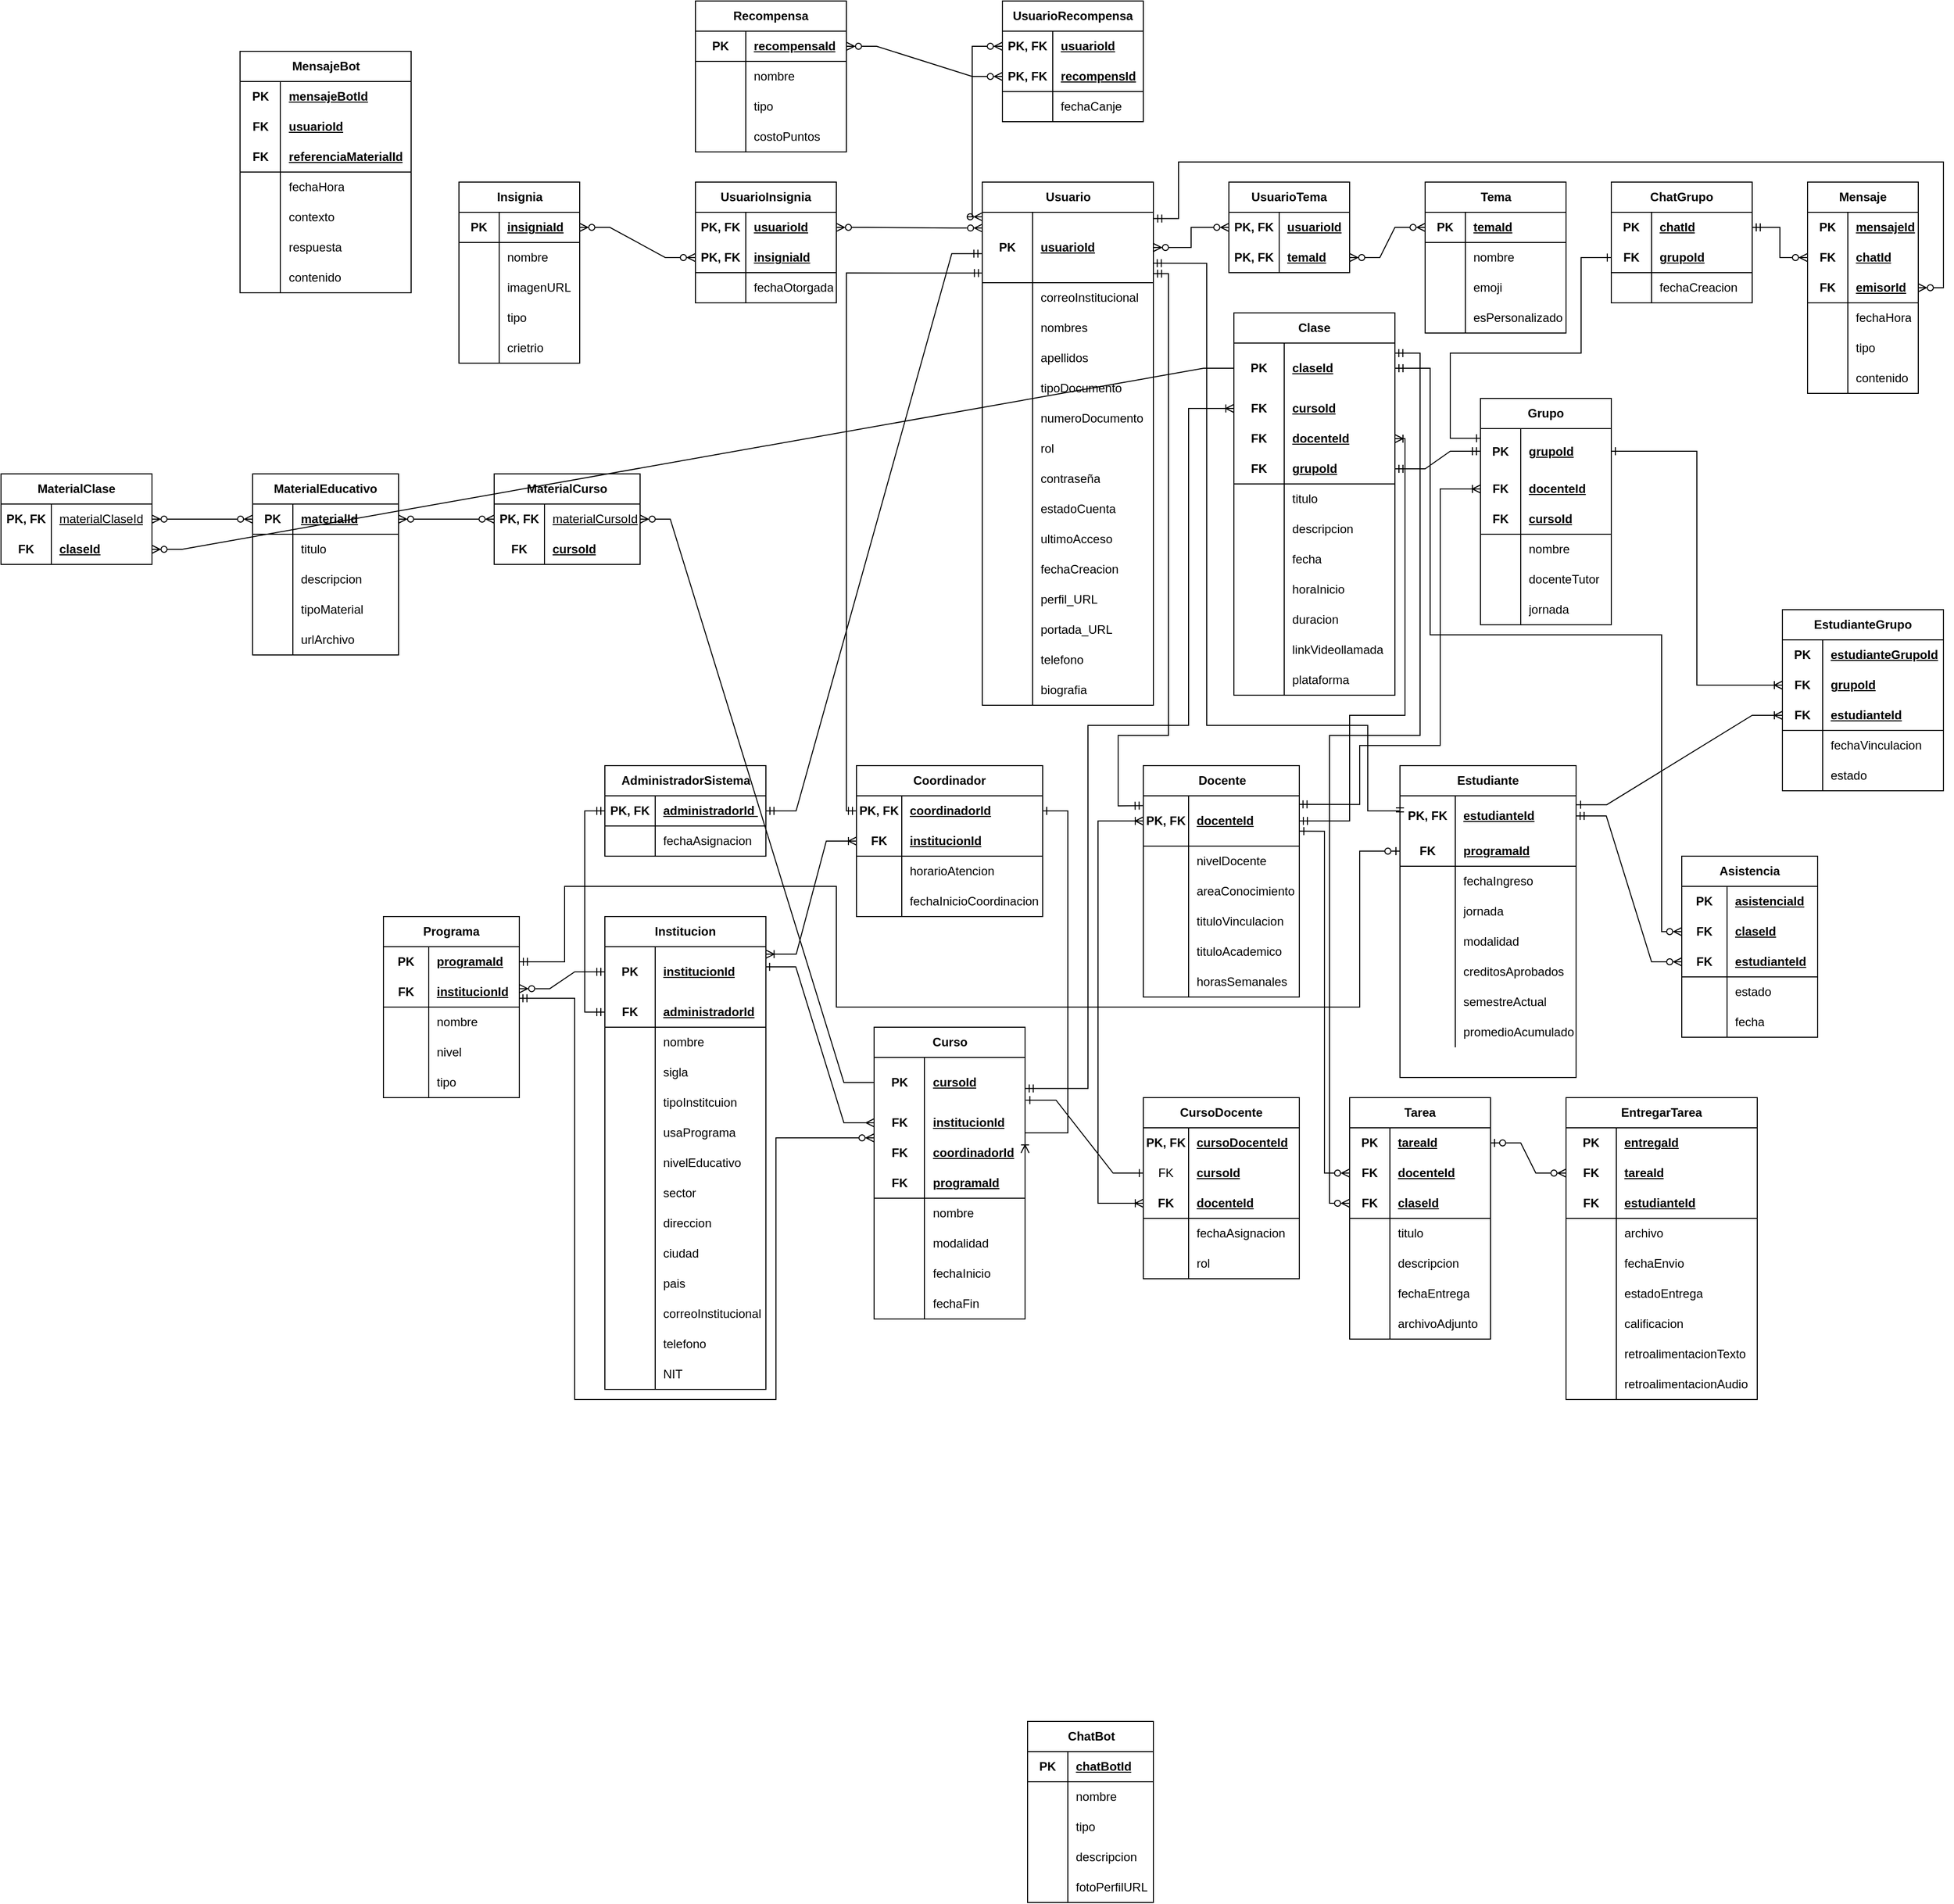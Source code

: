 <mxfile version="27.2.0">
  <diagram id="R2lEEEUBdFMjLlhIrx00" name="Page-1">
    <mxGraphModel dx="2353" dy="871" grid="1" gridSize="10" guides="1" tooltips="1" connect="1" arrows="1" fold="1" page="1" pageScale="1" pageWidth="850" pageHeight="1100" math="0" shadow="0" extFonts="Permanent Marker^https://fonts.googleapis.com/css?family=Permanent+Marker">
      <root>
        <mxCell id="0" />
        <mxCell id="1" parent="0" />
        <mxCell id="OIqhz1ddmVNgWRRachg9-21" value="Usuario" style="shape=table;startSize=30;container=1;collapsible=1;childLayout=tableLayout;fixedRows=1;rowLines=0;fontStyle=1;align=center;resizeLast=1;html=1;" parent="1" vertex="1">
          <mxGeometry x="95" y="1180" width="170" height="520.0" as="geometry">
            <mxRectangle x="95" y="1160" width="80" height="30" as="alternateBounds" />
          </mxGeometry>
        </mxCell>
        <mxCell id="OIqhz1ddmVNgWRRachg9-22" value="" style="shape=tableRow;horizontal=0;startSize=0;swimlaneHead=0;swimlaneBody=0;fillColor=none;collapsible=0;dropTarget=0;points=[[0,0.5],[1,0.5]];portConstraint=eastwest;top=0;left=0;right=0;bottom=1;" parent="OIqhz1ddmVNgWRRachg9-21" vertex="1">
          <mxGeometry y="30" width="170" height="70" as="geometry" />
        </mxCell>
        <mxCell id="OIqhz1ddmVNgWRRachg9-23" value="PK" style="shape=partialRectangle;connectable=0;fillColor=none;top=0;left=0;bottom=0;right=0;fontStyle=1;overflow=hidden;whiteSpace=wrap;html=1;" parent="OIqhz1ddmVNgWRRachg9-22" vertex="1">
          <mxGeometry width="50" height="70" as="geometry">
            <mxRectangle width="50" height="70" as="alternateBounds" />
          </mxGeometry>
        </mxCell>
        <mxCell id="OIqhz1ddmVNgWRRachg9-24" value="usuarioId" style="shape=partialRectangle;connectable=0;fillColor=none;top=0;left=0;bottom=0;right=0;align=left;spacingLeft=6;fontStyle=5;overflow=hidden;whiteSpace=wrap;html=1;" parent="OIqhz1ddmVNgWRRachg9-22" vertex="1">
          <mxGeometry x="50" width="120" height="70" as="geometry">
            <mxRectangle width="120" height="70" as="alternateBounds" />
          </mxGeometry>
        </mxCell>
        <mxCell id="OIqhz1ddmVNgWRRachg9-25" value="" style="shape=tableRow;horizontal=0;startSize=0;swimlaneHead=0;swimlaneBody=0;fillColor=none;collapsible=0;dropTarget=0;points=[[0,0.5],[1,0.5]];portConstraint=eastwest;top=0;left=0;right=0;bottom=0;" parent="OIqhz1ddmVNgWRRachg9-21" vertex="1">
          <mxGeometry y="100" width="170" height="30" as="geometry" />
        </mxCell>
        <mxCell id="OIqhz1ddmVNgWRRachg9-26" value="" style="shape=partialRectangle;connectable=0;fillColor=none;top=0;left=0;bottom=0;right=0;editable=1;overflow=hidden;whiteSpace=wrap;html=1;" parent="OIqhz1ddmVNgWRRachg9-25" vertex="1">
          <mxGeometry width="50" height="30" as="geometry">
            <mxRectangle width="50" height="30" as="alternateBounds" />
          </mxGeometry>
        </mxCell>
        <mxCell id="OIqhz1ddmVNgWRRachg9-27" value="correoInstitucional" style="shape=partialRectangle;connectable=0;fillColor=none;top=0;left=0;bottom=0;right=0;align=left;spacingLeft=6;overflow=hidden;whiteSpace=wrap;html=1;" parent="OIqhz1ddmVNgWRRachg9-25" vertex="1">
          <mxGeometry x="50" width="120" height="30" as="geometry">
            <mxRectangle width="120" height="30" as="alternateBounds" />
          </mxGeometry>
        </mxCell>
        <mxCell id="OIqhz1ddmVNgWRRachg9-28" value="" style="shape=tableRow;horizontal=0;startSize=0;swimlaneHead=0;swimlaneBody=0;fillColor=none;collapsible=0;dropTarget=0;points=[[0,0.5],[1,0.5]];portConstraint=eastwest;top=0;left=0;right=0;bottom=0;" parent="OIqhz1ddmVNgWRRachg9-21" vertex="1">
          <mxGeometry y="130" width="170" height="30" as="geometry" />
        </mxCell>
        <mxCell id="OIqhz1ddmVNgWRRachg9-29" value="" style="shape=partialRectangle;connectable=0;fillColor=none;top=0;left=0;bottom=0;right=0;editable=1;overflow=hidden;whiteSpace=wrap;html=1;" parent="OIqhz1ddmVNgWRRachg9-28" vertex="1">
          <mxGeometry width="50" height="30" as="geometry">
            <mxRectangle width="50" height="30" as="alternateBounds" />
          </mxGeometry>
        </mxCell>
        <mxCell id="OIqhz1ddmVNgWRRachg9-30" value="nombres" style="shape=partialRectangle;connectable=0;fillColor=none;top=0;left=0;bottom=0;right=0;align=left;spacingLeft=6;overflow=hidden;whiteSpace=wrap;html=1;" parent="OIqhz1ddmVNgWRRachg9-28" vertex="1">
          <mxGeometry x="50" width="120" height="30" as="geometry">
            <mxRectangle width="120" height="30" as="alternateBounds" />
          </mxGeometry>
        </mxCell>
        <mxCell id="OIqhz1ddmVNgWRRachg9-31" value="" style="shape=tableRow;horizontal=0;startSize=0;swimlaneHead=0;swimlaneBody=0;fillColor=none;collapsible=0;dropTarget=0;points=[[0,0.5],[1,0.5]];portConstraint=eastwest;top=0;left=0;right=0;bottom=0;" parent="OIqhz1ddmVNgWRRachg9-21" vertex="1">
          <mxGeometry y="160" width="170" height="30" as="geometry" />
        </mxCell>
        <mxCell id="OIqhz1ddmVNgWRRachg9-32" value="" style="shape=partialRectangle;connectable=0;fillColor=none;top=0;left=0;bottom=0;right=0;editable=1;overflow=hidden;whiteSpace=wrap;html=1;" parent="OIqhz1ddmVNgWRRachg9-31" vertex="1">
          <mxGeometry width="50" height="30" as="geometry">
            <mxRectangle width="50" height="30" as="alternateBounds" />
          </mxGeometry>
        </mxCell>
        <mxCell id="OIqhz1ddmVNgWRRachg9-33" value="apellidos" style="shape=partialRectangle;connectable=0;fillColor=none;top=0;left=0;bottom=0;right=0;align=left;spacingLeft=6;overflow=hidden;whiteSpace=wrap;html=1;" parent="OIqhz1ddmVNgWRRachg9-31" vertex="1">
          <mxGeometry x="50" width="120" height="30" as="geometry">
            <mxRectangle width="120" height="30" as="alternateBounds" />
          </mxGeometry>
        </mxCell>
        <mxCell id="OIqhz1ddmVNgWRRachg9-86" value="" style="shape=tableRow;horizontal=0;startSize=0;swimlaneHead=0;swimlaneBody=0;fillColor=none;collapsible=0;dropTarget=0;points=[[0,0.5],[1,0.5]];portConstraint=eastwest;top=0;left=0;right=0;bottom=0;" parent="OIqhz1ddmVNgWRRachg9-21" vertex="1">
          <mxGeometry y="190" width="170" height="30" as="geometry" />
        </mxCell>
        <mxCell id="OIqhz1ddmVNgWRRachg9-87" value="" style="shape=partialRectangle;connectable=0;fillColor=none;top=0;left=0;bottom=0;right=0;editable=1;overflow=hidden;whiteSpace=wrap;html=1;" parent="OIqhz1ddmVNgWRRachg9-86" vertex="1">
          <mxGeometry width="50" height="30" as="geometry">
            <mxRectangle width="50" height="30" as="alternateBounds" />
          </mxGeometry>
        </mxCell>
        <mxCell id="OIqhz1ddmVNgWRRachg9-88" value="tipoDocumento" style="shape=partialRectangle;connectable=0;fillColor=none;top=0;left=0;bottom=0;right=0;align=left;spacingLeft=6;overflow=hidden;whiteSpace=wrap;html=1;" parent="OIqhz1ddmVNgWRRachg9-86" vertex="1">
          <mxGeometry x="50" width="120" height="30" as="geometry">
            <mxRectangle width="120" height="30" as="alternateBounds" />
          </mxGeometry>
        </mxCell>
        <mxCell id="OIqhz1ddmVNgWRRachg9-89" value="" style="shape=tableRow;horizontal=0;startSize=0;swimlaneHead=0;swimlaneBody=0;fillColor=none;collapsible=0;dropTarget=0;points=[[0,0.5],[1,0.5]];portConstraint=eastwest;top=0;left=0;right=0;bottom=0;" parent="OIqhz1ddmVNgWRRachg9-21" vertex="1">
          <mxGeometry y="220" width="170" height="30" as="geometry" />
        </mxCell>
        <mxCell id="OIqhz1ddmVNgWRRachg9-90" value="" style="shape=partialRectangle;connectable=0;fillColor=none;top=0;left=0;bottom=0;right=0;editable=1;overflow=hidden;whiteSpace=wrap;html=1;" parent="OIqhz1ddmVNgWRRachg9-89" vertex="1">
          <mxGeometry width="50" height="30" as="geometry">
            <mxRectangle width="50" height="30" as="alternateBounds" />
          </mxGeometry>
        </mxCell>
        <mxCell id="OIqhz1ddmVNgWRRachg9-91" value="numeroDocumento" style="shape=partialRectangle;connectable=0;fillColor=none;top=0;left=0;bottom=0;right=0;align=left;spacingLeft=6;overflow=hidden;whiteSpace=wrap;html=1;" parent="OIqhz1ddmVNgWRRachg9-89" vertex="1">
          <mxGeometry x="50" width="120" height="30" as="geometry">
            <mxRectangle width="120" height="30" as="alternateBounds" />
          </mxGeometry>
        </mxCell>
        <mxCell id="OIqhz1ddmVNgWRRachg9-92" value="" style="shape=tableRow;horizontal=0;startSize=0;swimlaneHead=0;swimlaneBody=0;fillColor=none;collapsible=0;dropTarget=0;points=[[0,0.5],[1,0.5]];portConstraint=eastwest;top=0;left=0;right=0;bottom=0;" parent="OIqhz1ddmVNgWRRachg9-21" vertex="1">
          <mxGeometry y="250" width="170" height="30" as="geometry" />
        </mxCell>
        <mxCell id="OIqhz1ddmVNgWRRachg9-93" value="" style="shape=partialRectangle;connectable=0;fillColor=none;top=0;left=0;bottom=0;right=0;editable=1;overflow=hidden;whiteSpace=wrap;html=1;" parent="OIqhz1ddmVNgWRRachg9-92" vertex="1">
          <mxGeometry width="50" height="30" as="geometry">
            <mxRectangle width="50" height="30" as="alternateBounds" />
          </mxGeometry>
        </mxCell>
        <mxCell id="OIqhz1ddmVNgWRRachg9-94" value="rol" style="shape=partialRectangle;connectable=0;fillColor=none;top=0;left=0;bottom=0;right=0;align=left;spacingLeft=6;overflow=hidden;whiteSpace=wrap;html=1;" parent="OIqhz1ddmVNgWRRachg9-92" vertex="1">
          <mxGeometry x="50" width="120" height="30" as="geometry">
            <mxRectangle width="120" height="30" as="alternateBounds" />
          </mxGeometry>
        </mxCell>
        <mxCell id="OIqhz1ddmVNgWRRachg9-95" value="" style="shape=tableRow;horizontal=0;startSize=0;swimlaneHead=0;swimlaneBody=0;fillColor=none;collapsible=0;dropTarget=0;points=[[0,0.5],[1,0.5]];portConstraint=eastwest;top=0;left=0;right=0;bottom=0;" parent="OIqhz1ddmVNgWRRachg9-21" vertex="1">
          <mxGeometry y="280" width="170" height="30" as="geometry" />
        </mxCell>
        <mxCell id="OIqhz1ddmVNgWRRachg9-96" value="" style="shape=partialRectangle;connectable=0;fillColor=none;top=0;left=0;bottom=0;right=0;editable=1;overflow=hidden;whiteSpace=wrap;html=1;" parent="OIqhz1ddmVNgWRRachg9-95" vertex="1">
          <mxGeometry width="50" height="30" as="geometry">
            <mxRectangle width="50" height="30" as="alternateBounds" />
          </mxGeometry>
        </mxCell>
        <mxCell id="OIqhz1ddmVNgWRRachg9-97" value="contraseña" style="shape=partialRectangle;connectable=0;fillColor=none;top=0;left=0;bottom=0;right=0;align=left;spacingLeft=6;overflow=hidden;whiteSpace=wrap;html=1;" parent="OIqhz1ddmVNgWRRachg9-95" vertex="1">
          <mxGeometry x="50" width="120" height="30" as="geometry">
            <mxRectangle width="120" height="30" as="alternateBounds" />
          </mxGeometry>
        </mxCell>
        <mxCell id="OIqhz1ddmVNgWRRachg9-98" value="" style="shape=tableRow;horizontal=0;startSize=0;swimlaneHead=0;swimlaneBody=0;fillColor=none;collapsible=0;dropTarget=0;points=[[0,0.5],[1,0.5]];portConstraint=eastwest;top=0;left=0;right=0;bottom=0;" parent="OIqhz1ddmVNgWRRachg9-21" vertex="1">
          <mxGeometry y="310" width="170" height="30" as="geometry" />
        </mxCell>
        <mxCell id="OIqhz1ddmVNgWRRachg9-99" value="" style="shape=partialRectangle;connectable=0;fillColor=none;top=0;left=0;bottom=0;right=0;editable=1;overflow=hidden;whiteSpace=wrap;html=1;" parent="OIqhz1ddmVNgWRRachg9-98" vertex="1">
          <mxGeometry width="50" height="30" as="geometry">
            <mxRectangle width="50" height="30" as="alternateBounds" />
          </mxGeometry>
        </mxCell>
        <mxCell id="OIqhz1ddmVNgWRRachg9-100" value="estadoCuenta" style="shape=partialRectangle;connectable=0;fillColor=none;top=0;left=0;bottom=0;right=0;align=left;spacingLeft=6;overflow=hidden;whiteSpace=wrap;html=1;" parent="OIqhz1ddmVNgWRRachg9-98" vertex="1">
          <mxGeometry x="50" width="120" height="30" as="geometry">
            <mxRectangle width="120" height="30" as="alternateBounds" />
          </mxGeometry>
        </mxCell>
        <mxCell id="OIqhz1ddmVNgWRRachg9-101" value="" style="shape=tableRow;horizontal=0;startSize=0;swimlaneHead=0;swimlaneBody=0;fillColor=none;collapsible=0;dropTarget=0;points=[[0,0.5],[1,0.5]];portConstraint=eastwest;top=0;left=0;right=0;bottom=0;" parent="OIqhz1ddmVNgWRRachg9-21" vertex="1">
          <mxGeometry y="340" width="170" height="30" as="geometry" />
        </mxCell>
        <mxCell id="OIqhz1ddmVNgWRRachg9-102" value="" style="shape=partialRectangle;connectable=0;fillColor=none;top=0;left=0;bottom=0;right=0;editable=1;overflow=hidden;whiteSpace=wrap;html=1;" parent="OIqhz1ddmVNgWRRachg9-101" vertex="1">
          <mxGeometry width="50" height="30" as="geometry">
            <mxRectangle width="50" height="30" as="alternateBounds" />
          </mxGeometry>
        </mxCell>
        <mxCell id="OIqhz1ddmVNgWRRachg9-103" value="ultimoAcceso" style="shape=partialRectangle;connectable=0;fillColor=none;top=0;left=0;bottom=0;right=0;align=left;spacingLeft=6;overflow=hidden;whiteSpace=wrap;html=1;" parent="OIqhz1ddmVNgWRRachg9-101" vertex="1">
          <mxGeometry x="50" width="120" height="30" as="geometry">
            <mxRectangle width="120" height="30" as="alternateBounds" />
          </mxGeometry>
        </mxCell>
        <mxCell id="OIqhz1ddmVNgWRRachg9-104" value="" style="shape=tableRow;horizontal=0;startSize=0;swimlaneHead=0;swimlaneBody=0;fillColor=none;collapsible=0;dropTarget=0;points=[[0,0.5],[1,0.5]];portConstraint=eastwest;top=0;left=0;right=0;bottom=0;" parent="OIqhz1ddmVNgWRRachg9-21" vertex="1">
          <mxGeometry y="370" width="170" height="30" as="geometry" />
        </mxCell>
        <mxCell id="OIqhz1ddmVNgWRRachg9-105" value="" style="shape=partialRectangle;connectable=0;fillColor=none;top=0;left=0;bottom=0;right=0;editable=1;overflow=hidden;whiteSpace=wrap;html=1;" parent="OIqhz1ddmVNgWRRachg9-104" vertex="1">
          <mxGeometry width="50" height="30" as="geometry">
            <mxRectangle width="50" height="30" as="alternateBounds" />
          </mxGeometry>
        </mxCell>
        <mxCell id="OIqhz1ddmVNgWRRachg9-106" value="fechaCreacion" style="shape=partialRectangle;connectable=0;fillColor=none;top=0;left=0;bottom=0;right=0;align=left;spacingLeft=6;overflow=hidden;whiteSpace=wrap;html=1;" parent="OIqhz1ddmVNgWRRachg9-104" vertex="1">
          <mxGeometry x="50" width="120" height="30" as="geometry">
            <mxRectangle width="120" height="30" as="alternateBounds" />
          </mxGeometry>
        </mxCell>
        <mxCell id="OIqhz1ddmVNgWRRachg9-107" value="" style="shape=tableRow;horizontal=0;startSize=0;swimlaneHead=0;swimlaneBody=0;fillColor=none;collapsible=0;dropTarget=0;points=[[0,0.5],[1,0.5]];portConstraint=eastwest;top=0;left=0;right=0;bottom=0;" parent="OIqhz1ddmVNgWRRachg9-21" vertex="1">
          <mxGeometry y="400" width="170" height="30" as="geometry" />
        </mxCell>
        <mxCell id="OIqhz1ddmVNgWRRachg9-108" value="" style="shape=partialRectangle;connectable=0;fillColor=none;top=0;left=0;bottom=0;right=0;editable=1;overflow=hidden;whiteSpace=wrap;html=1;" parent="OIqhz1ddmVNgWRRachg9-107" vertex="1">
          <mxGeometry width="50" height="30" as="geometry">
            <mxRectangle width="50" height="30" as="alternateBounds" />
          </mxGeometry>
        </mxCell>
        <mxCell id="OIqhz1ddmVNgWRRachg9-109" value="perfil_URL" style="shape=partialRectangle;connectable=0;fillColor=none;top=0;left=0;bottom=0;right=0;align=left;spacingLeft=6;overflow=hidden;whiteSpace=wrap;html=1;" parent="OIqhz1ddmVNgWRRachg9-107" vertex="1">
          <mxGeometry x="50" width="120" height="30" as="geometry">
            <mxRectangle width="120" height="30" as="alternateBounds" />
          </mxGeometry>
        </mxCell>
        <mxCell id="OIqhz1ddmVNgWRRachg9-110" value="" style="shape=tableRow;horizontal=0;startSize=0;swimlaneHead=0;swimlaneBody=0;fillColor=none;collapsible=0;dropTarget=0;points=[[0,0.5],[1,0.5]];portConstraint=eastwest;top=0;left=0;right=0;bottom=0;" parent="OIqhz1ddmVNgWRRachg9-21" vertex="1">
          <mxGeometry y="430" width="170" height="30" as="geometry" />
        </mxCell>
        <mxCell id="OIqhz1ddmVNgWRRachg9-111" value="" style="shape=partialRectangle;connectable=0;fillColor=none;top=0;left=0;bottom=0;right=0;editable=1;overflow=hidden;whiteSpace=wrap;html=1;" parent="OIqhz1ddmVNgWRRachg9-110" vertex="1">
          <mxGeometry width="50" height="30" as="geometry">
            <mxRectangle width="50" height="30" as="alternateBounds" />
          </mxGeometry>
        </mxCell>
        <mxCell id="OIqhz1ddmVNgWRRachg9-112" value="portada_URL" style="shape=partialRectangle;connectable=0;fillColor=none;top=0;left=0;bottom=0;right=0;align=left;spacingLeft=6;overflow=hidden;whiteSpace=wrap;html=1;" parent="OIqhz1ddmVNgWRRachg9-110" vertex="1">
          <mxGeometry x="50" width="120" height="30" as="geometry">
            <mxRectangle width="120" height="30" as="alternateBounds" />
          </mxGeometry>
        </mxCell>
        <mxCell id="OIqhz1ddmVNgWRRachg9-113" value="" style="shape=tableRow;horizontal=0;startSize=0;swimlaneHead=0;swimlaneBody=0;fillColor=none;collapsible=0;dropTarget=0;points=[[0,0.5],[1,0.5]];portConstraint=eastwest;top=0;left=0;right=0;bottom=0;" parent="OIqhz1ddmVNgWRRachg9-21" vertex="1">
          <mxGeometry y="460" width="170" height="30" as="geometry" />
        </mxCell>
        <mxCell id="OIqhz1ddmVNgWRRachg9-114" value="" style="shape=partialRectangle;connectable=0;fillColor=none;top=0;left=0;bottom=0;right=0;editable=1;overflow=hidden;whiteSpace=wrap;html=1;" parent="OIqhz1ddmVNgWRRachg9-113" vertex="1">
          <mxGeometry width="50" height="30" as="geometry">
            <mxRectangle width="50" height="30" as="alternateBounds" />
          </mxGeometry>
        </mxCell>
        <mxCell id="OIqhz1ddmVNgWRRachg9-115" value="telefono" style="shape=partialRectangle;connectable=0;fillColor=none;top=0;left=0;bottom=0;right=0;align=left;spacingLeft=6;overflow=hidden;whiteSpace=wrap;html=1;" parent="OIqhz1ddmVNgWRRachg9-113" vertex="1">
          <mxGeometry x="50" width="120" height="30" as="geometry">
            <mxRectangle width="120" height="30" as="alternateBounds" />
          </mxGeometry>
        </mxCell>
        <mxCell id="OIqhz1ddmVNgWRRachg9-116" value="" style="shape=tableRow;horizontal=0;startSize=0;swimlaneHead=0;swimlaneBody=0;fillColor=none;collapsible=0;dropTarget=0;points=[[0,0.5],[1,0.5]];portConstraint=eastwest;top=0;left=0;right=0;bottom=0;" parent="OIqhz1ddmVNgWRRachg9-21" vertex="1">
          <mxGeometry y="490" width="170" height="30" as="geometry" />
        </mxCell>
        <mxCell id="OIqhz1ddmVNgWRRachg9-117" value="" style="shape=partialRectangle;connectable=0;fillColor=none;top=0;left=0;bottom=0;right=0;editable=1;overflow=hidden;whiteSpace=wrap;html=1;" parent="OIqhz1ddmVNgWRRachg9-116" vertex="1">
          <mxGeometry width="50" height="30" as="geometry">
            <mxRectangle width="50" height="30" as="alternateBounds" />
          </mxGeometry>
        </mxCell>
        <mxCell id="OIqhz1ddmVNgWRRachg9-118" value="biografia" style="shape=partialRectangle;connectable=0;fillColor=none;top=0;left=0;bottom=0;right=0;align=left;spacingLeft=6;overflow=hidden;whiteSpace=wrap;html=1;" parent="OIqhz1ddmVNgWRRachg9-116" vertex="1">
          <mxGeometry x="50" width="120" height="30" as="geometry">
            <mxRectangle width="120" height="30" as="alternateBounds" />
          </mxGeometry>
        </mxCell>
        <mxCell id="OIqhz1ddmVNgWRRachg9-60" value="Docente" style="shape=table;startSize=30;container=1;collapsible=1;childLayout=tableLayout;fixedRows=1;rowLines=0;fontStyle=1;align=center;resizeLast=1;html=1;" parent="1" vertex="1">
          <mxGeometry x="255" y="1760" width="155" height="230" as="geometry">
            <mxRectangle x="270" y="1780" width="90" height="30" as="alternateBounds" />
          </mxGeometry>
        </mxCell>
        <mxCell id="OIqhz1ddmVNgWRRachg9-61" value="" style="shape=tableRow;horizontal=0;startSize=0;swimlaneHead=0;swimlaneBody=0;fillColor=none;collapsible=0;dropTarget=0;points=[[0,0.5],[1,0.5]];portConstraint=eastwest;top=0;left=0;right=0;bottom=1;" parent="OIqhz1ddmVNgWRRachg9-60" vertex="1">
          <mxGeometry y="30" width="155" height="50" as="geometry" />
        </mxCell>
        <mxCell id="OIqhz1ddmVNgWRRachg9-62" value="PK, FK" style="shape=partialRectangle;connectable=0;fillColor=none;top=0;left=0;bottom=0;right=0;fontStyle=1;overflow=hidden;whiteSpace=wrap;html=1;" parent="OIqhz1ddmVNgWRRachg9-61" vertex="1">
          <mxGeometry width="45" height="50" as="geometry">
            <mxRectangle width="45" height="50" as="alternateBounds" />
          </mxGeometry>
        </mxCell>
        <mxCell id="OIqhz1ddmVNgWRRachg9-63" value="docenteId" style="shape=partialRectangle;connectable=0;fillColor=none;top=0;left=0;bottom=0;right=0;align=left;spacingLeft=6;fontStyle=5;overflow=hidden;whiteSpace=wrap;html=1;" parent="OIqhz1ddmVNgWRRachg9-61" vertex="1">
          <mxGeometry x="45" width="110" height="50" as="geometry">
            <mxRectangle width="110" height="50" as="alternateBounds" />
          </mxGeometry>
        </mxCell>
        <mxCell id="OIqhz1ddmVNgWRRachg9-64" value="" style="shape=tableRow;horizontal=0;startSize=0;swimlaneHead=0;swimlaneBody=0;fillColor=none;collapsible=0;dropTarget=0;points=[[0,0.5],[1,0.5]];portConstraint=eastwest;top=0;left=0;right=0;bottom=0;" parent="OIqhz1ddmVNgWRRachg9-60" vertex="1">
          <mxGeometry y="80" width="155" height="30" as="geometry" />
        </mxCell>
        <mxCell id="OIqhz1ddmVNgWRRachg9-65" value="" style="shape=partialRectangle;connectable=0;fillColor=none;top=0;left=0;bottom=0;right=0;editable=1;overflow=hidden;whiteSpace=wrap;html=1;" parent="OIqhz1ddmVNgWRRachg9-64" vertex="1">
          <mxGeometry width="45" height="30" as="geometry">
            <mxRectangle width="45" height="30" as="alternateBounds" />
          </mxGeometry>
        </mxCell>
        <mxCell id="OIqhz1ddmVNgWRRachg9-66" value="nivelDocente" style="shape=partialRectangle;connectable=0;fillColor=none;top=0;left=0;bottom=0;right=0;align=left;spacingLeft=6;overflow=hidden;whiteSpace=wrap;html=1;" parent="OIqhz1ddmVNgWRRachg9-64" vertex="1">
          <mxGeometry x="45" width="110" height="30" as="geometry">
            <mxRectangle width="110" height="30" as="alternateBounds" />
          </mxGeometry>
        </mxCell>
        <mxCell id="OIqhz1ddmVNgWRRachg9-67" value="" style="shape=tableRow;horizontal=0;startSize=0;swimlaneHead=0;swimlaneBody=0;fillColor=none;collapsible=0;dropTarget=0;points=[[0,0.5],[1,0.5]];portConstraint=eastwest;top=0;left=0;right=0;bottom=0;" parent="OIqhz1ddmVNgWRRachg9-60" vertex="1">
          <mxGeometry y="110" width="155" height="30" as="geometry" />
        </mxCell>
        <mxCell id="OIqhz1ddmVNgWRRachg9-68" value="" style="shape=partialRectangle;connectable=0;fillColor=none;top=0;left=0;bottom=0;right=0;editable=1;overflow=hidden;whiteSpace=wrap;html=1;" parent="OIqhz1ddmVNgWRRachg9-67" vertex="1">
          <mxGeometry width="45" height="30" as="geometry">
            <mxRectangle width="45" height="30" as="alternateBounds" />
          </mxGeometry>
        </mxCell>
        <mxCell id="OIqhz1ddmVNgWRRachg9-69" value="areaConocimiento" style="shape=partialRectangle;connectable=0;fillColor=none;top=0;left=0;bottom=0;right=0;align=left;spacingLeft=6;overflow=hidden;whiteSpace=wrap;html=1;" parent="OIqhz1ddmVNgWRRachg9-67" vertex="1">
          <mxGeometry x="45" width="110" height="30" as="geometry">
            <mxRectangle width="110" height="30" as="alternateBounds" />
          </mxGeometry>
        </mxCell>
        <mxCell id="OIqhz1ddmVNgWRRachg9-70" value="" style="shape=tableRow;horizontal=0;startSize=0;swimlaneHead=0;swimlaneBody=0;fillColor=none;collapsible=0;dropTarget=0;points=[[0,0.5],[1,0.5]];portConstraint=eastwest;top=0;left=0;right=0;bottom=0;" parent="OIqhz1ddmVNgWRRachg9-60" vertex="1">
          <mxGeometry y="140" width="155" height="30" as="geometry" />
        </mxCell>
        <mxCell id="OIqhz1ddmVNgWRRachg9-71" value="" style="shape=partialRectangle;connectable=0;fillColor=none;top=0;left=0;bottom=0;right=0;editable=1;overflow=hidden;whiteSpace=wrap;html=1;" parent="OIqhz1ddmVNgWRRachg9-70" vertex="1">
          <mxGeometry width="45" height="30" as="geometry">
            <mxRectangle width="45" height="30" as="alternateBounds" />
          </mxGeometry>
        </mxCell>
        <mxCell id="OIqhz1ddmVNgWRRachg9-72" value="tituloVinculacion" style="shape=partialRectangle;connectable=0;fillColor=none;top=0;left=0;bottom=0;right=0;align=left;spacingLeft=6;overflow=hidden;whiteSpace=wrap;html=1;" parent="OIqhz1ddmVNgWRRachg9-70" vertex="1">
          <mxGeometry x="45" width="110" height="30" as="geometry">
            <mxRectangle width="110" height="30" as="alternateBounds" />
          </mxGeometry>
        </mxCell>
        <mxCell id="v8Kpbgs8EEuCyiU5GHRT-53" value="" style="shape=tableRow;horizontal=0;startSize=0;swimlaneHead=0;swimlaneBody=0;fillColor=none;collapsible=0;dropTarget=0;points=[[0,0.5],[1,0.5]];portConstraint=eastwest;top=0;left=0;right=0;bottom=0;" parent="OIqhz1ddmVNgWRRachg9-60" vertex="1">
          <mxGeometry y="170" width="155" height="30" as="geometry" />
        </mxCell>
        <mxCell id="v8Kpbgs8EEuCyiU5GHRT-54" value="" style="shape=partialRectangle;connectable=0;fillColor=none;top=0;left=0;bottom=0;right=0;editable=1;overflow=hidden;whiteSpace=wrap;html=1;" parent="v8Kpbgs8EEuCyiU5GHRT-53" vertex="1">
          <mxGeometry width="45" height="30" as="geometry">
            <mxRectangle width="45" height="30" as="alternateBounds" />
          </mxGeometry>
        </mxCell>
        <mxCell id="v8Kpbgs8EEuCyiU5GHRT-55" value="tituloAcademico" style="shape=partialRectangle;connectable=0;fillColor=none;top=0;left=0;bottom=0;right=0;align=left;spacingLeft=6;overflow=hidden;whiteSpace=wrap;html=1;" parent="v8Kpbgs8EEuCyiU5GHRT-53" vertex="1">
          <mxGeometry x="45" width="110" height="30" as="geometry">
            <mxRectangle width="110" height="30" as="alternateBounds" />
          </mxGeometry>
        </mxCell>
        <mxCell id="v8Kpbgs8EEuCyiU5GHRT-56" value="" style="shape=tableRow;horizontal=0;startSize=0;swimlaneHead=0;swimlaneBody=0;fillColor=none;collapsible=0;dropTarget=0;points=[[0,0.5],[1,0.5]];portConstraint=eastwest;top=0;left=0;right=0;bottom=0;" parent="OIqhz1ddmVNgWRRachg9-60" vertex="1">
          <mxGeometry y="200" width="155" height="30" as="geometry" />
        </mxCell>
        <mxCell id="v8Kpbgs8EEuCyiU5GHRT-57" value="" style="shape=partialRectangle;connectable=0;fillColor=none;top=0;left=0;bottom=0;right=0;editable=1;overflow=hidden;whiteSpace=wrap;html=1;" parent="v8Kpbgs8EEuCyiU5GHRT-56" vertex="1">
          <mxGeometry width="45" height="30" as="geometry">
            <mxRectangle width="45" height="30" as="alternateBounds" />
          </mxGeometry>
        </mxCell>
        <mxCell id="v8Kpbgs8EEuCyiU5GHRT-58" value="horasSemanales" style="shape=partialRectangle;connectable=0;fillColor=none;top=0;left=0;bottom=0;right=0;align=left;spacingLeft=6;overflow=hidden;whiteSpace=wrap;html=1;" parent="v8Kpbgs8EEuCyiU5GHRT-56" vertex="1">
          <mxGeometry x="45" width="110" height="30" as="geometry">
            <mxRectangle width="110" height="30" as="alternateBounds" />
          </mxGeometry>
        </mxCell>
        <mxCell id="OIqhz1ddmVNgWRRachg9-168" value="AdministradorSistema" style="shape=table;startSize=30;container=1;collapsible=1;childLayout=tableLayout;fixedRows=1;rowLines=0;fontStyle=1;align=center;resizeLast=1;html=1;" parent="1" vertex="1">
          <mxGeometry x="-280" y="1760" width="160" height="90" as="geometry">
            <mxRectangle x="720" y="240" width="160" height="30" as="alternateBounds" />
          </mxGeometry>
        </mxCell>
        <mxCell id="OIqhz1ddmVNgWRRachg9-169" value="" style="shape=tableRow;horizontal=0;startSize=0;swimlaneHead=0;swimlaneBody=0;fillColor=none;collapsible=0;dropTarget=0;points=[[0,0.5],[1,0.5]];portConstraint=eastwest;top=0;left=0;right=0;bottom=1;" parent="OIqhz1ddmVNgWRRachg9-168" vertex="1">
          <mxGeometry y="30" width="160" height="30" as="geometry" />
        </mxCell>
        <mxCell id="OIqhz1ddmVNgWRRachg9-170" value="PK, FK" style="shape=partialRectangle;connectable=0;fillColor=none;top=0;left=0;bottom=0;right=0;fontStyle=1;overflow=hidden;whiteSpace=wrap;html=1;" parent="OIqhz1ddmVNgWRRachg9-169" vertex="1">
          <mxGeometry width="50" height="30" as="geometry">
            <mxRectangle width="50" height="30" as="alternateBounds" />
          </mxGeometry>
        </mxCell>
        <mxCell id="OIqhz1ddmVNgWRRachg9-171" value="&lt;span style=&quot;text-wrap-mode: nowrap;&quot;&gt;administradorId&amp;nbsp;&lt;/span&gt;" style="shape=partialRectangle;connectable=0;fillColor=none;top=0;left=0;bottom=0;right=0;align=left;spacingLeft=6;fontStyle=5;overflow=hidden;whiteSpace=wrap;html=1;" parent="OIqhz1ddmVNgWRRachg9-169" vertex="1">
          <mxGeometry x="50" width="110" height="30" as="geometry">
            <mxRectangle width="110" height="30" as="alternateBounds" />
          </mxGeometry>
        </mxCell>
        <mxCell id="OIqhz1ddmVNgWRRachg9-172" value="" style="shape=tableRow;horizontal=0;startSize=0;swimlaneHead=0;swimlaneBody=0;fillColor=none;collapsible=0;dropTarget=0;points=[[0,0.5],[1,0.5]];portConstraint=eastwest;top=0;left=0;right=0;bottom=0;" parent="OIqhz1ddmVNgWRRachg9-168" vertex="1">
          <mxGeometry y="60" width="160" height="30" as="geometry" />
        </mxCell>
        <mxCell id="OIqhz1ddmVNgWRRachg9-173" value="" style="shape=partialRectangle;connectable=0;fillColor=none;top=0;left=0;bottom=0;right=0;editable=1;overflow=hidden;whiteSpace=wrap;html=1;" parent="OIqhz1ddmVNgWRRachg9-172" vertex="1">
          <mxGeometry width="50" height="30" as="geometry">
            <mxRectangle width="50" height="30" as="alternateBounds" />
          </mxGeometry>
        </mxCell>
        <mxCell id="OIqhz1ddmVNgWRRachg9-174" value="fechaAsignacion" style="shape=partialRectangle;connectable=0;fillColor=none;top=0;left=0;bottom=0;right=0;align=left;spacingLeft=6;overflow=hidden;whiteSpace=wrap;html=1;" parent="OIqhz1ddmVNgWRRachg9-172" vertex="1">
          <mxGeometry x="50" width="110" height="30" as="geometry">
            <mxRectangle width="110" height="30" as="alternateBounds" />
          </mxGeometry>
        </mxCell>
        <mxCell id="v8Kpbgs8EEuCyiU5GHRT-1" value="&lt;font style=&quot;vertical-align: inherit;&quot;&gt;&lt;font style=&quot;vertical-align: inherit;&quot;&gt;Coordinador&lt;/font&gt;&lt;/font&gt;" style="shape=table;startSize=30;container=1;collapsible=1;childLayout=tableLayout;fixedRows=1;rowLines=0;fontStyle=1;align=center;resizeLast=1;html=1;whiteSpace=wrap;" parent="1" vertex="1">
          <mxGeometry x="-30" y="1760" width="185" height="150" as="geometry">
            <mxRectangle x="35" y="1780" width="110" height="30" as="alternateBounds" />
          </mxGeometry>
        </mxCell>
        <mxCell id="v8Kpbgs8EEuCyiU5GHRT-2" value="" style="shape=tableRow;horizontal=0;startSize=0;swimlaneHead=0;swimlaneBody=0;fillColor=none;collapsible=0;dropTarget=0;points=[[0,0.5],[1,0.5]];portConstraint=eastwest;top=0;left=0;right=0;bottom=0;html=1;" parent="v8Kpbgs8EEuCyiU5GHRT-1" vertex="1">
          <mxGeometry y="30" width="185" height="30" as="geometry" />
        </mxCell>
        <mxCell id="v8Kpbgs8EEuCyiU5GHRT-3" value="&lt;font style=&quot;vertical-align: inherit;&quot;&gt;&lt;font style=&quot;vertical-align: inherit;&quot;&gt;PK, FK&lt;/font&gt;&lt;/font&gt;" style="shape=partialRectangle;connectable=0;fillColor=none;top=0;left=0;bottom=0;right=0;fontStyle=1;overflow=hidden;html=1;whiteSpace=wrap;" parent="v8Kpbgs8EEuCyiU5GHRT-2" vertex="1">
          <mxGeometry width="45" height="30" as="geometry">
            <mxRectangle width="45" height="30" as="alternateBounds" />
          </mxGeometry>
        </mxCell>
        <mxCell id="v8Kpbgs8EEuCyiU5GHRT-4" value="&lt;font style=&quot;vertical-align: inherit;&quot;&gt;&lt;font style=&quot;vertical-align: inherit;&quot;&gt;coordinadorId&lt;/font&gt;&lt;/font&gt;" style="shape=partialRectangle;connectable=0;fillColor=none;top=0;left=0;bottom=0;right=0;align=left;spacingLeft=6;fontStyle=5;overflow=hidden;html=1;whiteSpace=wrap;" parent="v8Kpbgs8EEuCyiU5GHRT-2" vertex="1">
          <mxGeometry x="45" width="140" height="30" as="geometry">
            <mxRectangle width="140" height="30" as="alternateBounds" />
          </mxGeometry>
        </mxCell>
        <mxCell id="v8Kpbgs8EEuCyiU5GHRT-5" value="" style="shape=tableRow;horizontal=0;startSize=0;swimlaneHead=0;swimlaneBody=0;fillColor=none;collapsible=0;dropTarget=0;points=[[0,0.5],[1,0.5]];portConstraint=eastwest;top=0;left=0;right=0;bottom=1;html=1;" parent="v8Kpbgs8EEuCyiU5GHRT-1" vertex="1">
          <mxGeometry y="60" width="185" height="30" as="geometry" />
        </mxCell>
        <mxCell id="v8Kpbgs8EEuCyiU5GHRT-6" value="&lt;font style=&quot;vertical-align: inherit;&quot;&gt;&lt;font style=&quot;vertical-align: inherit;&quot;&gt;FK&lt;/font&gt;&lt;/font&gt;" style="shape=partialRectangle;connectable=0;fillColor=none;top=0;left=0;bottom=0;right=0;fontStyle=1;overflow=hidden;html=1;whiteSpace=wrap;" parent="v8Kpbgs8EEuCyiU5GHRT-5" vertex="1">
          <mxGeometry width="45" height="30" as="geometry">
            <mxRectangle width="45" height="30" as="alternateBounds" />
          </mxGeometry>
        </mxCell>
        <mxCell id="v8Kpbgs8EEuCyiU5GHRT-7" value="&lt;font style=&quot;vertical-align: inherit;&quot;&gt;&lt;font style=&quot;vertical-align: inherit;&quot;&gt;institucionId&lt;/font&gt;&lt;/font&gt;" style="shape=partialRectangle;connectable=0;fillColor=none;top=0;left=0;bottom=0;right=0;align=left;spacingLeft=6;fontStyle=5;overflow=hidden;html=1;whiteSpace=wrap;" parent="v8Kpbgs8EEuCyiU5GHRT-5" vertex="1">
          <mxGeometry x="45" width="140" height="30" as="geometry">
            <mxRectangle width="140" height="30" as="alternateBounds" />
          </mxGeometry>
        </mxCell>
        <mxCell id="v8Kpbgs8EEuCyiU5GHRT-8" value="" style="shape=tableRow;horizontal=0;startSize=0;swimlaneHead=0;swimlaneBody=0;fillColor=none;collapsible=0;dropTarget=0;points=[[0,0.5],[1,0.5]];portConstraint=eastwest;top=0;left=0;right=0;bottom=0;html=1;" parent="v8Kpbgs8EEuCyiU5GHRT-1" vertex="1">
          <mxGeometry y="90" width="185" height="30" as="geometry" />
        </mxCell>
        <mxCell id="v8Kpbgs8EEuCyiU5GHRT-9" value="" style="shape=partialRectangle;connectable=0;fillColor=none;top=0;left=0;bottom=0;right=0;editable=1;overflow=hidden;html=1;whiteSpace=wrap;" parent="v8Kpbgs8EEuCyiU5GHRT-8" vertex="1">
          <mxGeometry width="45" height="30" as="geometry">
            <mxRectangle width="45" height="30" as="alternateBounds" />
          </mxGeometry>
        </mxCell>
        <mxCell id="v8Kpbgs8EEuCyiU5GHRT-10" value="&lt;font style=&quot;vertical-align: inherit;&quot;&gt;&lt;font style=&quot;vertical-align: inherit;&quot;&gt;horarioAtencion&lt;/font&gt;&lt;/font&gt;" style="shape=partialRectangle;connectable=0;fillColor=none;top=0;left=0;bottom=0;right=0;align=left;spacingLeft=6;overflow=hidden;html=1;whiteSpace=wrap;" parent="v8Kpbgs8EEuCyiU5GHRT-8" vertex="1">
          <mxGeometry x="45" width="140" height="30" as="geometry">
            <mxRectangle width="140" height="30" as="alternateBounds" />
          </mxGeometry>
        </mxCell>
        <mxCell id="v8Kpbgs8EEuCyiU5GHRT-11" value="" style="shape=tableRow;horizontal=0;startSize=0;swimlaneHead=0;swimlaneBody=0;fillColor=none;collapsible=0;dropTarget=0;points=[[0,0.5],[1,0.5]];portConstraint=eastwest;top=0;left=0;right=0;bottom=0;html=1;" parent="v8Kpbgs8EEuCyiU5GHRT-1" vertex="1">
          <mxGeometry y="120" width="185" height="30" as="geometry" />
        </mxCell>
        <mxCell id="v8Kpbgs8EEuCyiU5GHRT-12" value="" style="shape=partialRectangle;connectable=0;fillColor=none;top=0;left=0;bottom=0;right=0;editable=1;overflow=hidden;html=1;whiteSpace=wrap;" parent="v8Kpbgs8EEuCyiU5GHRT-11" vertex="1">
          <mxGeometry width="45" height="30" as="geometry">
            <mxRectangle width="45" height="30" as="alternateBounds" />
          </mxGeometry>
        </mxCell>
        <mxCell id="v8Kpbgs8EEuCyiU5GHRT-13" value="&lt;font style=&quot;vertical-align: inherit;&quot;&gt;&lt;font style=&quot;vertical-align: inherit;&quot;&gt;fechaInicioCoordinacion&lt;/font&gt;&lt;/font&gt;" style="shape=partialRectangle;connectable=0;fillColor=none;top=0;left=0;bottom=0;right=0;align=left;spacingLeft=6;overflow=hidden;html=1;whiteSpace=wrap;" parent="v8Kpbgs8EEuCyiU5GHRT-11" vertex="1">
          <mxGeometry x="45" width="140" height="30" as="geometry">
            <mxRectangle width="140" height="30" as="alternateBounds" />
          </mxGeometry>
        </mxCell>
        <mxCell id="v8Kpbgs8EEuCyiU5GHRT-16" value="&lt;font style=&quot;vertical-align: inherit;&quot;&gt;&lt;font style=&quot;vertical-align: inherit;&quot;&gt;&lt;font style=&quot;vertical-align: inherit;&quot;&gt;&lt;font style=&quot;vertical-align: inherit;&quot;&gt;Estudiante&lt;/font&gt;&lt;/font&gt;&lt;/font&gt;&lt;/font&gt;" style="shape=table;startSize=30;container=1;collapsible=1;childLayout=tableLayout;fixedRows=1;rowLines=0;fontStyle=1;align=center;resizeLast=1;html=1;whiteSpace=wrap;" parent="1" vertex="1">
          <mxGeometry x="510" y="1760" width="175" height="310" as="geometry">
            <mxRectangle x="440" y="1790" width="100" height="30" as="alternateBounds" />
          </mxGeometry>
        </mxCell>
        <mxCell id="v8Kpbgs8EEuCyiU5GHRT-17" value="" style="shape=tableRow;horizontal=0;startSize=0;swimlaneHead=0;swimlaneBody=0;fillColor=none;collapsible=0;dropTarget=0;points=[[0,0.5],[1,0.5]];portConstraint=eastwest;top=0;left=0;right=0;bottom=0;html=1;" parent="v8Kpbgs8EEuCyiU5GHRT-16" vertex="1">
          <mxGeometry y="30" width="175" height="40" as="geometry" />
        </mxCell>
        <mxCell id="v8Kpbgs8EEuCyiU5GHRT-18" value="&lt;font style=&quot;vertical-align: inherit;&quot;&gt;&lt;font style=&quot;vertical-align: inherit;&quot;&gt;PK, FK&lt;/font&gt;&lt;/font&gt;" style="shape=partialRectangle;connectable=0;fillColor=none;top=0;left=0;bottom=0;right=0;fontStyle=1;overflow=hidden;html=1;whiteSpace=wrap;" parent="v8Kpbgs8EEuCyiU5GHRT-17" vertex="1">
          <mxGeometry width="55" height="40" as="geometry">
            <mxRectangle width="55" height="40" as="alternateBounds" />
          </mxGeometry>
        </mxCell>
        <mxCell id="v8Kpbgs8EEuCyiU5GHRT-19" value="&lt;font style=&quot;vertical-align: inherit;&quot;&gt;&lt;font style=&quot;vertical-align: inherit;&quot;&gt;&lt;font style=&quot;vertical-align: inherit;&quot;&gt;&lt;font style=&quot;vertical-align: inherit;&quot;&gt;estudianteId&lt;/font&gt;&lt;/font&gt;&lt;/font&gt;&lt;/font&gt;" style="shape=partialRectangle;connectable=0;fillColor=none;top=0;left=0;bottom=0;right=0;align=left;spacingLeft=6;fontStyle=5;overflow=hidden;html=1;whiteSpace=wrap;" parent="v8Kpbgs8EEuCyiU5GHRT-17" vertex="1">
          <mxGeometry x="55" width="120" height="40" as="geometry">
            <mxRectangle width="120" height="40" as="alternateBounds" />
          </mxGeometry>
        </mxCell>
        <mxCell id="v8Kpbgs8EEuCyiU5GHRT-20" value="" style="shape=tableRow;horizontal=0;startSize=0;swimlaneHead=0;swimlaneBody=0;fillColor=none;collapsible=0;dropTarget=0;points=[[0,0.5],[1,0.5]];portConstraint=eastwest;top=0;left=0;right=0;bottom=1;html=1;" parent="v8Kpbgs8EEuCyiU5GHRT-16" vertex="1">
          <mxGeometry y="70" width="175" height="30" as="geometry" />
        </mxCell>
        <mxCell id="v8Kpbgs8EEuCyiU5GHRT-21" value="&lt;font style=&quot;vertical-align: inherit;&quot;&gt;&lt;font style=&quot;vertical-align: inherit;&quot;&gt;FK&lt;/font&gt;&lt;/font&gt;" style="shape=partialRectangle;connectable=0;fillColor=none;top=0;left=0;bottom=0;right=0;fontStyle=1;overflow=hidden;html=1;whiteSpace=wrap;" parent="v8Kpbgs8EEuCyiU5GHRT-20" vertex="1">
          <mxGeometry width="55" height="30" as="geometry">
            <mxRectangle width="55" height="30" as="alternateBounds" />
          </mxGeometry>
        </mxCell>
        <mxCell id="v8Kpbgs8EEuCyiU5GHRT-22" value="&lt;font style=&quot;vertical-align: inherit;&quot;&gt;&lt;font style=&quot;vertical-align: inherit;&quot;&gt;&lt;font style=&quot;vertical-align: inherit;&quot;&gt;&lt;font style=&quot;vertical-align: inherit;&quot;&gt;programaId&lt;/font&gt;&lt;/font&gt;&lt;/font&gt;&lt;/font&gt;" style="shape=partialRectangle;connectable=0;fillColor=none;top=0;left=0;bottom=0;right=0;align=left;spacingLeft=6;fontStyle=5;overflow=hidden;html=1;whiteSpace=wrap;" parent="v8Kpbgs8EEuCyiU5GHRT-20" vertex="1">
          <mxGeometry x="55" width="120" height="30" as="geometry">
            <mxRectangle width="120" height="30" as="alternateBounds" />
          </mxGeometry>
        </mxCell>
        <mxCell id="v8Kpbgs8EEuCyiU5GHRT-26" value="" style="shape=tableRow;horizontal=0;startSize=0;swimlaneHead=0;swimlaneBody=0;fillColor=none;collapsible=0;dropTarget=0;points=[[0,0.5],[1,0.5]];portConstraint=eastwest;top=0;left=0;right=0;bottom=0;html=1;" parent="v8Kpbgs8EEuCyiU5GHRT-16" vertex="1">
          <mxGeometry y="100" width="175" height="30" as="geometry" />
        </mxCell>
        <mxCell id="v8Kpbgs8EEuCyiU5GHRT-27" value="" style="shape=partialRectangle;connectable=0;fillColor=none;top=0;left=0;bottom=0;right=0;editable=1;overflow=hidden;html=1;whiteSpace=wrap;" parent="v8Kpbgs8EEuCyiU5GHRT-26" vertex="1">
          <mxGeometry width="55" height="30" as="geometry">
            <mxRectangle width="55" height="30" as="alternateBounds" />
          </mxGeometry>
        </mxCell>
        <mxCell id="v8Kpbgs8EEuCyiU5GHRT-28" value="fechaIngreso" style="shape=partialRectangle;connectable=0;fillColor=none;top=0;left=0;bottom=0;right=0;align=left;spacingLeft=6;overflow=hidden;html=1;whiteSpace=wrap;" parent="v8Kpbgs8EEuCyiU5GHRT-26" vertex="1">
          <mxGeometry x="55" width="120" height="30" as="geometry">
            <mxRectangle width="120" height="30" as="alternateBounds" />
          </mxGeometry>
        </mxCell>
        <mxCell id="v8Kpbgs8EEuCyiU5GHRT-35" value="" style="shape=tableRow;horizontal=0;startSize=0;swimlaneHead=0;swimlaneBody=0;fillColor=none;collapsible=0;dropTarget=0;points=[[0,0.5],[1,0.5]];portConstraint=eastwest;top=0;left=0;right=0;bottom=0;html=1;" parent="v8Kpbgs8EEuCyiU5GHRT-16" vertex="1">
          <mxGeometry y="130" width="175" height="30" as="geometry" />
        </mxCell>
        <mxCell id="v8Kpbgs8EEuCyiU5GHRT-36" value="" style="shape=partialRectangle;connectable=0;fillColor=none;top=0;left=0;bottom=0;right=0;editable=1;overflow=hidden;html=1;whiteSpace=wrap;" parent="v8Kpbgs8EEuCyiU5GHRT-35" vertex="1">
          <mxGeometry width="55" height="30" as="geometry">
            <mxRectangle width="55" height="30" as="alternateBounds" />
          </mxGeometry>
        </mxCell>
        <mxCell id="v8Kpbgs8EEuCyiU5GHRT-37" value="jornada" style="shape=partialRectangle;connectable=0;fillColor=none;top=0;left=0;bottom=0;right=0;align=left;spacingLeft=6;overflow=hidden;html=1;whiteSpace=wrap;" parent="v8Kpbgs8EEuCyiU5GHRT-35" vertex="1">
          <mxGeometry x="55" width="120" height="30" as="geometry">
            <mxRectangle width="120" height="30" as="alternateBounds" />
          </mxGeometry>
        </mxCell>
        <mxCell id="v8Kpbgs8EEuCyiU5GHRT-41" value="" style="shape=tableRow;horizontal=0;startSize=0;swimlaneHead=0;swimlaneBody=0;fillColor=none;collapsible=0;dropTarget=0;points=[[0,0.5],[1,0.5]];portConstraint=eastwest;top=0;left=0;right=0;bottom=0;html=1;" parent="v8Kpbgs8EEuCyiU5GHRT-16" vertex="1">
          <mxGeometry y="160" width="175" height="30" as="geometry" />
        </mxCell>
        <mxCell id="v8Kpbgs8EEuCyiU5GHRT-42" value="" style="shape=partialRectangle;connectable=0;fillColor=none;top=0;left=0;bottom=0;right=0;editable=1;overflow=hidden;html=1;whiteSpace=wrap;" parent="v8Kpbgs8EEuCyiU5GHRT-41" vertex="1">
          <mxGeometry width="55" height="30" as="geometry">
            <mxRectangle width="55" height="30" as="alternateBounds" />
          </mxGeometry>
        </mxCell>
        <mxCell id="v8Kpbgs8EEuCyiU5GHRT-43" value="modalidad" style="shape=partialRectangle;connectable=0;fillColor=none;top=0;left=0;bottom=0;right=0;align=left;spacingLeft=6;overflow=hidden;html=1;whiteSpace=wrap;" parent="v8Kpbgs8EEuCyiU5GHRT-41" vertex="1">
          <mxGeometry x="55" width="120" height="30" as="geometry">
            <mxRectangle width="120" height="30" as="alternateBounds" />
          </mxGeometry>
        </mxCell>
        <mxCell id="v8Kpbgs8EEuCyiU5GHRT-44" value="" style="shape=tableRow;horizontal=0;startSize=0;swimlaneHead=0;swimlaneBody=0;fillColor=none;collapsible=0;dropTarget=0;points=[[0,0.5],[1,0.5]];portConstraint=eastwest;top=0;left=0;right=0;bottom=0;html=1;" parent="v8Kpbgs8EEuCyiU5GHRT-16" vertex="1">
          <mxGeometry y="190" width="175" height="30" as="geometry" />
        </mxCell>
        <mxCell id="v8Kpbgs8EEuCyiU5GHRT-45" value="" style="shape=partialRectangle;connectable=0;fillColor=none;top=0;left=0;bottom=0;right=0;editable=1;overflow=hidden;html=1;whiteSpace=wrap;" parent="v8Kpbgs8EEuCyiU5GHRT-44" vertex="1">
          <mxGeometry width="55" height="30" as="geometry">
            <mxRectangle width="55" height="30" as="alternateBounds" />
          </mxGeometry>
        </mxCell>
        <mxCell id="v8Kpbgs8EEuCyiU5GHRT-46" value="creditosAprobados" style="shape=partialRectangle;connectable=0;fillColor=none;top=0;left=0;bottom=0;right=0;align=left;spacingLeft=6;overflow=hidden;html=1;whiteSpace=wrap;" parent="v8Kpbgs8EEuCyiU5GHRT-44" vertex="1">
          <mxGeometry x="55" width="120" height="30" as="geometry">
            <mxRectangle width="120" height="30" as="alternateBounds" />
          </mxGeometry>
        </mxCell>
        <mxCell id="v8Kpbgs8EEuCyiU5GHRT-47" value="" style="shape=tableRow;horizontal=0;startSize=0;swimlaneHead=0;swimlaneBody=0;fillColor=none;collapsible=0;dropTarget=0;points=[[0,0.5],[1,0.5]];portConstraint=eastwest;top=0;left=0;right=0;bottom=0;html=1;" parent="v8Kpbgs8EEuCyiU5GHRT-16" vertex="1">
          <mxGeometry y="220" width="175" height="30" as="geometry" />
        </mxCell>
        <mxCell id="v8Kpbgs8EEuCyiU5GHRT-48" value="" style="shape=partialRectangle;connectable=0;fillColor=none;top=0;left=0;bottom=0;right=0;editable=1;overflow=hidden;html=1;whiteSpace=wrap;" parent="v8Kpbgs8EEuCyiU5GHRT-47" vertex="1">
          <mxGeometry width="55" height="30" as="geometry">
            <mxRectangle width="55" height="30" as="alternateBounds" />
          </mxGeometry>
        </mxCell>
        <mxCell id="v8Kpbgs8EEuCyiU5GHRT-49" value="semestreActual" style="shape=partialRectangle;connectable=0;fillColor=none;top=0;left=0;bottom=0;right=0;align=left;spacingLeft=6;overflow=hidden;html=1;whiteSpace=wrap;" parent="v8Kpbgs8EEuCyiU5GHRT-47" vertex="1">
          <mxGeometry x="55" width="120" height="30" as="geometry">
            <mxRectangle width="120" height="30" as="alternateBounds" />
          </mxGeometry>
        </mxCell>
        <mxCell id="v8Kpbgs8EEuCyiU5GHRT-50" value="" style="shape=tableRow;horizontal=0;startSize=0;swimlaneHead=0;swimlaneBody=0;fillColor=none;collapsible=0;dropTarget=0;points=[[0,0.5],[1,0.5]];portConstraint=eastwest;top=0;left=0;right=0;bottom=0;html=1;" parent="v8Kpbgs8EEuCyiU5GHRT-16" vertex="1">
          <mxGeometry y="250" width="175" height="30" as="geometry" />
        </mxCell>
        <mxCell id="v8Kpbgs8EEuCyiU5GHRT-51" value="" style="shape=partialRectangle;connectable=0;fillColor=none;top=0;left=0;bottom=0;right=0;editable=1;overflow=hidden;html=1;whiteSpace=wrap;" parent="v8Kpbgs8EEuCyiU5GHRT-50" vertex="1">
          <mxGeometry width="55" height="30" as="geometry">
            <mxRectangle width="55" height="30" as="alternateBounds" />
          </mxGeometry>
        </mxCell>
        <mxCell id="v8Kpbgs8EEuCyiU5GHRT-52" value="promedioAcumulado" style="shape=partialRectangle;connectable=0;fillColor=none;top=0;left=0;bottom=0;right=0;align=left;spacingLeft=6;overflow=hidden;html=1;whiteSpace=wrap;" parent="v8Kpbgs8EEuCyiU5GHRT-50" vertex="1">
          <mxGeometry x="55" width="120" height="30" as="geometry">
            <mxRectangle width="120" height="30" as="alternateBounds" />
          </mxGeometry>
        </mxCell>
        <mxCell id="v8Kpbgs8EEuCyiU5GHRT-59" value="Institucion" style="shape=table;startSize=30;container=1;collapsible=1;childLayout=tableLayout;fixedRows=1;rowLines=0;fontStyle=1;align=center;resizeLast=1;html=1;whiteSpace=wrap;" parent="1" vertex="1">
          <mxGeometry x="-280" y="1910" width="160" height="470" as="geometry">
            <mxRectangle x="-245" y="2090" width="90" height="30" as="alternateBounds" />
          </mxGeometry>
        </mxCell>
        <mxCell id="v8Kpbgs8EEuCyiU5GHRT-60" value="" style="shape=tableRow;horizontal=0;startSize=0;swimlaneHead=0;swimlaneBody=0;fillColor=none;collapsible=0;dropTarget=0;points=[[0,0.5],[1,0.5]];portConstraint=eastwest;top=0;left=0;right=0;bottom=0;html=1;" parent="v8Kpbgs8EEuCyiU5GHRT-59" vertex="1">
          <mxGeometry y="30" width="160" height="50" as="geometry" />
        </mxCell>
        <mxCell id="v8Kpbgs8EEuCyiU5GHRT-61" value="PK" style="shape=partialRectangle;connectable=0;fillColor=none;top=0;left=0;bottom=0;right=0;fontStyle=1;overflow=hidden;html=1;whiteSpace=wrap;" parent="v8Kpbgs8EEuCyiU5GHRT-60" vertex="1">
          <mxGeometry width="50" height="50" as="geometry">
            <mxRectangle width="50" height="50" as="alternateBounds" />
          </mxGeometry>
        </mxCell>
        <mxCell id="v8Kpbgs8EEuCyiU5GHRT-62" value="institucionId" style="shape=partialRectangle;connectable=0;fillColor=none;top=0;left=0;bottom=0;right=0;align=left;spacingLeft=6;fontStyle=5;overflow=hidden;html=1;whiteSpace=wrap;" parent="v8Kpbgs8EEuCyiU5GHRT-60" vertex="1">
          <mxGeometry x="50" width="110" height="50" as="geometry">
            <mxRectangle width="110" height="50" as="alternateBounds" />
          </mxGeometry>
        </mxCell>
        <mxCell id="v8Kpbgs8EEuCyiU5GHRT-63" value="" style="shape=tableRow;horizontal=0;startSize=0;swimlaneHead=0;swimlaneBody=0;fillColor=none;collapsible=0;dropTarget=0;points=[[0,0.5],[1,0.5]];portConstraint=eastwest;top=0;left=0;right=0;bottom=1;html=1;" parent="v8Kpbgs8EEuCyiU5GHRT-59" vertex="1">
          <mxGeometry y="80" width="160" height="30" as="geometry" />
        </mxCell>
        <mxCell id="v8Kpbgs8EEuCyiU5GHRT-64" value="FK" style="shape=partialRectangle;connectable=0;fillColor=none;top=0;left=0;bottom=0;right=0;fontStyle=1;overflow=hidden;html=1;whiteSpace=wrap;" parent="v8Kpbgs8EEuCyiU5GHRT-63" vertex="1">
          <mxGeometry width="50" height="30" as="geometry">
            <mxRectangle width="50" height="30" as="alternateBounds" />
          </mxGeometry>
        </mxCell>
        <mxCell id="v8Kpbgs8EEuCyiU5GHRT-65" value="administradorId" style="shape=partialRectangle;connectable=0;fillColor=none;top=0;left=0;bottom=0;right=0;align=left;spacingLeft=6;fontStyle=5;overflow=hidden;html=1;whiteSpace=wrap;" parent="v8Kpbgs8EEuCyiU5GHRT-63" vertex="1">
          <mxGeometry x="50" width="110" height="30" as="geometry">
            <mxRectangle width="110" height="30" as="alternateBounds" />
          </mxGeometry>
        </mxCell>
        <mxCell id="v8Kpbgs8EEuCyiU5GHRT-66" value="" style="shape=tableRow;horizontal=0;startSize=0;swimlaneHead=0;swimlaneBody=0;fillColor=none;collapsible=0;dropTarget=0;points=[[0,0.5],[1,0.5]];portConstraint=eastwest;top=0;left=0;right=0;bottom=0;html=1;" parent="v8Kpbgs8EEuCyiU5GHRT-59" vertex="1">
          <mxGeometry y="110" width="160" height="30" as="geometry" />
        </mxCell>
        <mxCell id="v8Kpbgs8EEuCyiU5GHRT-67" value="" style="shape=partialRectangle;connectable=0;fillColor=none;top=0;left=0;bottom=0;right=0;editable=1;overflow=hidden;html=1;whiteSpace=wrap;" parent="v8Kpbgs8EEuCyiU5GHRT-66" vertex="1">
          <mxGeometry width="50" height="30" as="geometry">
            <mxRectangle width="50" height="30" as="alternateBounds" />
          </mxGeometry>
        </mxCell>
        <mxCell id="v8Kpbgs8EEuCyiU5GHRT-68" value="nombre" style="shape=partialRectangle;connectable=0;fillColor=none;top=0;left=0;bottom=0;right=0;align=left;spacingLeft=6;overflow=hidden;html=1;whiteSpace=wrap;" parent="v8Kpbgs8EEuCyiU5GHRT-66" vertex="1">
          <mxGeometry x="50" width="110" height="30" as="geometry">
            <mxRectangle width="110" height="30" as="alternateBounds" />
          </mxGeometry>
        </mxCell>
        <mxCell id="v8Kpbgs8EEuCyiU5GHRT-69" value="" style="shape=tableRow;horizontal=0;startSize=0;swimlaneHead=0;swimlaneBody=0;fillColor=none;collapsible=0;dropTarget=0;points=[[0,0.5],[1,0.5]];portConstraint=eastwest;top=0;left=0;right=0;bottom=0;html=1;" parent="v8Kpbgs8EEuCyiU5GHRT-59" vertex="1">
          <mxGeometry y="140" width="160" height="30" as="geometry" />
        </mxCell>
        <mxCell id="v8Kpbgs8EEuCyiU5GHRT-70" value="" style="shape=partialRectangle;connectable=0;fillColor=none;top=0;left=0;bottom=0;right=0;editable=1;overflow=hidden;html=1;whiteSpace=wrap;" parent="v8Kpbgs8EEuCyiU5GHRT-69" vertex="1">
          <mxGeometry width="50" height="30" as="geometry">
            <mxRectangle width="50" height="30" as="alternateBounds" />
          </mxGeometry>
        </mxCell>
        <mxCell id="v8Kpbgs8EEuCyiU5GHRT-71" value="sigla" style="shape=partialRectangle;connectable=0;fillColor=none;top=0;left=0;bottom=0;right=0;align=left;spacingLeft=6;overflow=hidden;html=1;whiteSpace=wrap;" parent="v8Kpbgs8EEuCyiU5GHRT-69" vertex="1">
          <mxGeometry x="50" width="110" height="30" as="geometry">
            <mxRectangle width="110" height="30" as="alternateBounds" />
          </mxGeometry>
        </mxCell>
        <mxCell id="v8Kpbgs8EEuCyiU5GHRT-72" value="" style="shape=tableRow;horizontal=0;startSize=0;swimlaneHead=0;swimlaneBody=0;fillColor=none;collapsible=0;dropTarget=0;points=[[0,0.5],[1,0.5]];portConstraint=eastwest;top=0;left=0;right=0;bottom=0;html=1;" parent="v8Kpbgs8EEuCyiU5GHRT-59" vertex="1">
          <mxGeometry y="170" width="160" height="30" as="geometry" />
        </mxCell>
        <mxCell id="v8Kpbgs8EEuCyiU5GHRT-73" value="" style="shape=partialRectangle;connectable=0;fillColor=none;top=0;left=0;bottom=0;right=0;editable=1;overflow=hidden;html=1;whiteSpace=wrap;" parent="v8Kpbgs8EEuCyiU5GHRT-72" vertex="1">
          <mxGeometry width="50" height="30" as="geometry">
            <mxRectangle width="50" height="30" as="alternateBounds" />
          </mxGeometry>
        </mxCell>
        <mxCell id="v8Kpbgs8EEuCyiU5GHRT-74" value="tipoInstitcuion" style="shape=partialRectangle;connectable=0;fillColor=none;top=0;left=0;bottom=0;right=0;align=left;spacingLeft=6;overflow=hidden;html=1;whiteSpace=wrap;" parent="v8Kpbgs8EEuCyiU5GHRT-72" vertex="1">
          <mxGeometry x="50" width="110" height="30" as="geometry">
            <mxRectangle width="110" height="30" as="alternateBounds" />
          </mxGeometry>
        </mxCell>
        <mxCell id="v8Kpbgs8EEuCyiU5GHRT-75" value="" style="shape=tableRow;horizontal=0;startSize=0;swimlaneHead=0;swimlaneBody=0;fillColor=none;collapsible=0;dropTarget=0;points=[[0,0.5],[1,0.5]];portConstraint=eastwest;top=0;left=0;right=0;bottom=0;html=1;" parent="v8Kpbgs8EEuCyiU5GHRT-59" vertex="1">
          <mxGeometry y="200" width="160" height="30" as="geometry" />
        </mxCell>
        <mxCell id="v8Kpbgs8EEuCyiU5GHRT-76" value="" style="shape=partialRectangle;connectable=0;fillColor=none;top=0;left=0;bottom=0;right=0;editable=1;overflow=hidden;html=1;whiteSpace=wrap;" parent="v8Kpbgs8EEuCyiU5GHRT-75" vertex="1">
          <mxGeometry width="50" height="30" as="geometry">
            <mxRectangle width="50" height="30" as="alternateBounds" />
          </mxGeometry>
        </mxCell>
        <mxCell id="v8Kpbgs8EEuCyiU5GHRT-77" value="usaPrograma" style="shape=partialRectangle;connectable=0;fillColor=none;top=0;left=0;bottom=0;right=0;align=left;spacingLeft=6;overflow=hidden;html=1;whiteSpace=wrap;" parent="v8Kpbgs8EEuCyiU5GHRT-75" vertex="1">
          <mxGeometry x="50" width="110" height="30" as="geometry">
            <mxRectangle width="110" height="30" as="alternateBounds" />
          </mxGeometry>
        </mxCell>
        <mxCell id="v8Kpbgs8EEuCyiU5GHRT-78" value="" style="shape=tableRow;horizontal=0;startSize=0;swimlaneHead=0;swimlaneBody=0;fillColor=none;collapsible=0;dropTarget=0;points=[[0,0.5],[1,0.5]];portConstraint=eastwest;top=0;left=0;right=0;bottom=0;html=1;" parent="v8Kpbgs8EEuCyiU5GHRT-59" vertex="1">
          <mxGeometry y="230" width="160" height="30" as="geometry" />
        </mxCell>
        <mxCell id="v8Kpbgs8EEuCyiU5GHRT-79" value="" style="shape=partialRectangle;connectable=0;fillColor=none;top=0;left=0;bottom=0;right=0;editable=1;overflow=hidden;html=1;whiteSpace=wrap;" parent="v8Kpbgs8EEuCyiU5GHRT-78" vertex="1">
          <mxGeometry width="50" height="30" as="geometry">
            <mxRectangle width="50" height="30" as="alternateBounds" />
          </mxGeometry>
        </mxCell>
        <mxCell id="v8Kpbgs8EEuCyiU5GHRT-80" value="nivelEducativo" style="shape=partialRectangle;connectable=0;fillColor=none;top=0;left=0;bottom=0;right=0;align=left;spacingLeft=6;overflow=hidden;html=1;whiteSpace=wrap;" parent="v8Kpbgs8EEuCyiU5GHRT-78" vertex="1">
          <mxGeometry x="50" width="110" height="30" as="geometry">
            <mxRectangle width="110" height="30" as="alternateBounds" />
          </mxGeometry>
        </mxCell>
        <mxCell id="v8Kpbgs8EEuCyiU5GHRT-81" value="" style="shape=tableRow;horizontal=0;startSize=0;swimlaneHead=0;swimlaneBody=0;fillColor=none;collapsible=0;dropTarget=0;points=[[0,0.5],[1,0.5]];portConstraint=eastwest;top=0;left=0;right=0;bottom=0;html=1;" parent="v8Kpbgs8EEuCyiU5GHRT-59" vertex="1">
          <mxGeometry y="260" width="160" height="30" as="geometry" />
        </mxCell>
        <mxCell id="v8Kpbgs8EEuCyiU5GHRT-82" value="" style="shape=partialRectangle;connectable=0;fillColor=none;top=0;left=0;bottom=0;right=0;editable=1;overflow=hidden;html=1;whiteSpace=wrap;" parent="v8Kpbgs8EEuCyiU5GHRT-81" vertex="1">
          <mxGeometry width="50" height="30" as="geometry">
            <mxRectangle width="50" height="30" as="alternateBounds" />
          </mxGeometry>
        </mxCell>
        <mxCell id="v8Kpbgs8EEuCyiU5GHRT-83" value="sector" style="shape=partialRectangle;connectable=0;fillColor=none;top=0;left=0;bottom=0;right=0;align=left;spacingLeft=6;overflow=hidden;html=1;whiteSpace=wrap;" parent="v8Kpbgs8EEuCyiU5GHRT-81" vertex="1">
          <mxGeometry x="50" width="110" height="30" as="geometry">
            <mxRectangle width="110" height="30" as="alternateBounds" />
          </mxGeometry>
        </mxCell>
        <mxCell id="v8Kpbgs8EEuCyiU5GHRT-84" value="" style="shape=tableRow;horizontal=0;startSize=0;swimlaneHead=0;swimlaneBody=0;fillColor=none;collapsible=0;dropTarget=0;points=[[0,0.5],[1,0.5]];portConstraint=eastwest;top=0;left=0;right=0;bottom=0;html=1;" parent="v8Kpbgs8EEuCyiU5GHRT-59" vertex="1">
          <mxGeometry y="290" width="160" height="30" as="geometry" />
        </mxCell>
        <mxCell id="v8Kpbgs8EEuCyiU5GHRT-85" value="" style="shape=partialRectangle;connectable=0;fillColor=none;top=0;left=0;bottom=0;right=0;editable=1;overflow=hidden;html=1;whiteSpace=wrap;" parent="v8Kpbgs8EEuCyiU5GHRT-84" vertex="1">
          <mxGeometry width="50" height="30" as="geometry">
            <mxRectangle width="50" height="30" as="alternateBounds" />
          </mxGeometry>
        </mxCell>
        <mxCell id="v8Kpbgs8EEuCyiU5GHRT-86" value="direccion" style="shape=partialRectangle;connectable=0;fillColor=none;top=0;left=0;bottom=0;right=0;align=left;spacingLeft=6;overflow=hidden;html=1;whiteSpace=wrap;" parent="v8Kpbgs8EEuCyiU5GHRT-84" vertex="1">
          <mxGeometry x="50" width="110" height="30" as="geometry">
            <mxRectangle width="110" height="30" as="alternateBounds" />
          </mxGeometry>
        </mxCell>
        <mxCell id="v8Kpbgs8EEuCyiU5GHRT-87" value="" style="shape=tableRow;horizontal=0;startSize=0;swimlaneHead=0;swimlaneBody=0;fillColor=none;collapsible=0;dropTarget=0;points=[[0,0.5],[1,0.5]];portConstraint=eastwest;top=0;left=0;right=0;bottom=0;html=1;" parent="v8Kpbgs8EEuCyiU5GHRT-59" vertex="1">
          <mxGeometry y="320" width="160" height="30" as="geometry" />
        </mxCell>
        <mxCell id="v8Kpbgs8EEuCyiU5GHRT-88" value="" style="shape=partialRectangle;connectable=0;fillColor=none;top=0;left=0;bottom=0;right=0;editable=1;overflow=hidden;html=1;whiteSpace=wrap;" parent="v8Kpbgs8EEuCyiU5GHRT-87" vertex="1">
          <mxGeometry width="50" height="30" as="geometry">
            <mxRectangle width="50" height="30" as="alternateBounds" />
          </mxGeometry>
        </mxCell>
        <mxCell id="v8Kpbgs8EEuCyiU5GHRT-89" value="ciudad" style="shape=partialRectangle;connectable=0;fillColor=none;top=0;left=0;bottom=0;right=0;align=left;spacingLeft=6;overflow=hidden;html=1;whiteSpace=wrap;" parent="v8Kpbgs8EEuCyiU5GHRT-87" vertex="1">
          <mxGeometry x="50" width="110" height="30" as="geometry">
            <mxRectangle width="110" height="30" as="alternateBounds" />
          </mxGeometry>
        </mxCell>
        <mxCell id="v8Kpbgs8EEuCyiU5GHRT-90" value="" style="shape=tableRow;horizontal=0;startSize=0;swimlaneHead=0;swimlaneBody=0;fillColor=none;collapsible=0;dropTarget=0;points=[[0,0.5],[1,0.5]];portConstraint=eastwest;top=0;left=0;right=0;bottom=0;html=1;" parent="v8Kpbgs8EEuCyiU5GHRT-59" vertex="1">
          <mxGeometry y="350" width="160" height="30" as="geometry" />
        </mxCell>
        <mxCell id="v8Kpbgs8EEuCyiU5GHRT-91" value="" style="shape=partialRectangle;connectable=0;fillColor=none;top=0;left=0;bottom=0;right=0;editable=1;overflow=hidden;html=1;whiteSpace=wrap;" parent="v8Kpbgs8EEuCyiU5GHRT-90" vertex="1">
          <mxGeometry width="50" height="30" as="geometry">
            <mxRectangle width="50" height="30" as="alternateBounds" />
          </mxGeometry>
        </mxCell>
        <mxCell id="v8Kpbgs8EEuCyiU5GHRT-92" value="pais" style="shape=partialRectangle;connectable=0;fillColor=none;top=0;left=0;bottom=0;right=0;align=left;spacingLeft=6;overflow=hidden;html=1;whiteSpace=wrap;" parent="v8Kpbgs8EEuCyiU5GHRT-90" vertex="1">
          <mxGeometry x="50" width="110" height="30" as="geometry">
            <mxRectangle width="110" height="30" as="alternateBounds" />
          </mxGeometry>
        </mxCell>
        <mxCell id="v8Kpbgs8EEuCyiU5GHRT-93" value="" style="shape=tableRow;horizontal=0;startSize=0;swimlaneHead=0;swimlaneBody=0;fillColor=none;collapsible=0;dropTarget=0;points=[[0,0.5],[1,0.5]];portConstraint=eastwest;top=0;left=0;right=0;bottom=0;html=1;" parent="v8Kpbgs8EEuCyiU5GHRT-59" vertex="1">
          <mxGeometry y="380" width="160" height="30" as="geometry" />
        </mxCell>
        <mxCell id="v8Kpbgs8EEuCyiU5GHRT-94" value="" style="shape=partialRectangle;connectable=0;fillColor=none;top=0;left=0;bottom=0;right=0;editable=1;overflow=hidden;html=1;whiteSpace=wrap;" parent="v8Kpbgs8EEuCyiU5GHRT-93" vertex="1">
          <mxGeometry width="50" height="30" as="geometry">
            <mxRectangle width="50" height="30" as="alternateBounds" />
          </mxGeometry>
        </mxCell>
        <mxCell id="v8Kpbgs8EEuCyiU5GHRT-95" value="correoInstitucional" style="shape=partialRectangle;connectable=0;fillColor=none;top=0;left=0;bottom=0;right=0;align=left;spacingLeft=6;overflow=hidden;html=1;whiteSpace=wrap;" parent="v8Kpbgs8EEuCyiU5GHRT-93" vertex="1">
          <mxGeometry x="50" width="110" height="30" as="geometry">
            <mxRectangle width="110" height="30" as="alternateBounds" />
          </mxGeometry>
        </mxCell>
        <mxCell id="v8Kpbgs8EEuCyiU5GHRT-96" value="" style="shape=tableRow;horizontal=0;startSize=0;swimlaneHead=0;swimlaneBody=0;fillColor=none;collapsible=0;dropTarget=0;points=[[0,0.5],[1,0.5]];portConstraint=eastwest;top=0;left=0;right=0;bottom=0;html=1;" parent="v8Kpbgs8EEuCyiU5GHRT-59" vertex="1">
          <mxGeometry y="410" width="160" height="30" as="geometry" />
        </mxCell>
        <mxCell id="v8Kpbgs8EEuCyiU5GHRT-97" value="" style="shape=partialRectangle;connectable=0;fillColor=none;top=0;left=0;bottom=0;right=0;editable=1;overflow=hidden;html=1;whiteSpace=wrap;" parent="v8Kpbgs8EEuCyiU5GHRT-96" vertex="1">
          <mxGeometry width="50" height="30" as="geometry">
            <mxRectangle width="50" height="30" as="alternateBounds" />
          </mxGeometry>
        </mxCell>
        <mxCell id="v8Kpbgs8EEuCyiU5GHRT-98" value="telefono" style="shape=partialRectangle;connectable=0;fillColor=none;top=0;left=0;bottom=0;right=0;align=left;spacingLeft=6;overflow=hidden;html=1;whiteSpace=wrap;" parent="v8Kpbgs8EEuCyiU5GHRT-96" vertex="1">
          <mxGeometry x="50" width="110" height="30" as="geometry">
            <mxRectangle width="110" height="30" as="alternateBounds" />
          </mxGeometry>
        </mxCell>
        <mxCell id="v8Kpbgs8EEuCyiU5GHRT-99" value="" style="shape=tableRow;horizontal=0;startSize=0;swimlaneHead=0;swimlaneBody=0;fillColor=none;collapsible=0;dropTarget=0;points=[[0,0.5],[1,0.5]];portConstraint=eastwest;top=0;left=0;right=0;bottom=0;html=1;" parent="v8Kpbgs8EEuCyiU5GHRT-59" vertex="1">
          <mxGeometry y="440" width="160" height="30" as="geometry" />
        </mxCell>
        <mxCell id="v8Kpbgs8EEuCyiU5GHRT-100" value="" style="shape=partialRectangle;connectable=0;fillColor=none;top=0;left=0;bottom=0;right=0;editable=1;overflow=hidden;html=1;whiteSpace=wrap;" parent="v8Kpbgs8EEuCyiU5GHRT-99" vertex="1">
          <mxGeometry width="50" height="30" as="geometry">
            <mxRectangle width="50" height="30" as="alternateBounds" />
          </mxGeometry>
        </mxCell>
        <mxCell id="v8Kpbgs8EEuCyiU5GHRT-101" value="NIT" style="shape=partialRectangle;connectable=0;fillColor=none;top=0;left=0;bottom=0;right=0;align=left;spacingLeft=6;overflow=hidden;html=1;whiteSpace=wrap;" parent="v8Kpbgs8EEuCyiU5GHRT-99" vertex="1">
          <mxGeometry x="50" width="110" height="30" as="geometry">
            <mxRectangle width="110" height="30" as="alternateBounds" />
          </mxGeometry>
        </mxCell>
        <mxCell id="v8Kpbgs8EEuCyiU5GHRT-102" value="UsuarioInsignia" style="shape=table;startSize=30;container=1;collapsible=1;childLayout=tableLayout;fixedRows=1;rowLines=0;fontStyle=1;align=center;resizeLast=1;html=1;whiteSpace=wrap;" parent="1" vertex="1">
          <mxGeometry x="-190" y="1180" width="140" height="120" as="geometry">
            <mxRectangle x="-160" y="1210" width="120" height="30" as="alternateBounds" />
          </mxGeometry>
        </mxCell>
        <mxCell id="v8Kpbgs8EEuCyiU5GHRT-103" value="" style="shape=tableRow;horizontal=0;startSize=0;swimlaneHead=0;swimlaneBody=0;fillColor=none;collapsible=0;dropTarget=0;points=[[0,0.5],[1,0.5]];portConstraint=eastwest;top=0;left=0;right=0;bottom=0;html=1;" parent="v8Kpbgs8EEuCyiU5GHRT-102" vertex="1">
          <mxGeometry y="30" width="140" height="30" as="geometry" />
        </mxCell>
        <mxCell id="v8Kpbgs8EEuCyiU5GHRT-104" value="PK, FK" style="shape=partialRectangle;connectable=0;fillColor=none;top=0;left=0;bottom=0;right=0;fontStyle=1;overflow=hidden;html=1;whiteSpace=wrap;" parent="v8Kpbgs8EEuCyiU5GHRT-103" vertex="1">
          <mxGeometry width="50" height="30" as="geometry">
            <mxRectangle width="50" height="30" as="alternateBounds" />
          </mxGeometry>
        </mxCell>
        <mxCell id="v8Kpbgs8EEuCyiU5GHRT-105" value="usuarioId" style="shape=partialRectangle;connectable=0;fillColor=none;top=0;left=0;bottom=0;right=0;align=left;spacingLeft=6;fontStyle=5;overflow=hidden;html=1;whiteSpace=wrap;" parent="v8Kpbgs8EEuCyiU5GHRT-103" vertex="1">
          <mxGeometry x="50" width="90" height="30" as="geometry">
            <mxRectangle width="90" height="30" as="alternateBounds" />
          </mxGeometry>
        </mxCell>
        <mxCell id="v8Kpbgs8EEuCyiU5GHRT-106" value="" style="shape=tableRow;horizontal=0;startSize=0;swimlaneHead=0;swimlaneBody=0;fillColor=none;collapsible=0;dropTarget=0;points=[[0,0.5],[1,0.5]];portConstraint=eastwest;top=0;left=0;right=0;bottom=1;html=1;" parent="v8Kpbgs8EEuCyiU5GHRT-102" vertex="1">
          <mxGeometry y="60" width="140" height="30" as="geometry" />
        </mxCell>
        <mxCell id="v8Kpbgs8EEuCyiU5GHRT-107" value="PK, FK" style="shape=partialRectangle;connectable=0;fillColor=none;top=0;left=0;bottom=0;right=0;fontStyle=1;overflow=hidden;html=1;whiteSpace=wrap;" parent="v8Kpbgs8EEuCyiU5GHRT-106" vertex="1">
          <mxGeometry width="50" height="30" as="geometry">
            <mxRectangle width="50" height="30" as="alternateBounds" />
          </mxGeometry>
        </mxCell>
        <mxCell id="v8Kpbgs8EEuCyiU5GHRT-108" value="insigniaId" style="shape=partialRectangle;connectable=0;fillColor=none;top=0;left=0;bottom=0;right=0;align=left;spacingLeft=6;fontStyle=5;overflow=hidden;html=1;whiteSpace=wrap;" parent="v8Kpbgs8EEuCyiU5GHRT-106" vertex="1">
          <mxGeometry x="50" width="90" height="30" as="geometry">
            <mxRectangle width="90" height="30" as="alternateBounds" />
          </mxGeometry>
        </mxCell>
        <mxCell id="v8Kpbgs8EEuCyiU5GHRT-109" value="" style="shape=tableRow;horizontal=0;startSize=0;swimlaneHead=0;swimlaneBody=0;fillColor=none;collapsible=0;dropTarget=0;points=[[0,0.5],[1,0.5]];portConstraint=eastwest;top=0;left=0;right=0;bottom=0;html=1;" parent="v8Kpbgs8EEuCyiU5GHRT-102" vertex="1">
          <mxGeometry y="90" width="140" height="30" as="geometry" />
        </mxCell>
        <mxCell id="v8Kpbgs8EEuCyiU5GHRT-110" value="" style="shape=partialRectangle;connectable=0;fillColor=none;top=0;left=0;bottom=0;right=0;editable=1;overflow=hidden;html=1;whiteSpace=wrap;" parent="v8Kpbgs8EEuCyiU5GHRT-109" vertex="1">
          <mxGeometry width="50" height="30" as="geometry">
            <mxRectangle width="50" height="30" as="alternateBounds" />
          </mxGeometry>
        </mxCell>
        <mxCell id="v8Kpbgs8EEuCyiU5GHRT-111" value="fechaOtorgada" style="shape=partialRectangle;connectable=0;fillColor=none;top=0;left=0;bottom=0;right=0;align=left;spacingLeft=6;overflow=hidden;html=1;whiteSpace=wrap;" parent="v8Kpbgs8EEuCyiU5GHRT-109" vertex="1">
          <mxGeometry x="50" width="90" height="30" as="geometry">
            <mxRectangle width="90" height="30" as="alternateBounds" />
          </mxGeometry>
        </mxCell>
        <mxCell id="v8Kpbgs8EEuCyiU5GHRT-125" value="&lt;span style=&quot;text-wrap-mode: wrap;&quot;&gt;Insignia&lt;/span&gt;" style="shape=table;startSize=30;container=1;collapsible=1;childLayout=tableLayout;fixedRows=1;rowLines=0;fontStyle=1;align=center;resizeLast=1;html=1;" parent="1" vertex="1">
          <mxGeometry x="-425" y="1180" width="120" height="180" as="geometry">
            <mxRectangle x="-460" y="1170" width="80" height="30" as="alternateBounds" />
          </mxGeometry>
        </mxCell>
        <mxCell id="v8Kpbgs8EEuCyiU5GHRT-126" value="" style="shape=tableRow;horizontal=0;startSize=0;swimlaneHead=0;swimlaneBody=0;fillColor=none;collapsible=0;dropTarget=0;points=[[0,0.5],[1,0.5]];portConstraint=eastwest;top=0;left=0;right=0;bottom=1;" parent="v8Kpbgs8EEuCyiU5GHRT-125" vertex="1">
          <mxGeometry y="30" width="120" height="30" as="geometry" />
        </mxCell>
        <mxCell id="v8Kpbgs8EEuCyiU5GHRT-127" value="PK" style="shape=partialRectangle;connectable=0;fillColor=none;top=0;left=0;bottom=0;right=0;fontStyle=1;overflow=hidden;whiteSpace=wrap;html=1;" parent="v8Kpbgs8EEuCyiU5GHRT-126" vertex="1">
          <mxGeometry width="40" height="30" as="geometry">
            <mxRectangle width="40" height="30" as="alternateBounds" />
          </mxGeometry>
        </mxCell>
        <mxCell id="v8Kpbgs8EEuCyiU5GHRT-128" value="insigniaId" style="shape=partialRectangle;connectable=0;fillColor=none;top=0;left=0;bottom=0;right=0;align=left;spacingLeft=6;fontStyle=5;overflow=hidden;whiteSpace=wrap;html=1;" parent="v8Kpbgs8EEuCyiU5GHRT-126" vertex="1">
          <mxGeometry x="40" width="80" height="30" as="geometry">
            <mxRectangle width="80" height="30" as="alternateBounds" />
          </mxGeometry>
        </mxCell>
        <mxCell id="v8Kpbgs8EEuCyiU5GHRT-129" value="" style="shape=tableRow;horizontal=0;startSize=0;swimlaneHead=0;swimlaneBody=0;fillColor=none;collapsible=0;dropTarget=0;points=[[0,0.5],[1,0.5]];portConstraint=eastwest;top=0;left=0;right=0;bottom=0;" parent="v8Kpbgs8EEuCyiU5GHRT-125" vertex="1">
          <mxGeometry y="60" width="120" height="30" as="geometry" />
        </mxCell>
        <mxCell id="v8Kpbgs8EEuCyiU5GHRT-130" value="" style="shape=partialRectangle;connectable=0;fillColor=none;top=0;left=0;bottom=0;right=0;editable=1;overflow=hidden;whiteSpace=wrap;html=1;" parent="v8Kpbgs8EEuCyiU5GHRT-129" vertex="1">
          <mxGeometry width="40" height="30" as="geometry">
            <mxRectangle width="40" height="30" as="alternateBounds" />
          </mxGeometry>
        </mxCell>
        <mxCell id="v8Kpbgs8EEuCyiU5GHRT-131" value="nombre" style="shape=partialRectangle;connectable=0;fillColor=none;top=0;left=0;bottom=0;right=0;align=left;spacingLeft=6;overflow=hidden;whiteSpace=wrap;html=1;" parent="v8Kpbgs8EEuCyiU5GHRT-129" vertex="1">
          <mxGeometry x="40" width="80" height="30" as="geometry">
            <mxRectangle width="80" height="30" as="alternateBounds" />
          </mxGeometry>
        </mxCell>
        <mxCell id="v8Kpbgs8EEuCyiU5GHRT-183" value="" style="shape=tableRow;horizontal=0;startSize=0;swimlaneHead=0;swimlaneBody=0;fillColor=none;collapsible=0;dropTarget=0;points=[[0,0.5],[1,0.5]];portConstraint=eastwest;top=0;left=0;right=0;bottom=0;" parent="v8Kpbgs8EEuCyiU5GHRT-125" vertex="1">
          <mxGeometry y="90" width="120" height="30" as="geometry" />
        </mxCell>
        <mxCell id="v8Kpbgs8EEuCyiU5GHRT-184" value="" style="shape=partialRectangle;connectable=0;fillColor=none;top=0;left=0;bottom=0;right=0;editable=1;overflow=hidden;whiteSpace=wrap;html=1;" parent="v8Kpbgs8EEuCyiU5GHRT-183" vertex="1">
          <mxGeometry width="40" height="30" as="geometry">
            <mxRectangle width="40" height="30" as="alternateBounds" />
          </mxGeometry>
        </mxCell>
        <mxCell id="v8Kpbgs8EEuCyiU5GHRT-185" value="imagenURL" style="shape=partialRectangle;connectable=0;fillColor=none;top=0;left=0;bottom=0;right=0;align=left;spacingLeft=6;overflow=hidden;whiteSpace=wrap;html=1;" parent="v8Kpbgs8EEuCyiU5GHRT-183" vertex="1">
          <mxGeometry x="40" width="80" height="30" as="geometry">
            <mxRectangle width="80" height="30" as="alternateBounds" />
          </mxGeometry>
        </mxCell>
        <mxCell id="v8Kpbgs8EEuCyiU5GHRT-132" value="" style="shape=tableRow;horizontal=0;startSize=0;swimlaneHead=0;swimlaneBody=0;fillColor=none;collapsible=0;dropTarget=0;points=[[0,0.5],[1,0.5]];portConstraint=eastwest;top=0;left=0;right=0;bottom=0;" parent="v8Kpbgs8EEuCyiU5GHRT-125" vertex="1">
          <mxGeometry y="120" width="120" height="30" as="geometry" />
        </mxCell>
        <mxCell id="v8Kpbgs8EEuCyiU5GHRT-133" value="" style="shape=partialRectangle;connectable=0;fillColor=none;top=0;left=0;bottom=0;right=0;editable=1;overflow=hidden;whiteSpace=wrap;html=1;" parent="v8Kpbgs8EEuCyiU5GHRT-132" vertex="1">
          <mxGeometry width="40" height="30" as="geometry">
            <mxRectangle width="40" height="30" as="alternateBounds" />
          </mxGeometry>
        </mxCell>
        <mxCell id="v8Kpbgs8EEuCyiU5GHRT-134" value="tipo" style="shape=partialRectangle;connectable=0;fillColor=none;top=0;left=0;bottom=0;right=0;align=left;spacingLeft=6;overflow=hidden;whiteSpace=wrap;html=1;" parent="v8Kpbgs8EEuCyiU5GHRT-132" vertex="1">
          <mxGeometry x="40" width="80" height="30" as="geometry">
            <mxRectangle width="80" height="30" as="alternateBounds" />
          </mxGeometry>
        </mxCell>
        <mxCell id="v8Kpbgs8EEuCyiU5GHRT-135" value="" style="shape=tableRow;horizontal=0;startSize=0;swimlaneHead=0;swimlaneBody=0;fillColor=none;collapsible=0;dropTarget=0;points=[[0,0.5],[1,0.5]];portConstraint=eastwest;top=0;left=0;right=0;bottom=0;" parent="v8Kpbgs8EEuCyiU5GHRT-125" vertex="1">
          <mxGeometry y="150" width="120" height="30" as="geometry" />
        </mxCell>
        <mxCell id="v8Kpbgs8EEuCyiU5GHRT-136" value="" style="shape=partialRectangle;connectable=0;fillColor=none;top=0;left=0;bottom=0;right=0;editable=1;overflow=hidden;whiteSpace=wrap;html=1;" parent="v8Kpbgs8EEuCyiU5GHRT-135" vertex="1">
          <mxGeometry width="40" height="30" as="geometry">
            <mxRectangle width="40" height="30" as="alternateBounds" />
          </mxGeometry>
        </mxCell>
        <mxCell id="v8Kpbgs8EEuCyiU5GHRT-137" value="crietrio" style="shape=partialRectangle;connectable=0;fillColor=none;top=0;left=0;bottom=0;right=0;align=left;spacingLeft=6;overflow=hidden;whiteSpace=wrap;html=1;" parent="v8Kpbgs8EEuCyiU5GHRT-135" vertex="1">
          <mxGeometry x="40" width="80" height="30" as="geometry">
            <mxRectangle width="80" height="30" as="alternateBounds" />
          </mxGeometry>
        </mxCell>
        <mxCell id="v8Kpbgs8EEuCyiU5GHRT-138" value="Recompensa" style="shape=table;startSize=30;container=1;collapsible=1;childLayout=tableLayout;fixedRows=1;rowLines=0;fontStyle=1;align=center;resizeLast=1;html=1;whiteSpace=wrap;" parent="1" vertex="1">
          <mxGeometry x="-190" y="1000" width="150" height="150" as="geometry">
            <mxRectangle x="150" y="890" width="90" height="30" as="alternateBounds" />
          </mxGeometry>
        </mxCell>
        <mxCell id="v8Kpbgs8EEuCyiU5GHRT-142" value="" style="shape=tableRow;horizontal=0;startSize=0;swimlaneHead=0;swimlaneBody=0;fillColor=none;collapsible=0;dropTarget=0;points=[[0,0.5],[1,0.5]];portConstraint=eastwest;top=0;left=0;right=0;bottom=1;html=1;" parent="v8Kpbgs8EEuCyiU5GHRT-138" vertex="1">
          <mxGeometry y="30" width="150" height="30" as="geometry" />
        </mxCell>
        <mxCell id="v8Kpbgs8EEuCyiU5GHRT-143" value="PK" style="shape=partialRectangle;connectable=0;fillColor=none;top=0;left=0;bottom=0;right=0;fontStyle=1;overflow=hidden;html=1;whiteSpace=wrap;" parent="v8Kpbgs8EEuCyiU5GHRT-142" vertex="1">
          <mxGeometry width="50" height="30" as="geometry">
            <mxRectangle width="50" height="30" as="alternateBounds" />
          </mxGeometry>
        </mxCell>
        <mxCell id="v8Kpbgs8EEuCyiU5GHRT-144" value="recompensaId" style="shape=partialRectangle;connectable=0;fillColor=none;top=0;left=0;bottom=0;right=0;align=left;spacingLeft=6;fontStyle=5;overflow=hidden;html=1;whiteSpace=wrap;" parent="v8Kpbgs8EEuCyiU5GHRT-142" vertex="1">
          <mxGeometry x="50" width="100" height="30" as="geometry">
            <mxRectangle width="100" height="30" as="alternateBounds" />
          </mxGeometry>
        </mxCell>
        <mxCell id="v8Kpbgs8EEuCyiU5GHRT-145" value="" style="shape=tableRow;horizontal=0;startSize=0;swimlaneHead=0;swimlaneBody=0;fillColor=none;collapsible=0;dropTarget=0;points=[[0,0.5],[1,0.5]];portConstraint=eastwest;top=0;left=0;right=0;bottom=0;html=1;" parent="v8Kpbgs8EEuCyiU5GHRT-138" vertex="1">
          <mxGeometry y="60" width="150" height="30" as="geometry" />
        </mxCell>
        <mxCell id="v8Kpbgs8EEuCyiU5GHRT-146" value="" style="shape=partialRectangle;connectable=0;fillColor=none;top=0;left=0;bottom=0;right=0;editable=1;overflow=hidden;html=1;whiteSpace=wrap;" parent="v8Kpbgs8EEuCyiU5GHRT-145" vertex="1">
          <mxGeometry width="50" height="30" as="geometry">
            <mxRectangle width="50" height="30" as="alternateBounds" />
          </mxGeometry>
        </mxCell>
        <mxCell id="v8Kpbgs8EEuCyiU5GHRT-147" value="nombre" style="shape=partialRectangle;connectable=0;fillColor=none;top=0;left=0;bottom=0;right=0;align=left;spacingLeft=6;overflow=hidden;html=1;whiteSpace=wrap;" parent="v8Kpbgs8EEuCyiU5GHRT-145" vertex="1">
          <mxGeometry x="50" width="100" height="30" as="geometry">
            <mxRectangle width="100" height="30" as="alternateBounds" />
          </mxGeometry>
        </mxCell>
        <mxCell id="v8Kpbgs8EEuCyiU5GHRT-148" value="" style="shape=tableRow;horizontal=0;startSize=0;swimlaneHead=0;swimlaneBody=0;fillColor=none;collapsible=0;dropTarget=0;points=[[0,0.5],[1,0.5]];portConstraint=eastwest;top=0;left=0;right=0;bottom=0;html=1;" parent="v8Kpbgs8EEuCyiU5GHRT-138" vertex="1">
          <mxGeometry y="90" width="150" height="30" as="geometry" />
        </mxCell>
        <mxCell id="v8Kpbgs8EEuCyiU5GHRT-149" value="" style="shape=partialRectangle;connectable=0;fillColor=none;top=0;left=0;bottom=0;right=0;editable=1;overflow=hidden;html=1;whiteSpace=wrap;" parent="v8Kpbgs8EEuCyiU5GHRT-148" vertex="1">
          <mxGeometry width="50" height="30" as="geometry">
            <mxRectangle width="50" height="30" as="alternateBounds" />
          </mxGeometry>
        </mxCell>
        <mxCell id="v8Kpbgs8EEuCyiU5GHRT-150" value="tipo" style="shape=partialRectangle;connectable=0;fillColor=none;top=0;left=0;bottom=0;right=0;align=left;spacingLeft=6;overflow=hidden;html=1;whiteSpace=wrap;" parent="v8Kpbgs8EEuCyiU5GHRT-148" vertex="1">
          <mxGeometry x="50" width="100" height="30" as="geometry">
            <mxRectangle width="100" height="30" as="alternateBounds" />
          </mxGeometry>
        </mxCell>
        <mxCell id="bvfJ3gXfBRU0KXWFOYmB-1" value="" style="shape=tableRow;horizontal=0;startSize=0;swimlaneHead=0;swimlaneBody=0;fillColor=none;collapsible=0;dropTarget=0;points=[[0,0.5],[1,0.5]];portConstraint=eastwest;top=0;left=0;right=0;bottom=0;html=1;" parent="v8Kpbgs8EEuCyiU5GHRT-138" vertex="1">
          <mxGeometry y="120" width="150" height="30" as="geometry" />
        </mxCell>
        <mxCell id="bvfJ3gXfBRU0KXWFOYmB-2" value="" style="shape=partialRectangle;connectable=0;fillColor=none;top=0;left=0;bottom=0;right=0;editable=1;overflow=hidden;html=1;whiteSpace=wrap;" parent="bvfJ3gXfBRU0KXWFOYmB-1" vertex="1">
          <mxGeometry width="50" height="30" as="geometry">
            <mxRectangle width="50" height="30" as="alternateBounds" />
          </mxGeometry>
        </mxCell>
        <mxCell id="bvfJ3gXfBRU0KXWFOYmB-3" value="costoPuntos" style="shape=partialRectangle;connectable=0;fillColor=none;top=0;left=0;bottom=0;right=0;align=left;spacingLeft=6;overflow=hidden;html=1;whiteSpace=wrap;" parent="bvfJ3gXfBRU0KXWFOYmB-1" vertex="1">
          <mxGeometry x="50" width="100" height="30" as="geometry">
            <mxRectangle width="100" height="30" as="alternateBounds" />
          </mxGeometry>
        </mxCell>
        <mxCell id="v8Kpbgs8EEuCyiU5GHRT-151" value="UsuarioTema" style="shape=table;startSize=30;container=1;collapsible=1;childLayout=tableLayout;fixedRows=1;rowLines=0;fontStyle=1;align=center;resizeLast=1;html=1;whiteSpace=wrap;" parent="1" vertex="1">
          <mxGeometry x="340" y="1180" width="120" height="90" as="geometry">
            <mxRectangle x="350" y="1190" width="120" height="30" as="alternateBounds" />
          </mxGeometry>
        </mxCell>
        <mxCell id="v8Kpbgs8EEuCyiU5GHRT-152" value="" style="shape=tableRow;horizontal=0;startSize=0;swimlaneHead=0;swimlaneBody=0;fillColor=none;collapsible=0;dropTarget=0;points=[[0,0.5],[1,0.5]];portConstraint=eastwest;top=0;left=0;right=0;bottom=0;html=1;" parent="v8Kpbgs8EEuCyiU5GHRT-151" vertex="1">
          <mxGeometry y="30" width="120" height="30" as="geometry" />
        </mxCell>
        <mxCell id="v8Kpbgs8EEuCyiU5GHRT-153" value="PK, FK" style="shape=partialRectangle;connectable=0;fillColor=none;top=0;left=0;bottom=0;right=0;fontStyle=1;overflow=hidden;html=1;whiteSpace=wrap;" parent="v8Kpbgs8EEuCyiU5GHRT-152" vertex="1">
          <mxGeometry width="50" height="30" as="geometry">
            <mxRectangle width="50" height="30" as="alternateBounds" />
          </mxGeometry>
        </mxCell>
        <mxCell id="v8Kpbgs8EEuCyiU5GHRT-154" value="usuarioId" style="shape=partialRectangle;connectable=0;fillColor=none;top=0;left=0;bottom=0;right=0;align=left;spacingLeft=6;fontStyle=5;overflow=hidden;html=1;whiteSpace=wrap;" parent="v8Kpbgs8EEuCyiU5GHRT-152" vertex="1">
          <mxGeometry x="50" width="70" height="30" as="geometry">
            <mxRectangle width="70" height="30" as="alternateBounds" />
          </mxGeometry>
        </mxCell>
        <mxCell id="v8Kpbgs8EEuCyiU5GHRT-155" value="" style="shape=tableRow;horizontal=0;startSize=0;swimlaneHead=0;swimlaneBody=0;fillColor=none;collapsible=0;dropTarget=0;points=[[0,0.5],[1,0.5]];portConstraint=eastwest;top=0;left=0;right=0;bottom=1;html=1;" parent="v8Kpbgs8EEuCyiU5GHRT-151" vertex="1">
          <mxGeometry y="60" width="120" height="30" as="geometry" />
        </mxCell>
        <mxCell id="v8Kpbgs8EEuCyiU5GHRT-156" value="PK, FK" style="shape=partialRectangle;connectable=0;fillColor=none;top=0;left=0;bottom=0;right=0;fontStyle=1;overflow=hidden;html=1;whiteSpace=wrap;" parent="v8Kpbgs8EEuCyiU5GHRT-155" vertex="1">
          <mxGeometry width="50" height="30" as="geometry">
            <mxRectangle width="50" height="30" as="alternateBounds" />
          </mxGeometry>
        </mxCell>
        <mxCell id="v8Kpbgs8EEuCyiU5GHRT-157" value="temaId" style="shape=partialRectangle;connectable=0;fillColor=none;top=0;left=0;bottom=0;right=0;align=left;spacingLeft=6;fontStyle=5;overflow=hidden;html=1;whiteSpace=wrap;" parent="v8Kpbgs8EEuCyiU5GHRT-155" vertex="1">
          <mxGeometry x="50" width="70" height="30" as="geometry">
            <mxRectangle width="70" height="30" as="alternateBounds" />
          </mxGeometry>
        </mxCell>
        <mxCell id="v8Kpbgs8EEuCyiU5GHRT-161" value="&lt;span style=&quot;text-wrap-mode: wrap;&quot;&gt;Tema&lt;/span&gt;" style="shape=table;startSize=30;container=1;collapsible=1;childLayout=tableLayout;fixedRows=1;rowLines=0;fontStyle=1;align=center;resizeLast=1;html=1;" parent="1" vertex="1">
          <mxGeometry x="535" y="1180" width="140" height="150" as="geometry">
            <mxRectangle x="520" y="1160" width="80" height="30" as="alternateBounds" />
          </mxGeometry>
        </mxCell>
        <mxCell id="v8Kpbgs8EEuCyiU5GHRT-162" value="" style="shape=tableRow;horizontal=0;startSize=0;swimlaneHead=0;swimlaneBody=0;fillColor=none;collapsible=0;dropTarget=0;points=[[0,0.5],[1,0.5]];portConstraint=eastwest;top=0;left=0;right=0;bottom=1;" parent="v8Kpbgs8EEuCyiU5GHRT-161" vertex="1">
          <mxGeometry y="30" width="140" height="30" as="geometry" />
        </mxCell>
        <mxCell id="v8Kpbgs8EEuCyiU5GHRT-163" value="PK" style="shape=partialRectangle;connectable=0;fillColor=none;top=0;left=0;bottom=0;right=0;fontStyle=1;overflow=hidden;whiteSpace=wrap;html=1;" parent="v8Kpbgs8EEuCyiU5GHRT-162" vertex="1">
          <mxGeometry width="40" height="30" as="geometry">
            <mxRectangle width="40" height="30" as="alternateBounds" />
          </mxGeometry>
        </mxCell>
        <mxCell id="v8Kpbgs8EEuCyiU5GHRT-164" value="temaId" style="shape=partialRectangle;connectable=0;fillColor=none;top=0;left=0;bottom=0;right=0;align=left;spacingLeft=6;fontStyle=5;overflow=hidden;whiteSpace=wrap;html=1;" parent="v8Kpbgs8EEuCyiU5GHRT-162" vertex="1">
          <mxGeometry x="40" width="100" height="30" as="geometry">
            <mxRectangle width="100" height="30" as="alternateBounds" />
          </mxGeometry>
        </mxCell>
        <mxCell id="v8Kpbgs8EEuCyiU5GHRT-165" value="" style="shape=tableRow;horizontal=0;startSize=0;swimlaneHead=0;swimlaneBody=0;fillColor=none;collapsible=0;dropTarget=0;points=[[0,0.5],[1,0.5]];portConstraint=eastwest;top=0;left=0;right=0;bottom=0;" parent="v8Kpbgs8EEuCyiU5GHRT-161" vertex="1">
          <mxGeometry y="60" width="140" height="30" as="geometry" />
        </mxCell>
        <mxCell id="v8Kpbgs8EEuCyiU5GHRT-166" value="" style="shape=partialRectangle;connectable=0;fillColor=none;top=0;left=0;bottom=0;right=0;editable=1;overflow=hidden;whiteSpace=wrap;html=1;" parent="v8Kpbgs8EEuCyiU5GHRT-165" vertex="1">
          <mxGeometry width="40" height="30" as="geometry">
            <mxRectangle width="40" height="30" as="alternateBounds" />
          </mxGeometry>
        </mxCell>
        <mxCell id="v8Kpbgs8EEuCyiU5GHRT-167" value="nombre" style="shape=partialRectangle;connectable=0;fillColor=none;top=0;left=0;bottom=0;right=0;align=left;spacingLeft=6;overflow=hidden;whiteSpace=wrap;html=1;" parent="v8Kpbgs8EEuCyiU5GHRT-165" vertex="1">
          <mxGeometry x="40" width="100" height="30" as="geometry">
            <mxRectangle width="100" height="30" as="alternateBounds" />
          </mxGeometry>
        </mxCell>
        <mxCell id="v8Kpbgs8EEuCyiU5GHRT-177" value="" style="shape=tableRow;horizontal=0;startSize=0;swimlaneHead=0;swimlaneBody=0;fillColor=none;collapsible=0;dropTarget=0;points=[[0,0.5],[1,0.5]];portConstraint=eastwest;top=0;left=0;right=0;bottom=0;" parent="v8Kpbgs8EEuCyiU5GHRT-161" vertex="1">
          <mxGeometry y="90" width="140" height="30" as="geometry" />
        </mxCell>
        <mxCell id="v8Kpbgs8EEuCyiU5GHRT-178" value="" style="shape=partialRectangle;connectable=0;fillColor=none;top=0;left=0;bottom=0;right=0;editable=1;overflow=hidden;whiteSpace=wrap;html=1;" parent="v8Kpbgs8EEuCyiU5GHRT-177" vertex="1">
          <mxGeometry width="40" height="30" as="geometry">
            <mxRectangle width="40" height="30" as="alternateBounds" />
          </mxGeometry>
        </mxCell>
        <mxCell id="v8Kpbgs8EEuCyiU5GHRT-179" value="emoji" style="shape=partialRectangle;connectable=0;fillColor=none;top=0;left=0;bottom=0;right=0;align=left;spacingLeft=6;overflow=hidden;whiteSpace=wrap;html=1;" parent="v8Kpbgs8EEuCyiU5GHRT-177" vertex="1">
          <mxGeometry x="40" width="100" height="30" as="geometry">
            <mxRectangle width="100" height="30" as="alternateBounds" />
          </mxGeometry>
        </mxCell>
        <mxCell id="v8Kpbgs8EEuCyiU5GHRT-180" value="" style="shape=tableRow;horizontal=0;startSize=0;swimlaneHead=0;swimlaneBody=0;fillColor=none;collapsible=0;dropTarget=0;points=[[0,0.5],[1,0.5]];portConstraint=eastwest;top=0;left=0;right=0;bottom=0;" parent="v8Kpbgs8EEuCyiU5GHRT-161" vertex="1">
          <mxGeometry y="120" width="140" height="30" as="geometry" />
        </mxCell>
        <mxCell id="v8Kpbgs8EEuCyiU5GHRT-181" value="" style="shape=partialRectangle;connectable=0;fillColor=none;top=0;left=0;bottom=0;right=0;editable=1;overflow=hidden;whiteSpace=wrap;html=1;" parent="v8Kpbgs8EEuCyiU5GHRT-180" vertex="1">
          <mxGeometry width="40" height="30" as="geometry">
            <mxRectangle width="40" height="30" as="alternateBounds" />
          </mxGeometry>
        </mxCell>
        <mxCell id="v8Kpbgs8EEuCyiU5GHRT-182" value="esPersonalizado" style="shape=partialRectangle;connectable=0;fillColor=none;top=0;left=0;bottom=0;right=0;align=left;spacingLeft=6;overflow=hidden;whiteSpace=wrap;html=1;" parent="v8Kpbgs8EEuCyiU5GHRT-180" vertex="1">
          <mxGeometry x="40" width="100" height="30" as="geometry">
            <mxRectangle width="100" height="30" as="alternateBounds" />
          </mxGeometry>
        </mxCell>
        <mxCell id="bvfJ3gXfBRU0KXWFOYmB-11" value="UsuarioRecompensa" style="shape=table;startSize=30;container=1;collapsible=1;childLayout=tableLayout;fixedRows=1;rowLines=0;fontStyle=1;align=center;resizeLast=1;html=1;whiteSpace=wrap;" parent="1" vertex="1">
          <mxGeometry x="115" y="1000" width="140" height="120" as="geometry">
            <mxRectangle x="115" y="1020" width="130" height="30" as="alternateBounds" />
          </mxGeometry>
        </mxCell>
        <mxCell id="bvfJ3gXfBRU0KXWFOYmB-12" value="" style="shape=tableRow;horizontal=0;startSize=0;swimlaneHead=0;swimlaneBody=0;fillColor=none;collapsible=0;dropTarget=0;points=[[0,0.5],[1,0.5]];portConstraint=eastwest;top=0;left=0;right=0;bottom=0;html=1;" parent="bvfJ3gXfBRU0KXWFOYmB-11" vertex="1">
          <mxGeometry y="30" width="140" height="30" as="geometry" />
        </mxCell>
        <mxCell id="bvfJ3gXfBRU0KXWFOYmB-13" value="PK, FK" style="shape=partialRectangle;connectable=0;fillColor=none;top=0;left=0;bottom=0;right=0;fontStyle=1;overflow=hidden;html=1;whiteSpace=wrap;" parent="bvfJ3gXfBRU0KXWFOYmB-12" vertex="1">
          <mxGeometry width="50" height="30" as="geometry">
            <mxRectangle width="50" height="30" as="alternateBounds" />
          </mxGeometry>
        </mxCell>
        <mxCell id="bvfJ3gXfBRU0KXWFOYmB-14" value="usuarioId" style="shape=partialRectangle;connectable=0;fillColor=none;top=0;left=0;bottom=0;right=0;align=left;spacingLeft=6;fontStyle=5;overflow=hidden;html=1;whiteSpace=wrap;" parent="bvfJ3gXfBRU0KXWFOYmB-12" vertex="1">
          <mxGeometry x="50" width="90" height="30" as="geometry">
            <mxRectangle width="90" height="30" as="alternateBounds" />
          </mxGeometry>
        </mxCell>
        <mxCell id="bvfJ3gXfBRU0KXWFOYmB-15" value="" style="shape=tableRow;horizontal=0;startSize=0;swimlaneHead=0;swimlaneBody=0;fillColor=none;collapsible=0;dropTarget=0;points=[[0,0.5],[1,0.5]];portConstraint=eastwest;top=0;left=0;right=0;bottom=1;html=1;" parent="bvfJ3gXfBRU0KXWFOYmB-11" vertex="1">
          <mxGeometry y="60" width="140" height="30" as="geometry" />
        </mxCell>
        <mxCell id="bvfJ3gXfBRU0KXWFOYmB-16" value="PK, FK" style="shape=partialRectangle;connectable=0;fillColor=none;top=0;left=0;bottom=0;right=0;fontStyle=1;overflow=hidden;html=1;whiteSpace=wrap;" parent="bvfJ3gXfBRU0KXWFOYmB-15" vertex="1">
          <mxGeometry width="50" height="30" as="geometry">
            <mxRectangle width="50" height="30" as="alternateBounds" />
          </mxGeometry>
        </mxCell>
        <mxCell id="bvfJ3gXfBRU0KXWFOYmB-17" value="recompensId" style="shape=partialRectangle;connectable=0;fillColor=none;top=0;left=0;bottom=0;right=0;align=left;spacingLeft=6;fontStyle=5;overflow=hidden;html=1;whiteSpace=wrap;" parent="bvfJ3gXfBRU0KXWFOYmB-15" vertex="1">
          <mxGeometry x="50" width="90" height="30" as="geometry">
            <mxRectangle width="90" height="30" as="alternateBounds" />
          </mxGeometry>
        </mxCell>
        <mxCell id="bvfJ3gXfBRU0KXWFOYmB-18" value="" style="shape=tableRow;horizontal=0;startSize=0;swimlaneHead=0;swimlaneBody=0;fillColor=none;collapsible=0;dropTarget=0;points=[[0,0.5],[1,0.5]];portConstraint=eastwest;top=0;left=0;right=0;bottom=0;html=1;" parent="bvfJ3gXfBRU0KXWFOYmB-11" vertex="1">
          <mxGeometry y="90" width="140" height="30" as="geometry" />
        </mxCell>
        <mxCell id="bvfJ3gXfBRU0KXWFOYmB-19" value="" style="shape=partialRectangle;connectable=0;fillColor=none;top=0;left=0;bottom=0;right=0;editable=1;overflow=hidden;html=1;whiteSpace=wrap;" parent="bvfJ3gXfBRU0KXWFOYmB-18" vertex="1">
          <mxGeometry width="50" height="30" as="geometry">
            <mxRectangle width="50" height="30" as="alternateBounds" />
          </mxGeometry>
        </mxCell>
        <mxCell id="bvfJ3gXfBRU0KXWFOYmB-20" value="fechaCanje" style="shape=partialRectangle;connectable=0;fillColor=none;top=0;left=0;bottom=0;right=0;align=left;spacingLeft=6;overflow=hidden;html=1;whiteSpace=wrap;" parent="bvfJ3gXfBRU0KXWFOYmB-18" vertex="1">
          <mxGeometry x="50" width="90" height="30" as="geometry">
            <mxRectangle width="90" height="30" as="alternateBounds" />
          </mxGeometry>
        </mxCell>
        <mxCell id="bvfJ3gXfBRU0KXWFOYmB-68" value="Curso" style="shape=table;startSize=30;container=1;collapsible=1;childLayout=tableLayout;fixedRows=1;rowLines=0;fontStyle=1;align=center;resizeLast=1;html=1;whiteSpace=wrap;" parent="1" vertex="1">
          <mxGeometry x="-12.5" y="2020" width="150" height="290" as="geometry">
            <mxRectangle y="2060" width="105" height="30" as="alternateBounds" />
          </mxGeometry>
        </mxCell>
        <mxCell id="bvfJ3gXfBRU0KXWFOYmB-69" value="" style="shape=tableRow;horizontal=0;startSize=0;swimlaneHead=0;swimlaneBody=0;fillColor=none;collapsible=0;dropTarget=0;points=[[0,0.5],[1,0.5]];portConstraint=eastwest;top=0;left=0;right=0;bottom=0;html=1;" parent="bvfJ3gXfBRU0KXWFOYmB-68" vertex="1">
          <mxGeometry y="30" width="150" height="50" as="geometry" />
        </mxCell>
        <mxCell id="bvfJ3gXfBRU0KXWFOYmB-70" value="PK" style="shape=partialRectangle;connectable=0;fillColor=none;top=0;left=0;bottom=0;right=0;fontStyle=1;overflow=hidden;html=1;whiteSpace=wrap;" parent="bvfJ3gXfBRU0KXWFOYmB-69" vertex="1">
          <mxGeometry width="50" height="50" as="geometry">
            <mxRectangle width="50" height="50" as="alternateBounds" />
          </mxGeometry>
        </mxCell>
        <mxCell id="bvfJ3gXfBRU0KXWFOYmB-71" value="cursoId" style="shape=partialRectangle;connectable=0;fillColor=none;top=0;left=0;bottom=0;right=0;align=left;spacingLeft=6;fontStyle=5;overflow=hidden;html=1;whiteSpace=wrap;" parent="bvfJ3gXfBRU0KXWFOYmB-69" vertex="1">
          <mxGeometry x="50" width="100" height="50" as="geometry">
            <mxRectangle width="100" height="50" as="alternateBounds" />
          </mxGeometry>
        </mxCell>
        <mxCell id="bvfJ3gXfBRU0KXWFOYmB-78" value="" style="shape=tableRow;horizontal=0;startSize=0;swimlaneHead=0;swimlaneBody=0;fillColor=none;collapsible=0;dropTarget=0;points=[[0,0.5],[1,0.5]];portConstraint=eastwest;top=0;left=0;right=0;bottom=0;html=1;" parent="bvfJ3gXfBRU0KXWFOYmB-68" vertex="1">
          <mxGeometry y="80" width="150" height="30" as="geometry" />
        </mxCell>
        <mxCell id="bvfJ3gXfBRU0KXWFOYmB-79" value="&lt;b&gt;FK&lt;/b&gt;" style="shape=partialRectangle;connectable=0;fillColor=none;top=0;left=0;bottom=0;right=0;editable=1;overflow=hidden;html=1;whiteSpace=wrap;" parent="bvfJ3gXfBRU0KXWFOYmB-78" vertex="1">
          <mxGeometry width="50" height="30" as="geometry">
            <mxRectangle width="50" height="30" as="alternateBounds" />
          </mxGeometry>
        </mxCell>
        <mxCell id="bvfJ3gXfBRU0KXWFOYmB-80" value="&lt;span style=&quot;font-weight: 700; text-decoration-line: underline;&quot;&gt;institucionId&lt;/span&gt;" style="shape=partialRectangle;connectable=0;fillColor=none;top=0;left=0;bottom=0;right=0;align=left;spacingLeft=6;overflow=hidden;html=1;whiteSpace=wrap;" parent="bvfJ3gXfBRU0KXWFOYmB-78" vertex="1">
          <mxGeometry x="50" width="100" height="30" as="geometry">
            <mxRectangle width="100" height="30" as="alternateBounds" />
          </mxGeometry>
        </mxCell>
        <mxCell id="bvfJ3gXfBRU0KXWFOYmB-75" value="" style="shape=tableRow;horizontal=0;startSize=0;swimlaneHead=0;swimlaneBody=0;fillColor=none;collapsible=0;dropTarget=0;points=[[0,0.5],[1,0.5]];portConstraint=eastwest;top=0;left=0;right=0;bottom=0;html=1;" parent="bvfJ3gXfBRU0KXWFOYmB-68" vertex="1">
          <mxGeometry y="110" width="150" height="30" as="geometry" />
        </mxCell>
        <mxCell id="bvfJ3gXfBRU0KXWFOYmB-76" value="&lt;b&gt;FK&lt;/b&gt;" style="shape=partialRectangle;connectable=0;fillColor=none;top=0;left=0;bottom=0;right=0;editable=1;overflow=hidden;html=1;whiteSpace=wrap;" parent="bvfJ3gXfBRU0KXWFOYmB-75" vertex="1">
          <mxGeometry width="50" height="30" as="geometry">
            <mxRectangle width="50" height="30" as="alternateBounds" />
          </mxGeometry>
        </mxCell>
        <mxCell id="bvfJ3gXfBRU0KXWFOYmB-77" value="&lt;b&gt;&lt;u&gt;coordinadorId&lt;/u&gt;&lt;/b&gt;" style="shape=partialRectangle;connectable=0;fillColor=none;top=0;left=0;bottom=0;right=0;align=left;spacingLeft=6;overflow=hidden;html=1;whiteSpace=wrap;" parent="bvfJ3gXfBRU0KXWFOYmB-75" vertex="1">
          <mxGeometry x="50" width="100" height="30" as="geometry">
            <mxRectangle width="100" height="30" as="alternateBounds" />
          </mxGeometry>
        </mxCell>
        <mxCell id="bvfJ3gXfBRU0KXWFOYmB-72" value="" style="shape=tableRow;horizontal=0;startSize=0;swimlaneHead=0;swimlaneBody=0;fillColor=none;collapsible=0;dropTarget=0;points=[[0,0.5],[1,0.5]];portConstraint=eastwest;top=0;left=0;right=0;bottom=1;html=1;" parent="bvfJ3gXfBRU0KXWFOYmB-68" vertex="1">
          <mxGeometry y="140" width="150" height="30" as="geometry" />
        </mxCell>
        <mxCell id="bvfJ3gXfBRU0KXWFOYmB-73" value="FK" style="shape=partialRectangle;connectable=0;fillColor=none;top=0;left=0;bottom=0;right=0;fontStyle=1;overflow=hidden;html=1;whiteSpace=wrap;" parent="bvfJ3gXfBRU0KXWFOYmB-72" vertex="1">
          <mxGeometry width="50" height="30" as="geometry">
            <mxRectangle width="50" height="30" as="alternateBounds" />
          </mxGeometry>
        </mxCell>
        <mxCell id="bvfJ3gXfBRU0KXWFOYmB-74" value="programaId" style="shape=partialRectangle;connectable=0;fillColor=none;top=0;left=0;bottom=0;right=0;align=left;spacingLeft=6;fontStyle=5;overflow=hidden;html=1;whiteSpace=wrap;" parent="bvfJ3gXfBRU0KXWFOYmB-72" vertex="1">
          <mxGeometry x="50" width="100" height="30" as="geometry">
            <mxRectangle width="100" height="30" as="alternateBounds" />
          </mxGeometry>
        </mxCell>
        <mxCell id="bvfJ3gXfBRU0KXWFOYmB-81" value="" style="shape=tableRow;horizontal=0;startSize=0;swimlaneHead=0;swimlaneBody=0;fillColor=none;collapsible=0;dropTarget=0;points=[[0,0.5],[1,0.5]];portConstraint=eastwest;top=0;left=0;right=0;bottom=0;html=1;" parent="bvfJ3gXfBRU0KXWFOYmB-68" vertex="1">
          <mxGeometry y="170" width="150" height="30" as="geometry" />
        </mxCell>
        <mxCell id="bvfJ3gXfBRU0KXWFOYmB-82" value="" style="shape=partialRectangle;connectable=0;fillColor=none;top=0;left=0;bottom=0;right=0;editable=1;overflow=hidden;html=1;whiteSpace=wrap;" parent="bvfJ3gXfBRU0KXWFOYmB-81" vertex="1">
          <mxGeometry width="50" height="30" as="geometry">
            <mxRectangle width="50" height="30" as="alternateBounds" />
          </mxGeometry>
        </mxCell>
        <mxCell id="bvfJ3gXfBRU0KXWFOYmB-83" value="nombre" style="shape=partialRectangle;connectable=0;fillColor=none;top=0;left=0;bottom=0;right=0;align=left;spacingLeft=6;overflow=hidden;html=1;whiteSpace=wrap;" parent="bvfJ3gXfBRU0KXWFOYmB-81" vertex="1">
          <mxGeometry x="50" width="100" height="30" as="geometry">
            <mxRectangle width="100" height="30" as="alternateBounds" />
          </mxGeometry>
        </mxCell>
        <mxCell id="bvfJ3gXfBRU0KXWFOYmB-84" value="" style="shape=tableRow;horizontal=0;startSize=0;swimlaneHead=0;swimlaneBody=0;fillColor=none;collapsible=0;dropTarget=0;points=[[0,0.5],[1,0.5]];portConstraint=eastwest;top=0;left=0;right=0;bottom=0;html=1;" parent="bvfJ3gXfBRU0KXWFOYmB-68" vertex="1">
          <mxGeometry y="200" width="150" height="30" as="geometry" />
        </mxCell>
        <mxCell id="bvfJ3gXfBRU0KXWFOYmB-85" value="" style="shape=partialRectangle;connectable=0;fillColor=none;top=0;left=0;bottom=0;right=0;editable=1;overflow=hidden;html=1;whiteSpace=wrap;" parent="bvfJ3gXfBRU0KXWFOYmB-84" vertex="1">
          <mxGeometry width="50" height="30" as="geometry">
            <mxRectangle width="50" height="30" as="alternateBounds" />
          </mxGeometry>
        </mxCell>
        <mxCell id="bvfJ3gXfBRU0KXWFOYmB-86" value="modalidad" style="shape=partialRectangle;connectable=0;fillColor=none;top=0;left=0;bottom=0;right=0;align=left;spacingLeft=6;overflow=hidden;html=1;whiteSpace=wrap;" parent="bvfJ3gXfBRU0KXWFOYmB-84" vertex="1">
          <mxGeometry x="50" width="100" height="30" as="geometry">
            <mxRectangle width="100" height="30" as="alternateBounds" />
          </mxGeometry>
        </mxCell>
        <mxCell id="bvfJ3gXfBRU0KXWFOYmB-87" value="" style="shape=tableRow;horizontal=0;startSize=0;swimlaneHead=0;swimlaneBody=0;fillColor=none;collapsible=0;dropTarget=0;points=[[0,0.5],[1,0.5]];portConstraint=eastwest;top=0;left=0;right=0;bottom=0;html=1;" parent="bvfJ3gXfBRU0KXWFOYmB-68" vertex="1">
          <mxGeometry y="230" width="150" height="30" as="geometry" />
        </mxCell>
        <mxCell id="bvfJ3gXfBRU0KXWFOYmB-88" value="" style="shape=partialRectangle;connectable=0;fillColor=none;top=0;left=0;bottom=0;right=0;editable=1;overflow=hidden;html=1;whiteSpace=wrap;" parent="bvfJ3gXfBRU0KXWFOYmB-87" vertex="1">
          <mxGeometry width="50" height="30" as="geometry">
            <mxRectangle width="50" height="30" as="alternateBounds" />
          </mxGeometry>
        </mxCell>
        <mxCell id="bvfJ3gXfBRU0KXWFOYmB-89" value="fechaInicio" style="shape=partialRectangle;connectable=0;fillColor=none;top=0;left=0;bottom=0;right=0;align=left;spacingLeft=6;overflow=hidden;html=1;whiteSpace=wrap;" parent="bvfJ3gXfBRU0KXWFOYmB-87" vertex="1">
          <mxGeometry x="50" width="100" height="30" as="geometry">
            <mxRectangle width="100" height="30" as="alternateBounds" />
          </mxGeometry>
        </mxCell>
        <mxCell id="bvfJ3gXfBRU0KXWFOYmB-91" value="" style="shape=tableRow;horizontal=0;startSize=0;swimlaneHead=0;swimlaneBody=0;fillColor=none;collapsible=0;dropTarget=0;points=[[0,0.5],[1,0.5]];portConstraint=eastwest;top=0;left=0;right=0;bottom=0;html=1;" parent="bvfJ3gXfBRU0KXWFOYmB-68" vertex="1">
          <mxGeometry y="260" width="150" height="30" as="geometry" />
        </mxCell>
        <mxCell id="bvfJ3gXfBRU0KXWFOYmB-92" value="" style="shape=partialRectangle;connectable=0;fillColor=none;top=0;left=0;bottom=0;right=0;editable=1;overflow=hidden;html=1;whiteSpace=wrap;" parent="bvfJ3gXfBRU0KXWFOYmB-91" vertex="1">
          <mxGeometry width="50" height="30" as="geometry">
            <mxRectangle width="50" height="30" as="alternateBounds" />
          </mxGeometry>
        </mxCell>
        <mxCell id="bvfJ3gXfBRU0KXWFOYmB-93" value="fechaFin" style="shape=partialRectangle;connectable=0;fillColor=none;top=0;left=0;bottom=0;right=0;align=left;spacingLeft=6;overflow=hidden;html=1;whiteSpace=wrap;" parent="bvfJ3gXfBRU0KXWFOYmB-91" vertex="1">
          <mxGeometry x="50" width="100" height="30" as="geometry">
            <mxRectangle width="100" height="30" as="alternateBounds" />
          </mxGeometry>
        </mxCell>
        <mxCell id="bvfJ3gXfBRU0KXWFOYmB-94" value="CursoDocente" style="shape=table;startSize=30;container=1;collapsible=1;childLayout=tableLayout;fixedRows=1;rowLines=0;fontStyle=1;align=center;resizeLast=1;html=1;whiteSpace=wrap;" parent="1" vertex="1">
          <mxGeometry x="255" y="2090" width="155" height="180" as="geometry">
            <mxRectangle x="195" y="2230" width="120" height="30" as="alternateBounds" />
          </mxGeometry>
        </mxCell>
        <mxCell id="bvfJ3gXfBRU0KXWFOYmB-95" value="" style="shape=tableRow;horizontal=0;startSize=0;swimlaneHead=0;swimlaneBody=0;fillColor=none;collapsible=0;dropTarget=0;points=[[0,0.5],[1,0.5]];portConstraint=eastwest;top=0;left=0;right=0;bottom=0;html=1;" parent="bvfJ3gXfBRU0KXWFOYmB-94" vertex="1">
          <mxGeometry y="30" width="155" height="30" as="geometry" />
        </mxCell>
        <mxCell id="bvfJ3gXfBRU0KXWFOYmB-96" value="PK, FK" style="shape=partialRectangle;connectable=0;fillColor=none;top=0;left=0;bottom=0;right=0;fontStyle=1;overflow=hidden;html=1;whiteSpace=wrap;" parent="bvfJ3gXfBRU0KXWFOYmB-95" vertex="1">
          <mxGeometry width="45" height="30" as="geometry">
            <mxRectangle width="45" height="30" as="alternateBounds" />
          </mxGeometry>
        </mxCell>
        <mxCell id="bvfJ3gXfBRU0KXWFOYmB-97" value="cursoDocenteId" style="shape=partialRectangle;connectable=0;fillColor=none;top=0;left=0;bottom=0;right=0;align=left;spacingLeft=6;fontStyle=5;overflow=hidden;html=1;whiteSpace=wrap;" parent="bvfJ3gXfBRU0KXWFOYmB-95" vertex="1">
          <mxGeometry x="45" width="110" height="30" as="geometry">
            <mxRectangle width="110" height="30" as="alternateBounds" />
          </mxGeometry>
        </mxCell>
        <mxCell id="bvfJ3gXfBRU0KXWFOYmB-104" value="" style="shape=tableRow;horizontal=0;startSize=0;swimlaneHead=0;swimlaneBody=0;fillColor=none;collapsible=0;dropTarget=0;points=[[0,0.5],[1,0.5]];portConstraint=eastwest;top=0;left=0;right=0;bottom=0;html=1;" parent="bvfJ3gXfBRU0KXWFOYmB-94" vertex="1">
          <mxGeometry y="60" width="155" height="30" as="geometry" />
        </mxCell>
        <mxCell id="bvfJ3gXfBRU0KXWFOYmB-105" value="FK" style="shape=partialRectangle;connectable=0;fillColor=none;top=0;left=0;bottom=0;right=0;editable=1;overflow=hidden;html=1;whiteSpace=wrap;" parent="bvfJ3gXfBRU0KXWFOYmB-104" vertex="1">
          <mxGeometry width="45" height="30" as="geometry">
            <mxRectangle width="45" height="30" as="alternateBounds" />
          </mxGeometry>
        </mxCell>
        <mxCell id="bvfJ3gXfBRU0KXWFOYmB-106" value="&lt;span style=&quot;font-weight: 700; text-decoration-line: underline;&quot;&gt;cursoId&lt;/span&gt;" style="shape=partialRectangle;connectable=0;fillColor=none;top=0;left=0;bottom=0;right=0;align=left;spacingLeft=6;overflow=hidden;html=1;whiteSpace=wrap;" parent="bvfJ3gXfBRU0KXWFOYmB-104" vertex="1">
          <mxGeometry x="45" width="110" height="30" as="geometry">
            <mxRectangle width="110" height="30" as="alternateBounds" />
          </mxGeometry>
        </mxCell>
        <mxCell id="bvfJ3gXfBRU0KXWFOYmB-98" value="" style="shape=tableRow;horizontal=0;startSize=0;swimlaneHead=0;swimlaneBody=0;fillColor=none;collapsible=0;dropTarget=0;points=[[0,0.5],[1,0.5]];portConstraint=eastwest;top=0;left=0;right=0;bottom=1;html=1;" parent="bvfJ3gXfBRU0KXWFOYmB-94" vertex="1">
          <mxGeometry y="90" width="155" height="30" as="geometry" />
        </mxCell>
        <mxCell id="bvfJ3gXfBRU0KXWFOYmB-99" value="FK" style="shape=partialRectangle;connectable=0;fillColor=none;top=0;left=0;bottom=0;right=0;fontStyle=1;overflow=hidden;html=1;whiteSpace=wrap;" parent="bvfJ3gXfBRU0KXWFOYmB-98" vertex="1">
          <mxGeometry width="45" height="30" as="geometry">
            <mxRectangle width="45" height="30" as="alternateBounds" />
          </mxGeometry>
        </mxCell>
        <mxCell id="bvfJ3gXfBRU0KXWFOYmB-100" value="docenteId" style="shape=partialRectangle;connectable=0;fillColor=none;top=0;left=0;bottom=0;right=0;align=left;spacingLeft=6;fontStyle=5;overflow=hidden;html=1;whiteSpace=wrap;" parent="bvfJ3gXfBRU0KXWFOYmB-98" vertex="1">
          <mxGeometry x="45" width="110" height="30" as="geometry">
            <mxRectangle width="110" height="30" as="alternateBounds" />
          </mxGeometry>
        </mxCell>
        <mxCell id="bvfJ3gXfBRU0KXWFOYmB-107" value="" style="shape=tableRow;horizontal=0;startSize=0;swimlaneHead=0;swimlaneBody=0;fillColor=none;collapsible=0;dropTarget=0;points=[[0,0.5],[1,0.5]];portConstraint=eastwest;top=0;left=0;right=0;bottom=0;html=1;" parent="bvfJ3gXfBRU0KXWFOYmB-94" vertex="1">
          <mxGeometry y="120" width="155" height="30" as="geometry" />
        </mxCell>
        <mxCell id="bvfJ3gXfBRU0KXWFOYmB-108" value="" style="shape=partialRectangle;connectable=0;fillColor=none;top=0;left=0;bottom=0;right=0;editable=1;overflow=hidden;html=1;whiteSpace=wrap;" parent="bvfJ3gXfBRU0KXWFOYmB-107" vertex="1">
          <mxGeometry width="45" height="30" as="geometry">
            <mxRectangle width="45" height="30" as="alternateBounds" />
          </mxGeometry>
        </mxCell>
        <mxCell id="bvfJ3gXfBRU0KXWFOYmB-109" value="fechaAsignacion" style="shape=partialRectangle;connectable=0;fillColor=none;top=0;left=0;bottom=0;right=0;align=left;spacingLeft=6;overflow=hidden;html=1;whiteSpace=wrap;" parent="bvfJ3gXfBRU0KXWFOYmB-107" vertex="1">
          <mxGeometry x="45" width="110" height="30" as="geometry">
            <mxRectangle width="110" height="30" as="alternateBounds" />
          </mxGeometry>
        </mxCell>
        <mxCell id="bvfJ3gXfBRU0KXWFOYmB-111" value="" style="shape=tableRow;horizontal=0;startSize=0;swimlaneHead=0;swimlaneBody=0;fillColor=none;collapsible=0;dropTarget=0;points=[[0,0.5],[1,0.5]];portConstraint=eastwest;top=0;left=0;right=0;bottom=0;html=1;" parent="bvfJ3gXfBRU0KXWFOYmB-94" vertex="1">
          <mxGeometry y="150" width="155" height="30" as="geometry" />
        </mxCell>
        <mxCell id="bvfJ3gXfBRU0KXWFOYmB-112" value="" style="shape=partialRectangle;connectable=0;fillColor=none;top=0;left=0;bottom=0;right=0;editable=1;overflow=hidden;html=1;whiteSpace=wrap;" parent="bvfJ3gXfBRU0KXWFOYmB-111" vertex="1">
          <mxGeometry width="45" height="30" as="geometry">
            <mxRectangle width="45" height="30" as="alternateBounds" />
          </mxGeometry>
        </mxCell>
        <mxCell id="bvfJ3gXfBRU0KXWFOYmB-113" value="rol" style="shape=partialRectangle;connectable=0;fillColor=none;top=0;left=0;bottom=0;right=0;align=left;spacingLeft=6;overflow=hidden;html=1;whiteSpace=wrap;" parent="bvfJ3gXfBRU0KXWFOYmB-111" vertex="1">
          <mxGeometry x="45" width="110" height="30" as="geometry">
            <mxRectangle width="110" height="30" as="alternateBounds" />
          </mxGeometry>
        </mxCell>
        <mxCell id="bvfJ3gXfBRU0KXWFOYmB-124" value="Clase" style="shape=table;startSize=30;container=1;collapsible=1;childLayout=tableLayout;fixedRows=1;rowLines=0;fontStyle=1;align=center;resizeLast=1;html=1;whiteSpace=wrap;" parent="1" vertex="1">
          <mxGeometry x="345" y="1310" width="160" height="380" as="geometry">
            <mxRectangle x="860" y="1450" width="120" height="30" as="alternateBounds" />
          </mxGeometry>
        </mxCell>
        <mxCell id="bvfJ3gXfBRU0KXWFOYmB-125" value="" style="shape=tableRow;horizontal=0;startSize=0;swimlaneHead=0;swimlaneBody=0;fillColor=none;collapsible=0;dropTarget=0;points=[[0,0.5],[1,0.5]];portConstraint=eastwest;top=0;left=0;right=0;bottom=0;html=1;" parent="bvfJ3gXfBRU0KXWFOYmB-124" vertex="1">
          <mxGeometry y="30" width="160" height="50" as="geometry" />
        </mxCell>
        <mxCell id="bvfJ3gXfBRU0KXWFOYmB-126" value="PK" style="shape=partialRectangle;connectable=0;fillColor=none;top=0;left=0;bottom=0;right=0;fontStyle=1;overflow=hidden;html=1;whiteSpace=wrap;" parent="bvfJ3gXfBRU0KXWFOYmB-125" vertex="1">
          <mxGeometry width="50" height="50" as="geometry">
            <mxRectangle width="50" height="50" as="alternateBounds" />
          </mxGeometry>
        </mxCell>
        <mxCell id="bvfJ3gXfBRU0KXWFOYmB-127" value="claseId" style="shape=partialRectangle;connectable=0;fillColor=none;top=0;left=0;bottom=0;right=0;align=left;spacingLeft=6;fontStyle=5;overflow=hidden;html=1;whiteSpace=wrap;" parent="bvfJ3gXfBRU0KXWFOYmB-125" vertex="1">
          <mxGeometry x="50" width="110" height="50" as="geometry">
            <mxRectangle width="110" height="50" as="alternateBounds" />
          </mxGeometry>
        </mxCell>
        <mxCell id="bvfJ3gXfBRU0KXWFOYmB-128" value="" style="shape=tableRow;horizontal=0;startSize=0;swimlaneHead=0;swimlaneBody=0;fillColor=none;collapsible=0;dropTarget=0;points=[[0,0.5],[1,0.5]];portConstraint=eastwest;top=0;left=0;right=0;bottom=0;html=1;" parent="bvfJ3gXfBRU0KXWFOYmB-124" vertex="1">
          <mxGeometry y="80" width="160" height="30" as="geometry" />
        </mxCell>
        <mxCell id="bvfJ3gXfBRU0KXWFOYmB-129" value="FK" style="shape=partialRectangle;connectable=0;fillColor=none;top=0;left=0;bottom=0;right=0;editable=1;overflow=hidden;html=1;whiteSpace=wrap;fontStyle=1" parent="bvfJ3gXfBRU0KXWFOYmB-128" vertex="1">
          <mxGeometry width="50" height="30" as="geometry">
            <mxRectangle width="50" height="30" as="alternateBounds" />
          </mxGeometry>
        </mxCell>
        <mxCell id="bvfJ3gXfBRU0KXWFOYmB-130" value="&lt;span style=&quot;font-weight: 700; text-decoration-line: underline;&quot;&gt;cursoId&lt;/span&gt;" style="shape=partialRectangle;connectable=0;fillColor=none;top=0;left=0;bottom=0;right=0;align=left;spacingLeft=6;overflow=hidden;html=1;whiteSpace=wrap;" parent="bvfJ3gXfBRU0KXWFOYmB-128" vertex="1">
          <mxGeometry x="50" width="110" height="30" as="geometry">
            <mxRectangle width="110" height="30" as="alternateBounds" />
          </mxGeometry>
        </mxCell>
        <mxCell id="bvfJ3gXfBRU0KXWFOYmB-134" value="" style="shape=tableRow;horizontal=0;startSize=0;swimlaneHead=0;swimlaneBody=0;fillColor=none;collapsible=0;dropTarget=0;points=[[0,0.5],[1,0.5]];portConstraint=eastwest;top=0;left=0;right=0;bottom=0;html=1;" parent="bvfJ3gXfBRU0KXWFOYmB-124" vertex="1">
          <mxGeometry y="110" width="160" height="30" as="geometry" />
        </mxCell>
        <mxCell id="bvfJ3gXfBRU0KXWFOYmB-135" value="&lt;b&gt;FK&lt;/b&gt;" style="shape=partialRectangle;connectable=0;fillColor=none;top=0;left=0;bottom=0;right=0;editable=1;overflow=hidden;html=1;whiteSpace=wrap;" parent="bvfJ3gXfBRU0KXWFOYmB-134" vertex="1">
          <mxGeometry width="50" height="30" as="geometry">
            <mxRectangle width="50" height="30" as="alternateBounds" />
          </mxGeometry>
        </mxCell>
        <mxCell id="bvfJ3gXfBRU0KXWFOYmB-136" value="&lt;span style=&quot;font-weight: 700; text-decoration-line: underline;&quot;&gt;docenteId&lt;/span&gt;" style="shape=partialRectangle;connectable=0;fillColor=none;top=0;left=0;bottom=0;right=0;align=left;spacingLeft=6;overflow=hidden;html=1;whiteSpace=wrap;" parent="bvfJ3gXfBRU0KXWFOYmB-134" vertex="1">
          <mxGeometry x="50" width="110" height="30" as="geometry">
            <mxRectangle width="110" height="30" as="alternateBounds" />
          </mxGeometry>
        </mxCell>
        <mxCell id="bvfJ3gXfBRU0KXWFOYmB-131" value="" style="shape=tableRow;horizontal=0;startSize=0;swimlaneHead=0;swimlaneBody=0;fillColor=none;collapsible=0;dropTarget=0;points=[[0,0.5],[1,0.5]];portConstraint=eastwest;top=0;left=0;right=0;bottom=1;html=1;" parent="bvfJ3gXfBRU0KXWFOYmB-124" vertex="1">
          <mxGeometry y="140" width="160" height="30" as="geometry" />
        </mxCell>
        <mxCell id="bvfJ3gXfBRU0KXWFOYmB-132" value="FK" style="shape=partialRectangle;connectable=0;fillColor=none;top=0;left=0;bottom=0;right=0;fontStyle=1;overflow=hidden;html=1;whiteSpace=wrap;" parent="bvfJ3gXfBRU0KXWFOYmB-131" vertex="1">
          <mxGeometry width="50" height="30" as="geometry">
            <mxRectangle width="50" height="30" as="alternateBounds" />
          </mxGeometry>
        </mxCell>
        <mxCell id="bvfJ3gXfBRU0KXWFOYmB-133" value="grupoId" style="shape=partialRectangle;connectable=0;fillColor=none;top=0;left=0;bottom=0;right=0;align=left;spacingLeft=6;fontStyle=5;overflow=hidden;html=1;whiteSpace=wrap;" parent="bvfJ3gXfBRU0KXWFOYmB-131" vertex="1">
          <mxGeometry x="50" width="110" height="30" as="geometry">
            <mxRectangle width="110" height="30" as="alternateBounds" />
          </mxGeometry>
        </mxCell>
        <mxCell id="bvfJ3gXfBRU0KXWFOYmB-137" value="" style="shape=tableRow;horizontal=0;startSize=0;swimlaneHead=0;swimlaneBody=0;fillColor=none;collapsible=0;dropTarget=0;points=[[0,0.5],[1,0.5]];portConstraint=eastwest;top=0;left=0;right=0;bottom=0;html=1;" parent="bvfJ3gXfBRU0KXWFOYmB-124" vertex="1">
          <mxGeometry y="170" width="160" height="30" as="geometry" />
        </mxCell>
        <mxCell id="bvfJ3gXfBRU0KXWFOYmB-138" value="" style="shape=partialRectangle;connectable=0;fillColor=none;top=0;left=0;bottom=0;right=0;editable=1;overflow=hidden;html=1;whiteSpace=wrap;" parent="bvfJ3gXfBRU0KXWFOYmB-137" vertex="1">
          <mxGeometry width="50" height="30" as="geometry">
            <mxRectangle width="50" height="30" as="alternateBounds" />
          </mxGeometry>
        </mxCell>
        <mxCell id="bvfJ3gXfBRU0KXWFOYmB-139" value="titulo" style="shape=partialRectangle;connectable=0;fillColor=none;top=0;left=0;bottom=0;right=0;align=left;spacingLeft=6;overflow=hidden;html=1;whiteSpace=wrap;" parent="bvfJ3gXfBRU0KXWFOYmB-137" vertex="1">
          <mxGeometry x="50" width="110" height="30" as="geometry">
            <mxRectangle width="110" height="30" as="alternateBounds" />
          </mxGeometry>
        </mxCell>
        <mxCell id="bvfJ3gXfBRU0KXWFOYmB-140" value="" style="shape=tableRow;horizontal=0;startSize=0;swimlaneHead=0;swimlaneBody=0;fillColor=none;collapsible=0;dropTarget=0;points=[[0,0.5],[1,0.5]];portConstraint=eastwest;top=0;left=0;right=0;bottom=0;html=1;" parent="bvfJ3gXfBRU0KXWFOYmB-124" vertex="1">
          <mxGeometry y="200" width="160" height="30" as="geometry" />
        </mxCell>
        <mxCell id="bvfJ3gXfBRU0KXWFOYmB-141" value="" style="shape=partialRectangle;connectable=0;fillColor=none;top=0;left=0;bottom=0;right=0;editable=1;overflow=hidden;html=1;whiteSpace=wrap;" parent="bvfJ3gXfBRU0KXWFOYmB-140" vertex="1">
          <mxGeometry width="50" height="30" as="geometry">
            <mxRectangle width="50" height="30" as="alternateBounds" />
          </mxGeometry>
        </mxCell>
        <mxCell id="bvfJ3gXfBRU0KXWFOYmB-142" value="descripcion" style="shape=partialRectangle;connectable=0;fillColor=none;top=0;left=0;bottom=0;right=0;align=left;spacingLeft=6;overflow=hidden;html=1;whiteSpace=wrap;" parent="bvfJ3gXfBRU0KXWFOYmB-140" vertex="1">
          <mxGeometry x="50" width="110" height="30" as="geometry">
            <mxRectangle width="110" height="30" as="alternateBounds" />
          </mxGeometry>
        </mxCell>
        <mxCell id="bvfJ3gXfBRU0KXWFOYmB-143" value="" style="shape=tableRow;horizontal=0;startSize=0;swimlaneHead=0;swimlaneBody=0;fillColor=none;collapsible=0;dropTarget=0;points=[[0,0.5],[1,0.5]];portConstraint=eastwest;top=0;left=0;right=0;bottom=0;html=1;" parent="bvfJ3gXfBRU0KXWFOYmB-124" vertex="1">
          <mxGeometry y="230" width="160" height="30" as="geometry" />
        </mxCell>
        <mxCell id="bvfJ3gXfBRU0KXWFOYmB-144" value="" style="shape=partialRectangle;connectable=0;fillColor=none;top=0;left=0;bottom=0;right=0;editable=1;overflow=hidden;html=1;whiteSpace=wrap;" parent="bvfJ3gXfBRU0KXWFOYmB-143" vertex="1">
          <mxGeometry width="50" height="30" as="geometry">
            <mxRectangle width="50" height="30" as="alternateBounds" />
          </mxGeometry>
        </mxCell>
        <mxCell id="bvfJ3gXfBRU0KXWFOYmB-145" value="fecha" style="shape=partialRectangle;connectable=0;fillColor=none;top=0;left=0;bottom=0;right=0;align=left;spacingLeft=6;overflow=hidden;html=1;whiteSpace=wrap;" parent="bvfJ3gXfBRU0KXWFOYmB-143" vertex="1">
          <mxGeometry x="50" width="110" height="30" as="geometry">
            <mxRectangle width="110" height="30" as="alternateBounds" />
          </mxGeometry>
        </mxCell>
        <mxCell id="bvfJ3gXfBRU0KXWFOYmB-146" value="" style="shape=tableRow;horizontal=0;startSize=0;swimlaneHead=0;swimlaneBody=0;fillColor=none;collapsible=0;dropTarget=0;points=[[0,0.5],[1,0.5]];portConstraint=eastwest;top=0;left=0;right=0;bottom=0;html=1;" parent="bvfJ3gXfBRU0KXWFOYmB-124" vertex="1">
          <mxGeometry y="260" width="160" height="30" as="geometry" />
        </mxCell>
        <mxCell id="bvfJ3gXfBRU0KXWFOYmB-147" value="" style="shape=partialRectangle;connectable=0;fillColor=none;top=0;left=0;bottom=0;right=0;editable=1;overflow=hidden;html=1;whiteSpace=wrap;" parent="bvfJ3gXfBRU0KXWFOYmB-146" vertex="1">
          <mxGeometry width="50" height="30" as="geometry">
            <mxRectangle width="50" height="30" as="alternateBounds" />
          </mxGeometry>
        </mxCell>
        <mxCell id="bvfJ3gXfBRU0KXWFOYmB-148" value="horaInicio" style="shape=partialRectangle;connectable=0;fillColor=none;top=0;left=0;bottom=0;right=0;align=left;spacingLeft=6;overflow=hidden;html=1;whiteSpace=wrap;" parent="bvfJ3gXfBRU0KXWFOYmB-146" vertex="1">
          <mxGeometry x="50" width="110" height="30" as="geometry">
            <mxRectangle width="110" height="30" as="alternateBounds" />
          </mxGeometry>
        </mxCell>
        <mxCell id="bvfJ3gXfBRU0KXWFOYmB-149" value="" style="shape=tableRow;horizontal=0;startSize=0;swimlaneHead=0;swimlaneBody=0;fillColor=none;collapsible=0;dropTarget=0;points=[[0,0.5],[1,0.5]];portConstraint=eastwest;top=0;left=0;right=0;bottom=0;html=1;" parent="bvfJ3gXfBRU0KXWFOYmB-124" vertex="1">
          <mxGeometry y="290" width="160" height="30" as="geometry" />
        </mxCell>
        <mxCell id="bvfJ3gXfBRU0KXWFOYmB-150" value="" style="shape=partialRectangle;connectable=0;fillColor=none;top=0;left=0;bottom=0;right=0;editable=1;overflow=hidden;html=1;whiteSpace=wrap;" parent="bvfJ3gXfBRU0KXWFOYmB-149" vertex="1">
          <mxGeometry width="50" height="30" as="geometry">
            <mxRectangle width="50" height="30" as="alternateBounds" />
          </mxGeometry>
        </mxCell>
        <mxCell id="bvfJ3gXfBRU0KXWFOYmB-151" value="duracion" style="shape=partialRectangle;connectable=0;fillColor=none;top=0;left=0;bottom=0;right=0;align=left;spacingLeft=6;overflow=hidden;html=1;whiteSpace=wrap;" parent="bvfJ3gXfBRU0KXWFOYmB-149" vertex="1">
          <mxGeometry x="50" width="110" height="30" as="geometry">
            <mxRectangle width="110" height="30" as="alternateBounds" />
          </mxGeometry>
        </mxCell>
        <mxCell id="bvfJ3gXfBRU0KXWFOYmB-152" value="" style="shape=tableRow;horizontal=0;startSize=0;swimlaneHead=0;swimlaneBody=0;fillColor=none;collapsible=0;dropTarget=0;points=[[0,0.5],[1,0.5]];portConstraint=eastwest;top=0;left=0;right=0;bottom=0;html=1;" parent="bvfJ3gXfBRU0KXWFOYmB-124" vertex="1">
          <mxGeometry y="320" width="160" height="30" as="geometry" />
        </mxCell>
        <mxCell id="bvfJ3gXfBRU0KXWFOYmB-153" value="" style="shape=partialRectangle;connectable=0;fillColor=none;top=0;left=0;bottom=0;right=0;editable=1;overflow=hidden;html=1;whiteSpace=wrap;" parent="bvfJ3gXfBRU0KXWFOYmB-152" vertex="1">
          <mxGeometry width="50" height="30" as="geometry">
            <mxRectangle width="50" height="30" as="alternateBounds" />
          </mxGeometry>
        </mxCell>
        <mxCell id="bvfJ3gXfBRU0KXWFOYmB-154" value="linkVideollamada" style="shape=partialRectangle;connectable=0;fillColor=none;top=0;left=0;bottom=0;right=0;align=left;spacingLeft=6;overflow=hidden;html=1;whiteSpace=wrap;" parent="bvfJ3gXfBRU0KXWFOYmB-152" vertex="1">
          <mxGeometry x="50" width="110" height="30" as="geometry">
            <mxRectangle width="110" height="30" as="alternateBounds" />
          </mxGeometry>
        </mxCell>
        <mxCell id="bvfJ3gXfBRU0KXWFOYmB-155" value="" style="shape=tableRow;horizontal=0;startSize=0;swimlaneHead=0;swimlaneBody=0;fillColor=none;collapsible=0;dropTarget=0;points=[[0,0.5],[1,0.5]];portConstraint=eastwest;top=0;left=0;right=0;bottom=0;html=1;" parent="bvfJ3gXfBRU0KXWFOYmB-124" vertex="1">
          <mxGeometry y="350" width="160" height="30" as="geometry" />
        </mxCell>
        <mxCell id="bvfJ3gXfBRU0KXWFOYmB-156" value="" style="shape=partialRectangle;connectable=0;fillColor=none;top=0;left=0;bottom=0;right=0;editable=1;overflow=hidden;html=1;whiteSpace=wrap;" parent="bvfJ3gXfBRU0KXWFOYmB-155" vertex="1">
          <mxGeometry width="50" height="30" as="geometry">
            <mxRectangle width="50" height="30" as="alternateBounds" />
          </mxGeometry>
        </mxCell>
        <mxCell id="bvfJ3gXfBRU0KXWFOYmB-157" value="plataforma" style="shape=partialRectangle;connectable=0;fillColor=none;top=0;left=0;bottom=0;right=0;align=left;spacingLeft=6;overflow=hidden;html=1;whiteSpace=wrap;" parent="bvfJ3gXfBRU0KXWFOYmB-155" vertex="1">
          <mxGeometry x="50" width="110" height="30" as="geometry">
            <mxRectangle width="110" height="30" as="alternateBounds" />
          </mxGeometry>
        </mxCell>
        <mxCell id="bvfJ3gXfBRU0KXWFOYmB-158" value="Tarea" style="shape=table;startSize=30;container=1;collapsible=1;childLayout=tableLayout;fixedRows=1;rowLines=0;fontStyle=1;align=center;resizeLast=1;html=1;whiteSpace=wrap;" parent="1" vertex="1">
          <mxGeometry x="460" y="2090" width="140" height="240" as="geometry">
            <mxRectangle x="1000" y="1210" width="120" height="30" as="alternateBounds" />
          </mxGeometry>
        </mxCell>
        <mxCell id="bvfJ3gXfBRU0KXWFOYmB-159" value="" style="shape=tableRow;horizontal=0;startSize=0;swimlaneHead=0;swimlaneBody=0;fillColor=none;collapsible=0;dropTarget=0;points=[[0,0.5],[1,0.5]];portConstraint=eastwest;top=0;left=0;right=0;bottom=0;html=1;" parent="bvfJ3gXfBRU0KXWFOYmB-158" vertex="1">
          <mxGeometry y="30" width="140" height="30" as="geometry" />
        </mxCell>
        <mxCell id="bvfJ3gXfBRU0KXWFOYmB-160" value="PK" style="shape=partialRectangle;connectable=0;fillColor=none;top=0;left=0;bottom=0;right=0;fontStyle=1;overflow=hidden;html=1;whiteSpace=wrap;" parent="bvfJ3gXfBRU0KXWFOYmB-159" vertex="1">
          <mxGeometry width="40" height="30" as="geometry">
            <mxRectangle width="40" height="30" as="alternateBounds" />
          </mxGeometry>
        </mxCell>
        <mxCell id="bvfJ3gXfBRU0KXWFOYmB-161" value="tareaId" style="shape=partialRectangle;connectable=0;fillColor=none;top=0;left=0;bottom=0;right=0;align=left;spacingLeft=6;fontStyle=5;overflow=hidden;html=1;whiteSpace=wrap;" parent="bvfJ3gXfBRU0KXWFOYmB-159" vertex="1">
          <mxGeometry x="40" width="100" height="30" as="geometry">
            <mxRectangle width="100" height="30" as="alternateBounds" />
          </mxGeometry>
        </mxCell>
        <mxCell id="oy3f4lk3dSrVnNb7MoRa-5" value="" style="shape=tableRow;horizontal=0;startSize=0;swimlaneHead=0;swimlaneBody=0;fillColor=none;collapsible=0;dropTarget=0;points=[[0,0.5],[1,0.5]];portConstraint=eastwest;top=0;left=0;right=0;bottom=0;html=1;" parent="bvfJ3gXfBRU0KXWFOYmB-158" vertex="1">
          <mxGeometry y="60" width="140" height="30" as="geometry" />
        </mxCell>
        <mxCell id="oy3f4lk3dSrVnNb7MoRa-6" value="FK" style="shape=partialRectangle;connectable=0;fillColor=none;top=0;left=0;bottom=0;right=0;fontStyle=1;overflow=hidden;html=1;whiteSpace=wrap;" parent="oy3f4lk3dSrVnNb7MoRa-5" vertex="1">
          <mxGeometry width="40" height="30" as="geometry">
            <mxRectangle width="40" height="30" as="alternateBounds" />
          </mxGeometry>
        </mxCell>
        <mxCell id="oy3f4lk3dSrVnNb7MoRa-7" value="docenteId" style="shape=partialRectangle;connectable=0;fillColor=none;top=0;left=0;bottom=0;right=0;align=left;spacingLeft=6;fontStyle=5;overflow=hidden;html=1;whiteSpace=wrap;" parent="oy3f4lk3dSrVnNb7MoRa-5" vertex="1">
          <mxGeometry x="40" width="100" height="30" as="geometry">
            <mxRectangle width="100" height="30" as="alternateBounds" />
          </mxGeometry>
        </mxCell>
        <mxCell id="bvfJ3gXfBRU0KXWFOYmB-168" value="" style="shape=tableRow;horizontal=0;startSize=0;swimlaneHead=0;swimlaneBody=0;fillColor=none;collapsible=0;dropTarget=0;points=[[0,0.5],[1,0.5]];portConstraint=eastwest;top=0;left=0;right=0;bottom=1;html=1;" parent="bvfJ3gXfBRU0KXWFOYmB-158" vertex="1">
          <mxGeometry y="90" width="140" height="30" as="geometry" />
        </mxCell>
        <mxCell id="bvfJ3gXfBRU0KXWFOYmB-169" value="FK" style="shape=partialRectangle;connectable=0;fillColor=none;top=0;left=0;bottom=0;right=0;fontStyle=1;overflow=hidden;html=1;whiteSpace=wrap;" parent="bvfJ3gXfBRU0KXWFOYmB-168" vertex="1">
          <mxGeometry width="40" height="30" as="geometry">
            <mxRectangle width="40" height="30" as="alternateBounds" />
          </mxGeometry>
        </mxCell>
        <mxCell id="bvfJ3gXfBRU0KXWFOYmB-170" value="claseId" style="shape=partialRectangle;connectable=0;fillColor=none;top=0;left=0;bottom=0;right=0;align=left;spacingLeft=6;fontStyle=5;overflow=hidden;html=1;whiteSpace=wrap;" parent="bvfJ3gXfBRU0KXWFOYmB-168" vertex="1">
          <mxGeometry x="40" width="100" height="30" as="geometry">
            <mxRectangle width="100" height="30" as="alternateBounds" />
          </mxGeometry>
        </mxCell>
        <mxCell id="bvfJ3gXfBRU0KXWFOYmB-171" value="" style="shape=tableRow;horizontal=0;startSize=0;swimlaneHead=0;swimlaneBody=0;fillColor=none;collapsible=0;dropTarget=0;points=[[0,0.5],[1,0.5]];portConstraint=eastwest;top=0;left=0;right=0;bottom=0;html=1;" parent="bvfJ3gXfBRU0KXWFOYmB-158" vertex="1">
          <mxGeometry y="120" width="140" height="30" as="geometry" />
        </mxCell>
        <mxCell id="bvfJ3gXfBRU0KXWFOYmB-172" value="" style="shape=partialRectangle;connectable=0;fillColor=none;top=0;left=0;bottom=0;right=0;editable=1;overflow=hidden;html=1;whiteSpace=wrap;" parent="bvfJ3gXfBRU0KXWFOYmB-171" vertex="1">
          <mxGeometry width="40" height="30" as="geometry">
            <mxRectangle width="40" height="30" as="alternateBounds" />
          </mxGeometry>
        </mxCell>
        <mxCell id="bvfJ3gXfBRU0KXWFOYmB-173" value="titulo" style="shape=partialRectangle;connectable=0;fillColor=none;top=0;left=0;bottom=0;right=0;align=left;spacingLeft=6;overflow=hidden;html=1;whiteSpace=wrap;" parent="bvfJ3gXfBRU0KXWFOYmB-171" vertex="1">
          <mxGeometry x="40" width="100" height="30" as="geometry">
            <mxRectangle width="100" height="30" as="alternateBounds" />
          </mxGeometry>
        </mxCell>
        <mxCell id="bvfJ3gXfBRU0KXWFOYmB-174" value="" style="shape=tableRow;horizontal=0;startSize=0;swimlaneHead=0;swimlaneBody=0;fillColor=none;collapsible=0;dropTarget=0;points=[[0,0.5],[1,0.5]];portConstraint=eastwest;top=0;left=0;right=0;bottom=0;html=1;" parent="bvfJ3gXfBRU0KXWFOYmB-158" vertex="1">
          <mxGeometry y="150" width="140" height="30" as="geometry" />
        </mxCell>
        <mxCell id="bvfJ3gXfBRU0KXWFOYmB-175" value="" style="shape=partialRectangle;connectable=0;fillColor=none;top=0;left=0;bottom=0;right=0;editable=1;overflow=hidden;html=1;whiteSpace=wrap;" parent="bvfJ3gXfBRU0KXWFOYmB-174" vertex="1">
          <mxGeometry width="40" height="30" as="geometry">
            <mxRectangle width="40" height="30" as="alternateBounds" />
          </mxGeometry>
        </mxCell>
        <mxCell id="bvfJ3gXfBRU0KXWFOYmB-176" value="descripcion" style="shape=partialRectangle;connectable=0;fillColor=none;top=0;left=0;bottom=0;right=0;align=left;spacingLeft=6;overflow=hidden;html=1;whiteSpace=wrap;" parent="bvfJ3gXfBRU0KXWFOYmB-174" vertex="1">
          <mxGeometry x="40" width="100" height="30" as="geometry">
            <mxRectangle width="100" height="30" as="alternateBounds" />
          </mxGeometry>
        </mxCell>
        <mxCell id="bvfJ3gXfBRU0KXWFOYmB-177" value="" style="shape=tableRow;horizontal=0;startSize=0;swimlaneHead=0;swimlaneBody=0;fillColor=none;collapsible=0;dropTarget=0;points=[[0,0.5],[1,0.5]];portConstraint=eastwest;top=0;left=0;right=0;bottom=0;html=1;" parent="bvfJ3gXfBRU0KXWFOYmB-158" vertex="1">
          <mxGeometry y="180" width="140" height="30" as="geometry" />
        </mxCell>
        <mxCell id="bvfJ3gXfBRU0KXWFOYmB-178" value="" style="shape=partialRectangle;connectable=0;fillColor=none;top=0;left=0;bottom=0;right=0;editable=1;overflow=hidden;html=1;whiteSpace=wrap;" parent="bvfJ3gXfBRU0KXWFOYmB-177" vertex="1">
          <mxGeometry width="40" height="30" as="geometry">
            <mxRectangle width="40" height="30" as="alternateBounds" />
          </mxGeometry>
        </mxCell>
        <mxCell id="bvfJ3gXfBRU0KXWFOYmB-179" value="fechaEntrega" style="shape=partialRectangle;connectable=0;fillColor=none;top=0;left=0;bottom=0;right=0;align=left;spacingLeft=6;overflow=hidden;html=1;whiteSpace=wrap;" parent="bvfJ3gXfBRU0KXWFOYmB-177" vertex="1">
          <mxGeometry x="40" width="100" height="30" as="geometry">
            <mxRectangle width="100" height="30" as="alternateBounds" />
          </mxGeometry>
        </mxCell>
        <mxCell id="bvfJ3gXfBRU0KXWFOYmB-180" value="" style="shape=tableRow;horizontal=0;startSize=0;swimlaneHead=0;swimlaneBody=0;fillColor=none;collapsible=0;dropTarget=0;points=[[0,0.5],[1,0.5]];portConstraint=eastwest;top=0;left=0;right=0;bottom=0;html=1;" parent="bvfJ3gXfBRU0KXWFOYmB-158" vertex="1">
          <mxGeometry y="210" width="140" height="30" as="geometry" />
        </mxCell>
        <mxCell id="bvfJ3gXfBRU0KXWFOYmB-181" value="" style="shape=partialRectangle;connectable=0;fillColor=none;top=0;left=0;bottom=0;right=0;editable=1;overflow=hidden;html=1;whiteSpace=wrap;" parent="bvfJ3gXfBRU0KXWFOYmB-180" vertex="1">
          <mxGeometry width="40" height="30" as="geometry">
            <mxRectangle width="40" height="30" as="alternateBounds" />
          </mxGeometry>
        </mxCell>
        <mxCell id="bvfJ3gXfBRU0KXWFOYmB-182" value="archivoAdjunto" style="shape=partialRectangle;connectable=0;fillColor=none;top=0;left=0;bottom=0;right=0;align=left;spacingLeft=6;overflow=hidden;html=1;whiteSpace=wrap;" parent="bvfJ3gXfBRU0KXWFOYmB-180" vertex="1">
          <mxGeometry x="40" width="100" height="30" as="geometry">
            <mxRectangle width="100" height="30" as="alternateBounds" />
          </mxGeometry>
        </mxCell>
        <mxCell id="bvfJ3gXfBRU0KXWFOYmB-192" value="EntregarTarea" style="shape=table;startSize=30;container=1;collapsible=1;childLayout=tableLayout;fixedRows=1;rowLines=0;fontStyle=1;align=center;resizeLast=1;html=1;whiteSpace=wrap;" parent="1" vertex="1">
          <mxGeometry x="675" y="2090" width="190" height="300" as="geometry">
            <mxRectangle x="1120" y="1450" width="120" height="30" as="alternateBounds" />
          </mxGeometry>
        </mxCell>
        <mxCell id="bvfJ3gXfBRU0KXWFOYmB-193" value="" style="shape=tableRow;horizontal=0;startSize=0;swimlaneHead=0;swimlaneBody=0;fillColor=none;collapsible=0;dropTarget=0;points=[[0,0.5],[1,0.5]];portConstraint=eastwest;top=0;left=0;right=0;bottom=0;html=1;" parent="bvfJ3gXfBRU0KXWFOYmB-192" vertex="1">
          <mxGeometry y="30" width="190" height="30" as="geometry" />
        </mxCell>
        <mxCell id="bvfJ3gXfBRU0KXWFOYmB-194" value="PK" style="shape=partialRectangle;connectable=0;fillColor=none;top=0;left=0;bottom=0;right=0;fontStyle=1;overflow=hidden;html=1;whiteSpace=wrap;" parent="bvfJ3gXfBRU0KXWFOYmB-193" vertex="1">
          <mxGeometry width="50" height="30" as="geometry">
            <mxRectangle width="50" height="30" as="alternateBounds" />
          </mxGeometry>
        </mxCell>
        <mxCell id="bvfJ3gXfBRU0KXWFOYmB-195" value="entregaId" style="shape=partialRectangle;connectable=0;fillColor=none;top=0;left=0;bottom=0;right=0;align=left;spacingLeft=6;fontStyle=5;overflow=hidden;html=1;whiteSpace=wrap;" parent="bvfJ3gXfBRU0KXWFOYmB-193" vertex="1">
          <mxGeometry x="50" width="140" height="30" as="geometry">
            <mxRectangle width="140" height="30" as="alternateBounds" />
          </mxGeometry>
        </mxCell>
        <mxCell id="bvfJ3gXfBRU0KXWFOYmB-199" value="" style="shape=tableRow;horizontal=0;startSize=0;swimlaneHead=0;swimlaneBody=0;fillColor=none;collapsible=0;dropTarget=0;points=[[0,0.5],[1,0.5]];portConstraint=eastwest;top=0;left=0;right=0;bottom=0;html=1;" parent="bvfJ3gXfBRU0KXWFOYmB-192" vertex="1">
          <mxGeometry y="60" width="190" height="30" as="geometry" />
        </mxCell>
        <mxCell id="bvfJ3gXfBRU0KXWFOYmB-200" value="FK" style="shape=partialRectangle;connectable=0;fillColor=none;top=0;left=0;bottom=0;right=0;editable=1;overflow=hidden;html=1;whiteSpace=wrap;fontStyle=1" parent="bvfJ3gXfBRU0KXWFOYmB-199" vertex="1">
          <mxGeometry width="50" height="30" as="geometry">
            <mxRectangle width="50" height="30" as="alternateBounds" />
          </mxGeometry>
        </mxCell>
        <mxCell id="bvfJ3gXfBRU0KXWFOYmB-201" value="&lt;span style=&quot;font-weight: 700; text-decoration-line: underline;&quot;&gt;tareaId&lt;/span&gt;" style="shape=partialRectangle;connectable=0;fillColor=none;top=0;left=0;bottom=0;right=0;align=left;spacingLeft=6;overflow=hidden;html=1;whiteSpace=wrap;" parent="bvfJ3gXfBRU0KXWFOYmB-199" vertex="1">
          <mxGeometry x="50" width="140" height="30" as="geometry">
            <mxRectangle width="140" height="30" as="alternateBounds" />
          </mxGeometry>
        </mxCell>
        <mxCell id="bvfJ3gXfBRU0KXWFOYmB-196" value="" style="shape=tableRow;horizontal=0;startSize=0;swimlaneHead=0;swimlaneBody=0;fillColor=none;collapsible=0;dropTarget=0;points=[[0,0.5],[1,0.5]];portConstraint=eastwest;top=0;left=0;right=0;bottom=1;html=1;" parent="bvfJ3gXfBRU0KXWFOYmB-192" vertex="1">
          <mxGeometry y="90" width="190" height="30" as="geometry" />
        </mxCell>
        <mxCell id="bvfJ3gXfBRU0KXWFOYmB-197" value="FK" style="shape=partialRectangle;connectable=0;fillColor=none;top=0;left=0;bottom=0;right=0;fontStyle=1;overflow=hidden;html=1;whiteSpace=wrap;" parent="bvfJ3gXfBRU0KXWFOYmB-196" vertex="1">
          <mxGeometry width="50" height="30" as="geometry">
            <mxRectangle width="50" height="30" as="alternateBounds" />
          </mxGeometry>
        </mxCell>
        <mxCell id="bvfJ3gXfBRU0KXWFOYmB-198" value="estudianteId" style="shape=partialRectangle;connectable=0;fillColor=none;top=0;left=0;bottom=0;right=0;align=left;spacingLeft=6;fontStyle=5;overflow=hidden;html=1;whiteSpace=wrap;" parent="bvfJ3gXfBRU0KXWFOYmB-196" vertex="1">
          <mxGeometry x="50" width="140" height="30" as="geometry">
            <mxRectangle width="140" height="30" as="alternateBounds" />
          </mxGeometry>
        </mxCell>
        <mxCell id="bvfJ3gXfBRU0KXWFOYmB-202" value="" style="shape=tableRow;horizontal=0;startSize=0;swimlaneHead=0;swimlaneBody=0;fillColor=none;collapsible=0;dropTarget=0;points=[[0,0.5],[1,0.5]];portConstraint=eastwest;top=0;left=0;right=0;bottom=0;html=1;" parent="bvfJ3gXfBRU0KXWFOYmB-192" vertex="1">
          <mxGeometry y="120" width="190" height="30" as="geometry" />
        </mxCell>
        <mxCell id="bvfJ3gXfBRU0KXWFOYmB-203" value="" style="shape=partialRectangle;connectable=0;fillColor=none;top=0;left=0;bottom=0;right=0;editable=1;overflow=hidden;html=1;whiteSpace=wrap;" parent="bvfJ3gXfBRU0KXWFOYmB-202" vertex="1">
          <mxGeometry width="50" height="30" as="geometry">
            <mxRectangle width="50" height="30" as="alternateBounds" />
          </mxGeometry>
        </mxCell>
        <mxCell id="bvfJ3gXfBRU0KXWFOYmB-204" value="archivo" style="shape=partialRectangle;connectable=0;fillColor=none;top=0;left=0;bottom=0;right=0;align=left;spacingLeft=6;overflow=hidden;html=1;whiteSpace=wrap;" parent="bvfJ3gXfBRU0KXWFOYmB-202" vertex="1">
          <mxGeometry x="50" width="140" height="30" as="geometry">
            <mxRectangle width="140" height="30" as="alternateBounds" />
          </mxGeometry>
        </mxCell>
        <mxCell id="bvfJ3gXfBRU0KXWFOYmB-205" value="" style="shape=tableRow;horizontal=0;startSize=0;swimlaneHead=0;swimlaneBody=0;fillColor=none;collapsible=0;dropTarget=0;points=[[0,0.5],[1,0.5]];portConstraint=eastwest;top=0;left=0;right=0;bottom=0;html=1;" parent="bvfJ3gXfBRU0KXWFOYmB-192" vertex="1">
          <mxGeometry y="150" width="190" height="30" as="geometry" />
        </mxCell>
        <mxCell id="bvfJ3gXfBRU0KXWFOYmB-206" value="" style="shape=partialRectangle;connectable=0;fillColor=none;top=0;left=0;bottom=0;right=0;editable=1;overflow=hidden;html=1;whiteSpace=wrap;" parent="bvfJ3gXfBRU0KXWFOYmB-205" vertex="1">
          <mxGeometry width="50" height="30" as="geometry">
            <mxRectangle width="50" height="30" as="alternateBounds" />
          </mxGeometry>
        </mxCell>
        <mxCell id="bvfJ3gXfBRU0KXWFOYmB-207" value="fechaEnvio" style="shape=partialRectangle;connectable=0;fillColor=none;top=0;left=0;bottom=0;right=0;align=left;spacingLeft=6;overflow=hidden;html=1;whiteSpace=wrap;" parent="bvfJ3gXfBRU0KXWFOYmB-205" vertex="1">
          <mxGeometry x="50" width="140" height="30" as="geometry">
            <mxRectangle width="140" height="30" as="alternateBounds" />
          </mxGeometry>
        </mxCell>
        <mxCell id="bvfJ3gXfBRU0KXWFOYmB-211" value="" style="shape=tableRow;horizontal=0;startSize=0;swimlaneHead=0;swimlaneBody=0;fillColor=none;collapsible=0;dropTarget=0;points=[[0,0.5],[1,0.5]];portConstraint=eastwest;top=0;left=0;right=0;bottom=0;html=1;" parent="bvfJ3gXfBRU0KXWFOYmB-192" vertex="1">
          <mxGeometry y="180" width="190" height="30" as="geometry" />
        </mxCell>
        <mxCell id="bvfJ3gXfBRU0KXWFOYmB-212" value="" style="shape=partialRectangle;connectable=0;fillColor=none;top=0;left=0;bottom=0;right=0;editable=1;overflow=hidden;html=1;whiteSpace=wrap;" parent="bvfJ3gXfBRU0KXWFOYmB-211" vertex="1">
          <mxGeometry width="50" height="30" as="geometry">
            <mxRectangle width="50" height="30" as="alternateBounds" />
          </mxGeometry>
        </mxCell>
        <mxCell id="bvfJ3gXfBRU0KXWFOYmB-213" value="estadoEntrega" style="shape=partialRectangle;connectable=0;fillColor=none;top=0;left=0;bottom=0;right=0;align=left;spacingLeft=6;overflow=hidden;html=1;whiteSpace=wrap;" parent="bvfJ3gXfBRU0KXWFOYmB-211" vertex="1">
          <mxGeometry x="50" width="140" height="30" as="geometry">
            <mxRectangle width="140" height="30" as="alternateBounds" />
          </mxGeometry>
        </mxCell>
        <mxCell id="bvfJ3gXfBRU0KXWFOYmB-214" value="" style="shape=tableRow;horizontal=0;startSize=0;swimlaneHead=0;swimlaneBody=0;fillColor=none;collapsible=0;dropTarget=0;points=[[0,0.5],[1,0.5]];portConstraint=eastwest;top=0;left=0;right=0;bottom=0;html=1;" parent="bvfJ3gXfBRU0KXWFOYmB-192" vertex="1">
          <mxGeometry y="210" width="190" height="30" as="geometry" />
        </mxCell>
        <mxCell id="bvfJ3gXfBRU0KXWFOYmB-215" value="" style="shape=partialRectangle;connectable=0;fillColor=none;top=0;left=0;bottom=0;right=0;editable=1;overflow=hidden;html=1;whiteSpace=wrap;" parent="bvfJ3gXfBRU0KXWFOYmB-214" vertex="1">
          <mxGeometry width="50" height="30" as="geometry">
            <mxRectangle width="50" height="30" as="alternateBounds" />
          </mxGeometry>
        </mxCell>
        <mxCell id="bvfJ3gXfBRU0KXWFOYmB-216" value="calificacion" style="shape=partialRectangle;connectable=0;fillColor=none;top=0;left=0;bottom=0;right=0;align=left;spacingLeft=6;overflow=hidden;html=1;whiteSpace=wrap;" parent="bvfJ3gXfBRU0KXWFOYmB-214" vertex="1">
          <mxGeometry x="50" width="140" height="30" as="geometry">
            <mxRectangle width="140" height="30" as="alternateBounds" />
          </mxGeometry>
        </mxCell>
        <mxCell id="bvfJ3gXfBRU0KXWFOYmB-217" value="" style="shape=tableRow;horizontal=0;startSize=0;swimlaneHead=0;swimlaneBody=0;fillColor=none;collapsible=0;dropTarget=0;points=[[0,0.5],[1,0.5]];portConstraint=eastwest;top=0;left=0;right=0;bottom=0;html=1;" parent="bvfJ3gXfBRU0KXWFOYmB-192" vertex="1">
          <mxGeometry y="240" width="190" height="30" as="geometry" />
        </mxCell>
        <mxCell id="bvfJ3gXfBRU0KXWFOYmB-218" value="" style="shape=partialRectangle;connectable=0;fillColor=none;top=0;left=0;bottom=0;right=0;editable=1;overflow=hidden;html=1;whiteSpace=wrap;" parent="bvfJ3gXfBRU0KXWFOYmB-217" vertex="1">
          <mxGeometry width="50" height="30" as="geometry">
            <mxRectangle width="50" height="30" as="alternateBounds" />
          </mxGeometry>
        </mxCell>
        <mxCell id="bvfJ3gXfBRU0KXWFOYmB-219" value="retroalimentacionTexto" style="shape=partialRectangle;connectable=0;fillColor=none;top=0;left=0;bottom=0;right=0;align=left;spacingLeft=6;overflow=hidden;html=1;whiteSpace=wrap;" parent="bvfJ3gXfBRU0KXWFOYmB-217" vertex="1">
          <mxGeometry x="50" width="140" height="30" as="geometry">
            <mxRectangle width="140" height="30" as="alternateBounds" />
          </mxGeometry>
        </mxCell>
        <mxCell id="bvfJ3gXfBRU0KXWFOYmB-220" value="" style="shape=tableRow;horizontal=0;startSize=0;swimlaneHead=0;swimlaneBody=0;fillColor=none;collapsible=0;dropTarget=0;points=[[0,0.5],[1,0.5]];portConstraint=eastwest;top=0;left=0;right=0;bottom=0;html=1;" parent="bvfJ3gXfBRU0KXWFOYmB-192" vertex="1">
          <mxGeometry y="270" width="190" height="30" as="geometry" />
        </mxCell>
        <mxCell id="bvfJ3gXfBRU0KXWFOYmB-221" value="" style="shape=partialRectangle;connectable=0;fillColor=none;top=0;left=0;bottom=0;right=0;editable=1;overflow=hidden;html=1;whiteSpace=wrap;" parent="bvfJ3gXfBRU0KXWFOYmB-220" vertex="1">
          <mxGeometry width="50" height="30" as="geometry">
            <mxRectangle width="50" height="30" as="alternateBounds" />
          </mxGeometry>
        </mxCell>
        <mxCell id="bvfJ3gXfBRU0KXWFOYmB-222" value="retroalimentacionAudio" style="shape=partialRectangle;connectable=0;fillColor=none;top=0;left=0;bottom=0;right=0;align=left;spacingLeft=6;overflow=hidden;html=1;whiteSpace=wrap;" parent="bvfJ3gXfBRU0KXWFOYmB-220" vertex="1">
          <mxGeometry x="50" width="140" height="30" as="geometry">
            <mxRectangle width="140" height="30" as="alternateBounds" />
          </mxGeometry>
        </mxCell>
        <mxCell id="bvfJ3gXfBRU0KXWFOYmB-223" value="Programa" style="shape=table;startSize=30;container=1;collapsible=1;childLayout=tableLayout;fixedRows=1;rowLines=0;fontStyle=1;align=center;resizeLast=1;html=1;whiteSpace=wrap;" parent="1" vertex="1">
          <mxGeometry x="-500" y="1910" width="135" height="180" as="geometry">
            <mxRectangle x="590" y="1370" width="120" height="30" as="alternateBounds" />
          </mxGeometry>
        </mxCell>
        <mxCell id="bvfJ3gXfBRU0KXWFOYmB-224" value="" style="shape=tableRow;horizontal=0;startSize=0;swimlaneHead=0;swimlaneBody=0;fillColor=none;collapsible=0;dropTarget=0;points=[[0,0.5],[1,0.5]];portConstraint=eastwest;top=0;left=0;right=0;bottom=0;html=1;" parent="bvfJ3gXfBRU0KXWFOYmB-223" vertex="1">
          <mxGeometry y="30" width="135" height="30" as="geometry" />
        </mxCell>
        <mxCell id="bvfJ3gXfBRU0KXWFOYmB-225" value="PK" style="shape=partialRectangle;connectable=0;fillColor=none;top=0;left=0;bottom=0;right=0;fontStyle=1;overflow=hidden;html=1;whiteSpace=wrap;" parent="bvfJ3gXfBRU0KXWFOYmB-224" vertex="1">
          <mxGeometry width="45" height="30" as="geometry">
            <mxRectangle width="45" height="30" as="alternateBounds" />
          </mxGeometry>
        </mxCell>
        <mxCell id="bvfJ3gXfBRU0KXWFOYmB-226" value="programaId" style="shape=partialRectangle;connectable=0;fillColor=none;top=0;left=0;bottom=0;right=0;align=left;spacingLeft=6;fontStyle=5;overflow=hidden;html=1;whiteSpace=wrap;" parent="bvfJ3gXfBRU0KXWFOYmB-224" vertex="1">
          <mxGeometry x="45" width="90" height="30" as="geometry">
            <mxRectangle width="90" height="30" as="alternateBounds" />
          </mxGeometry>
        </mxCell>
        <mxCell id="bvfJ3gXfBRU0KXWFOYmB-233" value="" style="shape=tableRow;horizontal=0;startSize=0;swimlaneHead=0;swimlaneBody=0;fillColor=none;collapsible=0;dropTarget=0;points=[[0,0.5],[1,0.5]];portConstraint=eastwest;top=0;left=0;right=0;bottom=1;html=1;" parent="bvfJ3gXfBRU0KXWFOYmB-223" vertex="1">
          <mxGeometry y="60" width="135" height="30" as="geometry" />
        </mxCell>
        <mxCell id="bvfJ3gXfBRU0KXWFOYmB-234" value="FK" style="shape=partialRectangle;connectable=0;fillColor=none;top=0;left=0;bottom=0;right=0;fontStyle=1;overflow=hidden;html=1;whiteSpace=wrap;" parent="bvfJ3gXfBRU0KXWFOYmB-233" vertex="1">
          <mxGeometry width="45" height="30" as="geometry">
            <mxRectangle width="45" height="30" as="alternateBounds" />
          </mxGeometry>
        </mxCell>
        <mxCell id="bvfJ3gXfBRU0KXWFOYmB-235" value="institucionId" style="shape=partialRectangle;connectable=0;fillColor=none;top=0;left=0;bottom=0;right=0;align=left;spacingLeft=6;fontStyle=5;overflow=hidden;html=1;whiteSpace=wrap;" parent="bvfJ3gXfBRU0KXWFOYmB-233" vertex="1">
          <mxGeometry x="45" width="90" height="30" as="geometry">
            <mxRectangle width="90" height="30" as="alternateBounds" />
          </mxGeometry>
        </mxCell>
        <mxCell id="bvfJ3gXfBRU0KXWFOYmB-236" value="" style="shape=tableRow;horizontal=0;startSize=0;swimlaneHead=0;swimlaneBody=0;fillColor=none;collapsible=0;dropTarget=0;points=[[0,0.5],[1,0.5]];portConstraint=eastwest;top=0;left=0;right=0;bottom=0;html=1;" parent="bvfJ3gXfBRU0KXWFOYmB-223" vertex="1">
          <mxGeometry y="90" width="135" height="30" as="geometry" />
        </mxCell>
        <mxCell id="bvfJ3gXfBRU0KXWFOYmB-237" value="" style="shape=partialRectangle;connectable=0;fillColor=none;top=0;left=0;bottom=0;right=0;editable=1;overflow=hidden;html=1;whiteSpace=wrap;" parent="bvfJ3gXfBRU0KXWFOYmB-236" vertex="1">
          <mxGeometry width="45" height="30" as="geometry">
            <mxRectangle width="45" height="30" as="alternateBounds" />
          </mxGeometry>
        </mxCell>
        <mxCell id="bvfJ3gXfBRU0KXWFOYmB-238" value="nombre" style="shape=partialRectangle;connectable=0;fillColor=none;top=0;left=0;bottom=0;right=0;align=left;spacingLeft=6;overflow=hidden;html=1;whiteSpace=wrap;" parent="bvfJ3gXfBRU0KXWFOYmB-236" vertex="1">
          <mxGeometry x="45" width="90" height="30" as="geometry">
            <mxRectangle width="90" height="30" as="alternateBounds" />
          </mxGeometry>
        </mxCell>
        <mxCell id="bvfJ3gXfBRU0KXWFOYmB-239" value="" style="shape=tableRow;horizontal=0;startSize=0;swimlaneHead=0;swimlaneBody=0;fillColor=none;collapsible=0;dropTarget=0;points=[[0,0.5],[1,0.5]];portConstraint=eastwest;top=0;left=0;right=0;bottom=0;html=1;" parent="bvfJ3gXfBRU0KXWFOYmB-223" vertex="1">
          <mxGeometry y="120" width="135" height="30" as="geometry" />
        </mxCell>
        <mxCell id="bvfJ3gXfBRU0KXWFOYmB-240" value="" style="shape=partialRectangle;connectable=0;fillColor=none;top=0;left=0;bottom=0;right=0;editable=1;overflow=hidden;html=1;whiteSpace=wrap;" parent="bvfJ3gXfBRU0KXWFOYmB-239" vertex="1">
          <mxGeometry width="45" height="30" as="geometry">
            <mxRectangle width="45" height="30" as="alternateBounds" />
          </mxGeometry>
        </mxCell>
        <mxCell id="bvfJ3gXfBRU0KXWFOYmB-241" value="nivel" style="shape=partialRectangle;connectable=0;fillColor=none;top=0;left=0;bottom=0;right=0;align=left;spacingLeft=6;overflow=hidden;html=1;whiteSpace=wrap;" parent="bvfJ3gXfBRU0KXWFOYmB-239" vertex="1">
          <mxGeometry x="45" width="90" height="30" as="geometry">
            <mxRectangle width="90" height="30" as="alternateBounds" />
          </mxGeometry>
        </mxCell>
        <mxCell id="bvfJ3gXfBRU0KXWFOYmB-242" value="" style="shape=tableRow;horizontal=0;startSize=0;swimlaneHead=0;swimlaneBody=0;fillColor=none;collapsible=0;dropTarget=0;points=[[0,0.5],[1,0.5]];portConstraint=eastwest;top=0;left=0;right=0;bottom=0;html=1;" parent="bvfJ3gXfBRU0KXWFOYmB-223" vertex="1">
          <mxGeometry y="150" width="135" height="30" as="geometry" />
        </mxCell>
        <mxCell id="bvfJ3gXfBRU0KXWFOYmB-243" value="" style="shape=partialRectangle;connectable=0;fillColor=none;top=0;left=0;bottom=0;right=0;editable=1;overflow=hidden;html=1;whiteSpace=wrap;" parent="bvfJ3gXfBRU0KXWFOYmB-242" vertex="1">
          <mxGeometry width="45" height="30" as="geometry">
            <mxRectangle width="45" height="30" as="alternateBounds" />
          </mxGeometry>
        </mxCell>
        <mxCell id="bvfJ3gXfBRU0KXWFOYmB-244" value="tipo" style="shape=partialRectangle;connectable=0;fillColor=none;top=0;left=0;bottom=0;right=0;align=left;spacingLeft=6;overflow=hidden;html=1;whiteSpace=wrap;" parent="bvfJ3gXfBRU0KXWFOYmB-242" vertex="1">
          <mxGeometry x="45" width="90" height="30" as="geometry">
            <mxRectangle width="90" height="30" as="alternateBounds" />
          </mxGeometry>
        </mxCell>
        <mxCell id="bvfJ3gXfBRU0KXWFOYmB-257" value="Grupo" style="shape=table;startSize=30;container=1;collapsible=1;childLayout=tableLayout;fixedRows=1;rowLines=0;fontStyle=1;align=center;resizeLast=1;html=1;whiteSpace=wrap;" parent="1" vertex="1">
          <mxGeometry x="590" y="1395" width="130" height="225" as="geometry">
            <mxRectangle x="1000" y="1370" width="130" height="30" as="alternateBounds" />
          </mxGeometry>
        </mxCell>
        <mxCell id="bvfJ3gXfBRU0KXWFOYmB-258" value="" style="shape=tableRow;horizontal=0;startSize=0;swimlaneHead=0;swimlaneBody=0;fillColor=none;collapsible=0;dropTarget=0;points=[[0,0.5],[1,0.5]];portConstraint=eastwest;top=0;left=0;right=0;bottom=0;html=1;" parent="bvfJ3gXfBRU0KXWFOYmB-257" vertex="1">
          <mxGeometry y="30" width="130" height="45" as="geometry" />
        </mxCell>
        <mxCell id="bvfJ3gXfBRU0KXWFOYmB-259" value="PK" style="shape=partialRectangle;connectable=0;fillColor=none;top=0;left=0;bottom=0;right=0;fontStyle=1;overflow=hidden;html=1;whiteSpace=wrap;" parent="bvfJ3gXfBRU0KXWFOYmB-258" vertex="1">
          <mxGeometry width="40" height="45" as="geometry">
            <mxRectangle width="40" height="45" as="alternateBounds" />
          </mxGeometry>
        </mxCell>
        <mxCell id="bvfJ3gXfBRU0KXWFOYmB-260" value="grupoId" style="shape=partialRectangle;connectable=0;fillColor=none;top=0;left=0;bottom=0;right=0;align=left;spacingLeft=6;fontStyle=5;overflow=hidden;html=1;whiteSpace=wrap;" parent="bvfJ3gXfBRU0KXWFOYmB-258" vertex="1">
          <mxGeometry x="40" width="90" height="45" as="geometry">
            <mxRectangle width="90" height="45" as="alternateBounds" />
          </mxGeometry>
        </mxCell>
        <mxCell id="bvfJ3gXfBRU0KXWFOYmB-264" value="" style="shape=tableRow;horizontal=0;startSize=0;swimlaneHead=0;swimlaneBody=0;fillColor=none;collapsible=0;dropTarget=0;points=[[0,0.5],[1,0.5]];portConstraint=eastwest;top=0;left=0;right=0;bottom=0;html=1;" parent="bvfJ3gXfBRU0KXWFOYmB-257" vertex="1">
          <mxGeometry y="75" width="130" height="30" as="geometry" />
        </mxCell>
        <mxCell id="bvfJ3gXfBRU0KXWFOYmB-265" value="&lt;b&gt;FK&lt;/b&gt;" style="shape=partialRectangle;connectable=0;fillColor=none;top=0;left=0;bottom=0;right=0;editable=1;overflow=hidden;html=1;whiteSpace=wrap;" parent="bvfJ3gXfBRU0KXWFOYmB-264" vertex="1">
          <mxGeometry width="40" height="30" as="geometry">
            <mxRectangle width="40" height="30" as="alternateBounds" />
          </mxGeometry>
        </mxCell>
        <mxCell id="bvfJ3gXfBRU0KXWFOYmB-266" value="&lt;span style=&quot;font-weight: 700; text-decoration-line: underline;&quot;&gt;docenteId&lt;/span&gt;" style="shape=partialRectangle;connectable=0;fillColor=none;top=0;left=0;bottom=0;right=0;align=left;spacingLeft=6;overflow=hidden;html=1;whiteSpace=wrap;" parent="bvfJ3gXfBRU0KXWFOYmB-264" vertex="1">
          <mxGeometry x="40" width="90" height="30" as="geometry">
            <mxRectangle width="90" height="30" as="alternateBounds" />
          </mxGeometry>
        </mxCell>
        <mxCell id="bvfJ3gXfBRU0KXWFOYmB-267" value="" style="shape=tableRow;horizontal=0;startSize=0;swimlaneHead=0;swimlaneBody=0;fillColor=none;collapsible=0;dropTarget=0;points=[[0,0.5],[1,0.5]];portConstraint=eastwest;top=0;left=0;right=0;bottom=1;html=1;" parent="bvfJ3gXfBRU0KXWFOYmB-257" vertex="1">
          <mxGeometry y="105" width="130" height="30" as="geometry" />
        </mxCell>
        <mxCell id="bvfJ3gXfBRU0KXWFOYmB-268" value="FK" style="shape=partialRectangle;connectable=0;fillColor=none;top=0;left=0;bottom=0;right=0;fontStyle=1;overflow=hidden;html=1;whiteSpace=wrap;" parent="bvfJ3gXfBRU0KXWFOYmB-267" vertex="1">
          <mxGeometry width="40" height="30" as="geometry">
            <mxRectangle width="40" height="30" as="alternateBounds" />
          </mxGeometry>
        </mxCell>
        <mxCell id="bvfJ3gXfBRU0KXWFOYmB-269" value="cursoId" style="shape=partialRectangle;connectable=0;fillColor=none;top=0;left=0;bottom=0;right=0;align=left;spacingLeft=6;fontStyle=5;overflow=hidden;html=1;whiteSpace=wrap;" parent="bvfJ3gXfBRU0KXWFOYmB-267" vertex="1">
          <mxGeometry x="40" width="90" height="30" as="geometry">
            <mxRectangle width="90" height="30" as="alternateBounds" />
          </mxGeometry>
        </mxCell>
        <mxCell id="bvfJ3gXfBRU0KXWFOYmB-270" value="" style="shape=tableRow;horizontal=0;startSize=0;swimlaneHead=0;swimlaneBody=0;fillColor=none;collapsible=0;dropTarget=0;points=[[0,0.5],[1,0.5]];portConstraint=eastwest;top=0;left=0;right=0;bottom=0;html=1;" parent="bvfJ3gXfBRU0KXWFOYmB-257" vertex="1">
          <mxGeometry y="135" width="130" height="30" as="geometry" />
        </mxCell>
        <mxCell id="bvfJ3gXfBRU0KXWFOYmB-271" value="" style="shape=partialRectangle;connectable=0;fillColor=none;top=0;left=0;bottom=0;right=0;editable=1;overflow=hidden;html=1;whiteSpace=wrap;" parent="bvfJ3gXfBRU0KXWFOYmB-270" vertex="1">
          <mxGeometry width="40" height="30" as="geometry">
            <mxRectangle width="40" height="30" as="alternateBounds" />
          </mxGeometry>
        </mxCell>
        <mxCell id="bvfJ3gXfBRU0KXWFOYmB-272" value="nombre" style="shape=partialRectangle;connectable=0;fillColor=none;top=0;left=0;bottom=0;right=0;align=left;spacingLeft=6;overflow=hidden;html=1;whiteSpace=wrap;" parent="bvfJ3gXfBRU0KXWFOYmB-270" vertex="1">
          <mxGeometry x="40" width="90" height="30" as="geometry">
            <mxRectangle width="90" height="30" as="alternateBounds" />
          </mxGeometry>
        </mxCell>
        <mxCell id="bvfJ3gXfBRU0KXWFOYmB-273" value="" style="shape=tableRow;horizontal=0;startSize=0;swimlaneHead=0;swimlaneBody=0;fillColor=none;collapsible=0;dropTarget=0;points=[[0,0.5],[1,0.5]];portConstraint=eastwest;top=0;left=0;right=0;bottom=0;html=1;" parent="bvfJ3gXfBRU0KXWFOYmB-257" vertex="1">
          <mxGeometry y="165" width="130" height="30" as="geometry" />
        </mxCell>
        <mxCell id="bvfJ3gXfBRU0KXWFOYmB-274" value="" style="shape=partialRectangle;connectable=0;fillColor=none;top=0;left=0;bottom=0;right=0;editable=1;overflow=hidden;html=1;whiteSpace=wrap;" parent="bvfJ3gXfBRU0KXWFOYmB-273" vertex="1">
          <mxGeometry width="40" height="30" as="geometry">
            <mxRectangle width="40" height="30" as="alternateBounds" />
          </mxGeometry>
        </mxCell>
        <mxCell id="bvfJ3gXfBRU0KXWFOYmB-275" value="docenteTutor" style="shape=partialRectangle;connectable=0;fillColor=none;top=0;left=0;bottom=0;right=0;align=left;spacingLeft=6;overflow=hidden;html=1;whiteSpace=wrap;" parent="bvfJ3gXfBRU0KXWFOYmB-273" vertex="1">
          <mxGeometry x="40" width="90" height="30" as="geometry">
            <mxRectangle width="90" height="30" as="alternateBounds" />
          </mxGeometry>
        </mxCell>
        <mxCell id="bvfJ3gXfBRU0KXWFOYmB-276" value="" style="shape=tableRow;horizontal=0;startSize=0;swimlaneHead=0;swimlaneBody=0;fillColor=none;collapsible=0;dropTarget=0;points=[[0,0.5],[1,0.5]];portConstraint=eastwest;top=0;left=0;right=0;bottom=0;html=1;" parent="bvfJ3gXfBRU0KXWFOYmB-257" vertex="1">
          <mxGeometry y="195" width="130" height="30" as="geometry" />
        </mxCell>
        <mxCell id="bvfJ3gXfBRU0KXWFOYmB-277" value="" style="shape=partialRectangle;connectable=0;fillColor=none;top=0;left=0;bottom=0;right=0;editable=1;overflow=hidden;html=1;whiteSpace=wrap;" parent="bvfJ3gXfBRU0KXWFOYmB-276" vertex="1">
          <mxGeometry width="40" height="30" as="geometry">
            <mxRectangle width="40" height="30" as="alternateBounds" />
          </mxGeometry>
        </mxCell>
        <mxCell id="bvfJ3gXfBRU0KXWFOYmB-278" value="jornada" style="shape=partialRectangle;connectable=0;fillColor=none;top=0;left=0;bottom=0;right=0;align=left;spacingLeft=6;overflow=hidden;html=1;whiteSpace=wrap;" parent="bvfJ3gXfBRU0KXWFOYmB-276" vertex="1">
          <mxGeometry x="40" width="90" height="30" as="geometry">
            <mxRectangle width="90" height="30" as="alternateBounds" />
          </mxGeometry>
        </mxCell>
        <mxCell id="bvfJ3gXfBRU0KXWFOYmB-282" value="EstudianteGrupo" style="shape=table;startSize=30;container=1;collapsible=1;childLayout=tableLayout;fixedRows=1;rowLines=0;fontStyle=1;align=center;resizeLast=1;html=1;whiteSpace=wrap;" parent="1" vertex="1">
          <mxGeometry x="890" y="1605" width="160" height="180" as="geometry">
            <mxRectangle x="1145" y="1370" width="130" height="30" as="alternateBounds" />
          </mxGeometry>
        </mxCell>
        <mxCell id="bvfJ3gXfBRU0KXWFOYmB-283" value="" style="shape=tableRow;horizontal=0;startSize=0;swimlaneHead=0;swimlaneBody=0;fillColor=none;collapsible=0;dropTarget=0;points=[[0,0.5],[1,0.5]];portConstraint=eastwest;top=0;left=0;right=0;bottom=0;html=1;" parent="bvfJ3gXfBRU0KXWFOYmB-282" vertex="1">
          <mxGeometry y="30" width="160" height="30" as="geometry" />
        </mxCell>
        <mxCell id="bvfJ3gXfBRU0KXWFOYmB-284" value="PK" style="shape=partialRectangle;connectable=0;fillColor=none;top=0;left=0;bottom=0;right=0;fontStyle=1;overflow=hidden;html=1;whiteSpace=wrap;" parent="bvfJ3gXfBRU0KXWFOYmB-283" vertex="1">
          <mxGeometry width="40" height="30" as="geometry">
            <mxRectangle width="40" height="30" as="alternateBounds" />
          </mxGeometry>
        </mxCell>
        <mxCell id="bvfJ3gXfBRU0KXWFOYmB-285" value="estudianteGrupoId" style="shape=partialRectangle;connectable=0;fillColor=none;top=0;left=0;bottom=0;right=0;align=left;spacingLeft=6;fontStyle=5;overflow=hidden;html=1;whiteSpace=wrap;" parent="bvfJ3gXfBRU0KXWFOYmB-283" vertex="1">
          <mxGeometry x="40" width="120" height="30" as="geometry">
            <mxRectangle width="120" height="30" as="alternateBounds" />
          </mxGeometry>
        </mxCell>
        <mxCell id="bvfJ3gXfBRU0KXWFOYmB-286" value="" style="shape=tableRow;horizontal=0;startSize=0;swimlaneHead=0;swimlaneBody=0;fillColor=none;collapsible=0;dropTarget=0;points=[[0,0.5],[1,0.5]];portConstraint=eastwest;top=0;left=0;right=0;bottom=0;html=1;" parent="bvfJ3gXfBRU0KXWFOYmB-282" vertex="1">
          <mxGeometry y="60" width="160" height="30" as="geometry" />
        </mxCell>
        <mxCell id="bvfJ3gXfBRU0KXWFOYmB-287" value="&lt;b&gt;FK&lt;/b&gt;" style="shape=partialRectangle;connectable=0;fillColor=none;top=0;left=0;bottom=0;right=0;editable=1;overflow=hidden;html=1;whiteSpace=wrap;" parent="bvfJ3gXfBRU0KXWFOYmB-286" vertex="1">
          <mxGeometry width="40" height="30" as="geometry">
            <mxRectangle width="40" height="30" as="alternateBounds" />
          </mxGeometry>
        </mxCell>
        <mxCell id="bvfJ3gXfBRU0KXWFOYmB-288" value="&lt;span style=&quot;font-weight: 700; text-decoration-line: underline;&quot;&gt;grupoId&lt;/span&gt;" style="shape=partialRectangle;connectable=0;fillColor=none;top=0;left=0;bottom=0;right=0;align=left;spacingLeft=6;overflow=hidden;html=1;whiteSpace=wrap;" parent="bvfJ3gXfBRU0KXWFOYmB-286" vertex="1">
          <mxGeometry x="40" width="120" height="30" as="geometry">
            <mxRectangle width="120" height="30" as="alternateBounds" />
          </mxGeometry>
        </mxCell>
        <mxCell id="bvfJ3gXfBRU0KXWFOYmB-289" value="" style="shape=tableRow;horizontal=0;startSize=0;swimlaneHead=0;swimlaneBody=0;fillColor=none;collapsible=0;dropTarget=0;points=[[0,0.5],[1,0.5]];portConstraint=eastwest;top=0;left=0;right=0;bottom=1;html=1;" parent="bvfJ3gXfBRU0KXWFOYmB-282" vertex="1">
          <mxGeometry y="90" width="160" height="30" as="geometry" />
        </mxCell>
        <mxCell id="bvfJ3gXfBRU0KXWFOYmB-290" value="FK" style="shape=partialRectangle;connectable=0;fillColor=none;top=0;left=0;bottom=0;right=0;fontStyle=1;overflow=hidden;html=1;whiteSpace=wrap;" parent="bvfJ3gXfBRU0KXWFOYmB-289" vertex="1">
          <mxGeometry width="40" height="30" as="geometry">
            <mxRectangle width="40" height="30" as="alternateBounds" />
          </mxGeometry>
        </mxCell>
        <mxCell id="bvfJ3gXfBRU0KXWFOYmB-291" value="estudianteId" style="shape=partialRectangle;connectable=0;fillColor=none;top=0;left=0;bottom=0;right=0;align=left;spacingLeft=6;fontStyle=5;overflow=hidden;html=1;whiteSpace=wrap;" parent="bvfJ3gXfBRU0KXWFOYmB-289" vertex="1">
          <mxGeometry x="40" width="120" height="30" as="geometry">
            <mxRectangle width="120" height="30" as="alternateBounds" />
          </mxGeometry>
        </mxCell>
        <mxCell id="bvfJ3gXfBRU0KXWFOYmB-292" value="" style="shape=tableRow;horizontal=0;startSize=0;swimlaneHead=0;swimlaneBody=0;fillColor=none;collapsible=0;dropTarget=0;points=[[0,0.5],[1,0.5]];portConstraint=eastwest;top=0;left=0;right=0;bottom=0;html=1;" parent="bvfJ3gXfBRU0KXWFOYmB-282" vertex="1">
          <mxGeometry y="120" width="160" height="30" as="geometry" />
        </mxCell>
        <mxCell id="bvfJ3gXfBRU0KXWFOYmB-293" value="" style="shape=partialRectangle;connectable=0;fillColor=none;top=0;left=0;bottom=0;right=0;editable=1;overflow=hidden;html=1;whiteSpace=wrap;" parent="bvfJ3gXfBRU0KXWFOYmB-292" vertex="1">
          <mxGeometry width="40" height="30" as="geometry">
            <mxRectangle width="40" height="30" as="alternateBounds" />
          </mxGeometry>
        </mxCell>
        <mxCell id="bvfJ3gXfBRU0KXWFOYmB-294" value="fechaVinculacion" style="shape=partialRectangle;connectable=0;fillColor=none;top=0;left=0;bottom=0;right=0;align=left;spacingLeft=6;overflow=hidden;html=1;whiteSpace=wrap;" parent="bvfJ3gXfBRU0KXWFOYmB-292" vertex="1">
          <mxGeometry x="40" width="120" height="30" as="geometry">
            <mxRectangle width="120" height="30" as="alternateBounds" />
          </mxGeometry>
        </mxCell>
        <mxCell id="bvfJ3gXfBRU0KXWFOYmB-295" value="" style="shape=tableRow;horizontal=0;startSize=0;swimlaneHead=0;swimlaneBody=0;fillColor=none;collapsible=0;dropTarget=0;points=[[0,0.5],[1,0.5]];portConstraint=eastwest;top=0;left=0;right=0;bottom=0;html=1;" parent="bvfJ3gXfBRU0KXWFOYmB-282" vertex="1">
          <mxGeometry y="150" width="160" height="30" as="geometry" />
        </mxCell>
        <mxCell id="bvfJ3gXfBRU0KXWFOYmB-296" value="" style="shape=partialRectangle;connectable=0;fillColor=none;top=0;left=0;bottom=0;right=0;editable=1;overflow=hidden;html=1;whiteSpace=wrap;" parent="bvfJ3gXfBRU0KXWFOYmB-295" vertex="1">
          <mxGeometry width="40" height="30" as="geometry">
            <mxRectangle width="40" height="30" as="alternateBounds" />
          </mxGeometry>
        </mxCell>
        <mxCell id="bvfJ3gXfBRU0KXWFOYmB-297" value="estado" style="shape=partialRectangle;connectable=0;fillColor=none;top=0;left=0;bottom=0;right=0;align=left;spacingLeft=6;overflow=hidden;html=1;whiteSpace=wrap;" parent="bvfJ3gXfBRU0KXWFOYmB-295" vertex="1">
          <mxGeometry x="40" width="120" height="30" as="geometry">
            <mxRectangle width="120" height="30" as="alternateBounds" />
          </mxGeometry>
        </mxCell>
        <mxCell id="bvfJ3gXfBRU0KXWFOYmB-320" value="Asistencia" style="shape=table;startSize=30;container=1;collapsible=1;childLayout=tableLayout;fixedRows=1;rowLines=0;fontStyle=1;align=center;resizeLast=1;html=1;whiteSpace=wrap;" parent="1" vertex="1">
          <mxGeometry x="790" y="1850" width="135" height="180" as="geometry">
            <mxRectangle x="550" y="2650" width="120" height="30" as="alternateBounds" />
          </mxGeometry>
        </mxCell>
        <mxCell id="bvfJ3gXfBRU0KXWFOYmB-321" value="" style="shape=tableRow;horizontal=0;startSize=0;swimlaneHead=0;swimlaneBody=0;fillColor=none;collapsible=0;dropTarget=0;points=[[0,0.5],[1,0.5]];portConstraint=eastwest;top=0;left=0;right=0;bottom=0;html=1;" parent="bvfJ3gXfBRU0KXWFOYmB-320" vertex="1">
          <mxGeometry y="30" width="135" height="30" as="geometry" />
        </mxCell>
        <mxCell id="bvfJ3gXfBRU0KXWFOYmB-322" value="PK" style="shape=partialRectangle;connectable=0;fillColor=none;top=0;left=0;bottom=0;right=0;fontStyle=1;overflow=hidden;html=1;whiteSpace=wrap;" parent="bvfJ3gXfBRU0KXWFOYmB-321" vertex="1">
          <mxGeometry width="45" height="30" as="geometry">
            <mxRectangle width="45" height="30" as="alternateBounds" />
          </mxGeometry>
        </mxCell>
        <mxCell id="bvfJ3gXfBRU0KXWFOYmB-323" value="asistenciaId" style="shape=partialRectangle;connectable=0;fillColor=none;top=0;left=0;bottom=0;right=0;align=left;spacingLeft=6;fontStyle=5;overflow=hidden;html=1;whiteSpace=wrap;" parent="bvfJ3gXfBRU0KXWFOYmB-321" vertex="1">
          <mxGeometry x="45" width="90" height="30" as="geometry">
            <mxRectangle width="90" height="30" as="alternateBounds" />
          </mxGeometry>
        </mxCell>
        <mxCell id="bvfJ3gXfBRU0KXWFOYmB-324" value="" style="shape=tableRow;horizontal=0;startSize=0;swimlaneHead=0;swimlaneBody=0;fillColor=none;collapsible=0;dropTarget=0;points=[[0,0.5],[1,0.5]];portConstraint=eastwest;top=0;left=0;right=0;bottom=0;html=1;" parent="bvfJ3gXfBRU0KXWFOYmB-320" vertex="1">
          <mxGeometry y="60" width="135" height="30" as="geometry" />
        </mxCell>
        <mxCell id="bvfJ3gXfBRU0KXWFOYmB-325" value="FK" style="shape=partialRectangle;connectable=0;fillColor=none;top=0;left=0;bottom=0;right=0;editable=1;overflow=hidden;html=1;whiteSpace=wrap;fontStyle=1" parent="bvfJ3gXfBRU0KXWFOYmB-324" vertex="1">
          <mxGeometry width="45" height="30" as="geometry">
            <mxRectangle width="45" height="30" as="alternateBounds" />
          </mxGeometry>
        </mxCell>
        <mxCell id="bvfJ3gXfBRU0KXWFOYmB-326" value="&lt;span style=&quot;font-weight: 700; text-decoration-line: underline;&quot;&gt;claseId&lt;/span&gt;" style="shape=partialRectangle;connectable=0;fillColor=none;top=0;left=0;bottom=0;right=0;align=left;spacingLeft=6;overflow=hidden;html=1;whiteSpace=wrap;" parent="bvfJ3gXfBRU0KXWFOYmB-324" vertex="1">
          <mxGeometry x="45" width="90" height="30" as="geometry">
            <mxRectangle width="90" height="30" as="alternateBounds" />
          </mxGeometry>
        </mxCell>
        <mxCell id="bvfJ3gXfBRU0KXWFOYmB-327" value="" style="shape=tableRow;horizontal=0;startSize=0;swimlaneHead=0;swimlaneBody=0;fillColor=none;collapsible=0;dropTarget=0;points=[[0,0.5],[1,0.5]];portConstraint=eastwest;top=0;left=0;right=0;bottom=1;html=1;" parent="bvfJ3gXfBRU0KXWFOYmB-320" vertex="1">
          <mxGeometry y="90" width="135" height="30" as="geometry" />
        </mxCell>
        <mxCell id="bvfJ3gXfBRU0KXWFOYmB-328" value="FK" style="shape=partialRectangle;connectable=0;fillColor=none;top=0;left=0;bottom=0;right=0;fontStyle=1;overflow=hidden;html=1;whiteSpace=wrap;" parent="bvfJ3gXfBRU0KXWFOYmB-327" vertex="1">
          <mxGeometry width="45" height="30" as="geometry">
            <mxRectangle width="45" height="30" as="alternateBounds" />
          </mxGeometry>
        </mxCell>
        <mxCell id="bvfJ3gXfBRU0KXWFOYmB-329" value="estudianteId" style="shape=partialRectangle;connectable=0;fillColor=none;top=0;left=0;bottom=0;right=0;align=left;spacingLeft=6;fontStyle=5;overflow=hidden;html=1;whiteSpace=wrap;" parent="bvfJ3gXfBRU0KXWFOYmB-327" vertex="1">
          <mxGeometry x="45" width="90" height="30" as="geometry">
            <mxRectangle width="90" height="30" as="alternateBounds" />
          </mxGeometry>
        </mxCell>
        <mxCell id="bvfJ3gXfBRU0KXWFOYmB-330" value="" style="shape=tableRow;horizontal=0;startSize=0;swimlaneHead=0;swimlaneBody=0;fillColor=none;collapsible=0;dropTarget=0;points=[[0,0.5],[1,0.5]];portConstraint=eastwest;top=0;left=0;right=0;bottom=0;html=1;" parent="bvfJ3gXfBRU0KXWFOYmB-320" vertex="1">
          <mxGeometry y="120" width="135" height="30" as="geometry" />
        </mxCell>
        <mxCell id="bvfJ3gXfBRU0KXWFOYmB-331" value="" style="shape=partialRectangle;connectable=0;fillColor=none;top=0;left=0;bottom=0;right=0;editable=1;overflow=hidden;html=1;whiteSpace=wrap;" parent="bvfJ3gXfBRU0KXWFOYmB-330" vertex="1">
          <mxGeometry width="45" height="30" as="geometry">
            <mxRectangle width="45" height="30" as="alternateBounds" />
          </mxGeometry>
        </mxCell>
        <mxCell id="bvfJ3gXfBRU0KXWFOYmB-332" value="estado" style="shape=partialRectangle;connectable=0;fillColor=none;top=0;left=0;bottom=0;right=0;align=left;spacingLeft=6;overflow=hidden;html=1;whiteSpace=wrap;" parent="bvfJ3gXfBRU0KXWFOYmB-330" vertex="1">
          <mxGeometry x="45" width="90" height="30" as="geometry">
            <mxRectangle width="90" height="30" as="alternateBounds" />
          </mxGeometry>
        </mxCell>
        <mxCell id="bvfJ3gXfBRU0KXWFOYmB-333" value="" style="shape=tableRow;horizontal=0;startSize=0;swimlaneHead=0;swimlaneBody=0;fillColor=none;collapsible=0;dropTarget=0;points=[[0,0.5],[1,0.5]];portConstraint=eastwest;top=0;left=0;right=0;bottom=0;html=1;" parent="bvfJ3gXfBRU0KXWFOYmB-320" vertex="1">
          <mxGeometry y="150" width="135" height="30" as="geometry" />
        </mxCell>
        <mxCell id="bvfJ3gXfBRU0KXWFOYmB-334" value="" style="shape=partialRectangle;connectable=0;fillColor=none;top=0;left=0;bottom=0;right=0;editable=1;overflow=hidden;html=1;whiteSpace=wrap;" parent="bvfJ3gXfBRU0KXWFOYmB-333" vertex="1">
          <mxGeometry width="45" height="30" as="geometry">
            <mxRectangle width="45" height="30" as="alternateBounds" />
          </mxGeometry>
        </mxCell>
        <mxCell id="bvfJ3gXfBRU0KXWFOYmB-335" value="fecha" style="shape=partialRectangle;connectable=0;fillColor=none;top=0;left=0;bottom=0;right=0;align=left;spacingLeft=6;overflow=hidden;html=1;whiteSpace=wrap;" parent="bvfJ3gXfBRU0KXWFOYmB-333" vertex="1">
          <mxGeometry x="45" width="90" height="30" as="geometry">
            <mxRectangle width="90" height="30" as="alternateBounds" />
          </mxGeometry>
        </mxCell>
        <mxCell id="bvfJ3gXfBRU0KXWFOYmB-348" value="Mensaje" style="shape=table;startSize=30;container=1;collapsible=1;childLayout=tableLayout;fixedRows=1;rowLines=0;fontStyle=1;align=center;resizeLast=1;html=1;whiteSpace=wrap;" parent="1" vertex="1">
          <mxGeometry x="915" y="1180" width="110" height="210" as="geometry">
            <mxRectangle x="680" y="2650" width="120" height="30" as="alternateBounds" />
          </mxGeometry>
        </mxCell>
        <mxCell id="bvfJ3gXfBRU0KXWFOYmB-349" value="" style="shape=tableRow;horizontal=0;startSize=0;swimlaneHead=0;swimlaneBody=0;fillColor=none;collapsible=0;dropTarget=0;points=[[0,0.5],[1,0.5]];portConstraint=eastwest;top=0;left=0;right=0;bottom=0;html=1;" parent="bvfJ3gXfBRU0KXWFOYmB-348" vertex="1">
          <mxGeometry y="30" width="110" height="30" as="geometry" />
        </mxCell>
        <mxCell id="bvfJ3gXfBRU0KXWFOYmB-350" value="PK" style="shape=partialRectangle;connectable=0;fillColor=none;top=0;left=0;bottom=0;right=0;fontStyle=1;overflow=hidden;html=1;whiteSpace=wrap;" parent="bvfJ3gXfBRU0KXWFOYmB-349" vertex="1">
          <mxGeometry width="40" height="30" as="geometry">
            <mxRectangle width="40" height="30" as="alternateBounds" />
          </mxGeometry>
        </mxCell>
        <mxCell id="bvfJ3gXfBRU0KXWFOYmB-351" value="mensajeId" style="shape=partialRectangle;connectable=0;fillColor=none;top=0;left=0;bottom=0;right=0;align=left;spacingLeft=6;fontStyle=5;overflow=hidden;html=1;whiteSpace=wrap;" parent="bvfJ3gXfBRU0KXWFOYmB-349" vertex="1">
          <mxGeometry x="40" width="70" height="30" as="geometry">
            <mxRectangle width="70" height="30" as="alternateBounds" />
          </mxGeometry>
        </mxCell>
        <mxCell id="bvfJ3gXfBRU0KXWFOYmB-352" value="" style="shape=tableRow;horizontal=0;startSize=0;swimlaneHead=0;swimlaneBody=0;fillColor=none;collapsible=0;dropTarget=0;points=[[0,0.5],[1,0.5]];portConstraint=eastwest;top=0;left=0;right=0;bottom=0;html=1;" parent="bvfJ3gXfBRU0KXWFOYmB-348" vertex="1">
          <mxGeometry y="60" width="110" height="30" as="geometry" />
        </mxCell>
        <mxCell id="bvfJ3gXfBRU0KXWFOYmB-353" value="FK" style="shape=partialRectangle;connectable=0;fillColor=none;top=0;left=0;bottom=0;right=0;editable=1;overflow=hidden;html=1;whiteSpace=wrap;fontStyle=1" parent="bvfJ3gXfBRU0KXWFOYmB-352" vertex="1">
          <mxGeometry width="40" height="30" as="geometry">
            <mxRectangle width="40" height="30" as="alternateBounds" />
          </mxGeometry>
        </mxCell>
        <mxCell id="bvfJ3gXfBRU0KXWFOYmB-354" value="&lt;span style=&quot;font-weight: 700; text-decoration-line: underline;&quot;&gt;chatId&lt;/span&gt;" style="shape=partialRectangle;connectable=0;fillColor=none;top=0;left=0;bottom=0;right=0;align=left;spacingLeft=6;overflow=hidden;html=1;whiteSpace=wrap;" parent="bvfJ3gXfBRU0KXWFOYmB-352" vertex="1">
          <mxGeometry x="40" width="70" height="30" as="geometry">
            <mxRectangle width="70" height="30" as="alternateBounds" />
          </mxGeometry>
        </mxCell>
        <mxCell id="bvfJ3gXfBRU0KXWFOYmB-355" value="" style="shape=tableRow;horizontal=0;startSize=0;swimlaneHead=0;swimlaneBody=0;fillColor=none;collapsible=0;dropTarget=0;points=[[0,0.5],[1,0.5]];portConstraint=eastwest;top=0;left=0;right=0;bottom=1;html=1;" parent="bvfJ3gXfBRU0KXWFOYmB-348" vertex="1">
          <mxGeometry y="90" width="110" height="30" as="geometry" />
        </mxCell>
        <mxCell id="bvfJ3gXfBRU0KXWFOYmB-356" value="FK" style="shape=partialRectangle;connectable=0;fillColor=none;top=0;left=0;bottom=0;right=0;fontStyle=1;overflow=hidden;html=1;whiteSpace=wrap;" parent="bvfJ3gXfBRU0KXWFOYmB-355" vertex="1">
          <mxGeometry width="40" height="30" as="geometry">
            <mxRectangle width="40" height="30" as="alternateBounds" />
          </mxGeometry>
        </mxCell>
        <mxCell id="bvfJ3gXfBRU0KXWFOYmB-357" value="emisorId" style="shape=partialRectangle;connectable=0;fillColor=none;top=0;left=0;bottom=0;right=0;align=left;spacingLeft=6;fontStyle=5;overflow=hidden;html=1;whiteSpace=wrap;" parent="bvfJ3gXfBRU0KXWFOYmB-355" vertex="1">
          <mxGeometry x="40" width="70" height="30" as="geometry">
            <mxRectangle width="70" height="30" as="alternateBounds" />
          </mxGeometry>
        </mxCell>
        <mxCell id="bvfJ3gXfBRU0KXWFOYmB-358" value="" style="shape=tableRow;horizontal=0;startSize=0;swimlaneHead=0;swimlaneBody=0;fillColor=none;collapsible=0;dropTarget=0;points=[[0,0.5],[1,0.5]];portConstraint=eastwest;top=0;left=0;right=0;bottom=0;html=1;" parent="bvfJ3gXfBRU0KXWFOYmB-348" vertex="1">
          <mxGeometry y="120" width="110" height="30" as="geometry" />
        </mxCell>
        <mxCell id="bvfJ3gXfBRU0KXWFOYmB-359" value="" style="shape=partialRectangle;connectable=0;fillColor=none;top=0;left=0;bottom=0;right=0;editable=1;overflow=hidden;html=1;whiteSpace=wrap;" parent="bvfJ3gXfBRU0KXWFOYmB-358" vertex="1">
          <mxGeometry width="40" height="30" as="geometry">
            <mxRectangle width="40" height="30" as="alternateBounds" />
          </mxGeometry>
        </mxCell>
        <mxCell id="bvfJ3gXfBRU0KXWFOYmB-360" value="fechaHora" style="shape=partialRectangle;connectable=0;fillColor=none;top=0;left=0;bottom=0;right=0;align=left;spacingLeft=6;overflow=hidden;html=1;whiteSpace=wrap;" parent="bvfJ3gXfBRU0KXWFOYmB-358" vertex="1">
          <mxGeometry x="40" width="70" height="30" as="geometry">
            <mxRectangle width="70" height="30" as="alternateBounds" />
          </mxGeometry>
        </mxCell>
        <mxCell id="bvfJ3gXfBRU0KXWFOYmB-361" value="" style="shape=tableRow;horizontal=0;startSize=0;swimlaneHead=0;swimlaneBody=0;fillColor=none;collapsible=0;dropTarget=0;points=[[0,0.5],[1,0.5]];portConstraint=eastwest;top=0;left=0;right=0;bottom=0;html=1;" parent="bvfJ3gXfBRU0KXWFOYmB-348" vertex="1">
          <mxGeometry y="150" width="110" height="30" as="geometry" />
        </mxCell>
        <mxCell id="bvfJ3gXfBRU0KXWFOYmB-362" value="" style="shape=partialRectangle;connectable=0;fillColor=none;top=0;left=0;bottom=0;right=0;editable=1;overflow=hidden;html=1;whiteSpace=wrap;" parent="bvfJ3gXfBRU0KXWFOYmB-361" vertex="1">
          <mxGeometry width="40" height="30" as="geometry">
            <mxRectangle width="40" height="30" as="alternateBounds" />
          </mxGeometry>
        </mxCell>
        <mxCell id="bvfJ3gXfBRU0KXWFOYmB-363" value="tipo" style="shape=partialRectangle;connectable=0;fillColor=none;top=0;left=0;bottom=0;right=0;align=left;spacingLeft=6;overflow=hidden;html=1;whiteSpace=wrap;" parent="bvfJ3gXfBRU0KXWFOYmB-361" vertex="1">
          <mxGeometry x="40" width="70" height="30" as="geometry">
            <mxRectangle width="70" height="30" as="alternateBounds" />
          </mxGeometry>
        </mxCell>
        <mxCell id="bvfJ3gXfBRU0KXWFOYmB-364" value="" style="shape=tableRow;horizontal=0;startSize=0;swimlaneHead=0;swimlaneBody=0;fillColor=none;collapsible=0;dropTarget=0;points=[[0,0.5],[1,0.5]];portConstraint=eastwest;top=0;left=0;right=0;bottom=0;html=1;" parent="bvfJ3gXfBRU0KXWFOYmB-348" vertex="1">
          <mxGeometry y="180" width="110" height="30" as="geometry" />
        </mxCell>
        <mxCell id="bvfJ3gXfBRU0KXWFOYmB-365" value="" style="shape=partialRectangle;connectable=0;fillColor=none;top=0;left=0;bottom=0;right=0;editable=1;overflow=hidden;html=1;whiteSpace=wrap;" parent="bvfJ3gXfBRU0KXWFOYmB-364" vertex="1">
          <mxGeometry width="40" height="30" as="geometry">
            <mxRectangle width="40" height="30" as="alternateBounds" />
          </mxGeometry>
        </mxCell>
        <mxCell id="bvfJ3gXfBRU0KXWFOYmB-366" value="contenido" style="shape=partialRectangle;connectable=0;fillColor=none;top=0;left=0;bottom=0;right=0;align=left;spacingLeft=6;overflow=hidden;html=1;whiteSpace=wrap;" parent="bvfJ3gXfBRU0KXWFOYmB-364" vertex="1">
          <mxGeometry x="40" width="70" height="30" as="geometry">
            <mxRectangle width="70" height="30" as="alternateBounds" />
          </mxGeometry>
        </mxCell>
        <mxCell id="bvfJ3gXfBRU0KXWFOYmB-367" value="ChatGrupo" style="shape=table;startSize=30;container=1;collapsible=1;childLayout=tableLayout;fixedRows=1;rowLines=0;fontStyle=1;align=center;resizeLast=1;html=1;whiteSpace=wrap;" parent="1" vertex="1">
          <mxGeometry x="720" y="1180" width="140" height="120" as="geometry">
            <mxRectangle x="890" y="1230" width="120" height="30" as="alternateBounds" />
          </mxGeometry>
        </mxCell>
        <mxCell id="bvfJ3gXfBRU0KXWFOYmB-368" value="" style="shape=tableRow;horizontal=0;startSize=0;swimlaneHead=0;swimlaneBody=0;fillColor=none;collapsible=0;dropTarget=0;points=[[0,0.5],[1,0.5]];portConstraint=eastwest;top=0;left=0;right=0;bottom=0;html=1;" parent="bvfJ3gXfBRU0KXWFOYmB-367" vertex="1">
          <mxGeometry y="30" width="140" height="30" as="geometry" />
        </mxCell>
        <mxCell id="bvfJ3gXfBRU0KXWFOYmB-369" value="PK" style="shape=partialRectangle;connectable=0;fillColor=none;top=0;left=0;bottom=0;right=0;fontStyle=1;overflow=hidden;html=1;whiteSpace=wrap;" parent="bvfJ3gXfBRU0KXWFOYmB-368" vertex="1">
          <mxGeometry width="40" height="30" as="geometry">
            <mxRectangle width="40" height="30" as="alternateBounds" />
          </mxGeometry>
        </mxCell>
        <mxCell id="bvfJ3gXfBRU0KXWFOYmB-370" value="chatId" style="shape=partialRectangle;connectable=0;fillColor=none;top=0;left=0;bottom=0;right=0;align=left;spacingLeft=6;fontStyle=5;overflow=hidden;html=1;whiteSpace=wrap;" parent="bvfJ3gXfBRU0KXWFOYmB-368" vertex="1">
          <mxGeometry x="40" width="100" height="30" as="geometry">
            <mxRectangle width="100" height="30" as="alternateBounds" />
          </mxGeometry>
        </mxCell>
        <mxCell id="bvfJ3gXfBRU0KXWFOYmB-371" value="" style="shape=tableRow;horizontal=0;startSize=0;swimlaneHead=0;swimlaneBody=0;fillColor=none;collapsible=0;dropTarget=0;points=[[0,0.5],[1,0.5]];portConstraint=eastwest;top=0;left=0;right=0;bottom=1;html=1;" parent="bvfJ3gXfBRU0KXWFOYmB-367" vertex="1">
          <mxGeometry y="60" width="140" height="30" as="geometry" />
        </mxCell>
        <mxCell id="bvfJ3gXfBRU0KXWFOYmB-372" value="FK" style="shape=partialRectangle;connectable=0;fillColor=none;top=0;left=0;bottom=0;right=0;fontStyle=1;overflow=hidden;html=1;whiteSpace=wrap;" parent="bvfJ3gXfBRU0KXWFOYmB-371" vertex="1">
          <mxGeometry width="40" height="30" as="geometry">
            <mxRectangle width="40" height="30" as="alternateBounds" />
          </mxGeometry>
        </mxCell>
        <mxCell id="bvfJ3gXfBRU0KXWFOYmB-373" value="grupoId" style="shape=partialRectangle;connectable=0;fillColor=none;top=0;left=0;bottom=0;right=0;align=left;spacingLeft=6;fontStyle=5;overflow=hidden;html=1;whiteSpace=wrap;" parent="bvfJ3gXfBRU0KXWFOYmB-371" vertex="1">
          <mxGeometry x="40" width="100" height="30" as="geometry">
            <mxRectangle width="100" height="30" as="alternateBounds" />
          </mxGeometry>
        </mxCell>
        <mxCell id="bvfJ3gXfBRU0KXWFOYmB-374" value="" style="shape=tableRow;horizontal=0;startSize=0;swimlaneHead=0;swimlaneBody=0;fillColor=none;collapsible=0;dropTarget=0;points=[[0,0.5],[1,0.5]];portConstraint=eastwest;top=0;left=0;right=0;bottom=0;html=1;" parent="bvfJ3gXfBRU0KXWFOYmB-367" vertex="1">
          <mxGeometry y="90" width="140" height="30" as="geometry" />
        </mxCell>
        <mxCell id="bvfJ3gXfBRU0KXWFOYmB-375" value="" style="shape=partialRectangle;connectable=0;fillColor=none;top=0;left=0;bottom=0;right=0;editable=1;overflow=hidden;html=1;whiteSpace=wrap;" parent="bvfJ3gXfBRU0KXWFOYmB-374" vertex="1">
          <mxGeometry width="40" height="30" as="geometry">
            <mxRectangle width="40" height="30" as="alternateBounds" />
          </mxGeometry>
        </mxCell>
        <mxCell id="bvfJ3gXfBRU0KXWFOYmB-376" value="fechaCreacion" style="shape=partialRectangle;connectable=0;fillColor=none;top=0;left=0;bottom=0;right=0;align=left;spacingLeft=6;overflow=hidden;html=1;whiteSpace=wrap;" parent="bvfJ3gXfBRU0KXWFOYmB-374" vertex="1">
          <mxGeometry x="40" width="100" height="30" as="geometry">
            <mxRectangle width="100" height="30" as="alternateBounds" />
          </mxGeometry>
        </mxCell>
        <mxCell id="bvfJ3gXfBRU0KXWFOYmB-386" value="ChatBot" style="shape=table;startSize=30;container=1;collapsible=1;childLayout=tableLayout;fixedRows=1;rowLines=0;fontStyle=1;align=center;resizeLast=1;html=1;" parent="1" vertex="1">
          <mxGeometry x="140" y="2710" width="125" height="180" as="geometry">
            <mxRectangle x="140" y="2710" width="90" height="30" as="alternateBounds" />
          </mxGeometry>
        </mxCell>
        <mxCell id="bvfJ3gXfBRU0KXWFOYmB-387" value="" style="shape=tableRow;horizontal=0;startSize=0;swimlaneHead=0;swimlaneBody=0;fillColor=none;collapsible=0;dropTarget=0;points=[[0,0.5],[1,0.5]];portConstraint=eastwest;top=0;left=0;right=0;bottom=1;" parent="bvfJ3gXfBRU0KXWFOYmB-386" vertex="1">
          <mxGeometry y="30" width="125" height="30" as="geometry" />
        </mxCell>
        <mxCell id="bvfJ3gXfBRU0KXWFOYmB-388" value="PK" style="shape=partialRectangle;connectable=0;fillColor=none;top=0;left=0;bottom=0;right=0;fontStyle=1;overflow=hidden;whiteSpace=wrap;html=1;" parent="bvfJ3gXfBRU0KXWFOYmB-387" vertex="1">
          <mxGeometry width="40" height="30" as="geometry">
            <mxRectangle width="40" height="30" as="alternateBounds" />
          </mxGeometry>
        </mxCell>
        <mxCell id="bvfJ3gXfBRU0KXWFOYmB-389" value="chatBotId" style="shape=partialRectangle;connectable=0;fillColor=none;top=0;left=0;bottom=0;right=0;align=left;spacingLeft=6;fontStyle=5;overflow=hidden;whiteSpace=wrap;html=1;" parent="bvfJ3gXfBRU0KXWFOYmB-387" vertex="1">
          <mxGeometry x="40" width="85" height="30" as="geometry">
            <mxRectangle width="85" height="30" as="alternateBounds" />
          </mxGeometry>
        </mxCell>
        <mxCell id="bvfJ3gXfBRU0KXWFOYmB-390" value="" style="shape=tableRow;horizontal=0;startSize=0;swimlaneHead=0;swimlaneBody=0;fillColor=none;collapsible=0;dropTarget=0;points=[[0,0.5],[1,0.5]];portConstraint=eastwest;top=0;left=0;right=0;bottom=0;" parent="bvfJ3gXfBRU0KXWFOYmB-386" vertex="1">
          <mxGeometry y="60" width="125" height="30" as="geometry" />
        </mxCell>
        <mxCell id="bvfJ3gXfBRU0KXWFOYmB-391" value="" style="shape=partialRectangle;connectable=0;fillColor=none;top=0;left=0;bottom=0;right=0;editable=1;overflow=hidden;whiteSpace=wrap;html=1;" parent="bvfJ3gXfBRU0KXWFOYmB-390" vertex="1">
          <mxGeometry width="40" height="30" as="geometry">
            <mxRectangle width="40" height="30" as="alternateBounds" />
          </mxGeometry>
        </mxCell>
        <mxCell id="bvfJ3gXfBRU0KXWFOYmB-392" value="nombre" style="shape=partialRectangle;connectable=0;fillColor=none;top=0;left=0;bottom=0;right=0;align=left;spacingLeft=6;overflow=hidden;whiteSpace=wrap;html=1;" parent="bvfJ3gXfBRU0KXWFOYmB-390" vertex="1">
          <mxGeometry x="40" width="85" height="30" as="geometry">
            <mxRectangle width="85" height="30" as="alternateBounds" />
          </mxGeometry>
        </mxCell>
        <mxCell id="bvfJ3gXfBRU0KXWFOYmB-393" value="" style="shape=tableRow;horizontal=0;startSize=0;swimlaneHead=0;swimlaneBody=0;fillColor=none;collapsible=0;dropTarget=0;points=[[0,0.5],[1,0.5]];portConstraint=eastwest;top=0;left=0;right=0;bottom=0;" parent="bvfJ3gXfBRU0KXWFOYmB-386" vertex="1">
          <mxGeometry y="90" width="125" height="30" as="geometry" />
        </mxCell>
        <mxCell id="bvfJ3gXfBRU0KXWFOYmB-394" value="" style="shape=partialRectangle;connectable=0;fillColor=none;top=0;left=0;bottom=0;right=0;editable=1;overflow=hidden;whiteSpace=wrap;html=1;" parent="bvfJ3gXfBRU0KXWFOYmB-393" vertex="1">
          <mxGeometry width="40" height="30" as="geometry">
            <mxRectangle width="40" height="30" as="alternateBounds" />
          </mxGeometry>
        </mxCell>
        <mxCell id="bvfJ3gXfBRU0KXWFOYmB-395" value="tipo" style="shape=partialRectangle;connectable=0;fillColor=none;top=0;left=0;bottom=0;right=0;align=left;spacingLeft=6;overflow=hidden;whiteSpace=wrap;html=1;" parent="bvfJ3gXfBRU0KXWFOYmB-393" vertex="1">
          <mxGeometry x="40" width="85" height="30" as="geometry">
            <mxRectangle width="85" height="30" as="alternateBounds" />
          </mxGeometry>
        </mxCell>
        <mxCell id="bvfJ3gXfBRU0KXWFOYmB-396" value="" style="shape=tableRow;horizontal=0;startSize=0;swimlaneHead=0;swimlaneBody=0;fillColor=none;collapsible=0;dropTarget=0;points=[[0,0.5],[1,0.5]];portConstraint=eastwest;top=0;left=0;right=0;bottom=0;" parent="bvfJ3gXfBRU0KXWFOYmB-386" vertex="1">
          <mxGeometry y="120" width="125" height="30" as="geometry" />
        </mxCell>
        <mxCell id="bvfJ3gXfBRU0KXWFOYmB-397" value="" style="shape=partialRectangle;connectable=0;fillColor=none;top=0;left=0;bottom=0;right=0;editable=1;overflow=hidden;whiteSpace=wrap;html=1;" parent="bvfJ3gXfBRU0KXWFOYmB-396" vertex="1">
          <mxGeometry width="40" height="30" as="geometry">
            <mxRectangle width="40" height="30" as="alternateBounds" />
          </mxGeometry>
        </mxCell>
        <mxCell id="bvfJ3gXfBRU0KXWFOYmB-398" value="descripcion" style="shape=partialRectangle;connectable=0;fillColor=none;top=0;left=0;bottom=0;right=0;align=left;spacingLeft=6;overflow=hidden;whiteSpace=wrap;html=1;" parent="bvfJ3gXfBRU0KXWFOYmB-396" vertex="1">
          <mxGeometry x="40" width="85" height="30" as="geometry">
            <mxRectangle width="85" height="30" as="alternateBounds" />
          </mxGeometry>
        </mxCell>
        <mxCell id="bvfJ3gXfBRU0KXWFOYmB-399" value="" style="shape=tableRow;horizontal=0;startSize=0;swimlaneHead=0;swimlaneBody=0;fillColor=none;collapsible=0;dropTarget=0;points=[[0,0.5],[1,0.5]];portConstraint=eastwest;top=0;left=0;right=0;bottom=0;" parent="bvfJ3gXfBRU0KXWFOYmB-386" vertex="1">
          <mxGeometry y="150" width="125" height="30" as="geometry" />
        </mxCell>
        <mxCell id="bvfJ3gXfBRU0KXWFOYmB-400" value="" style="shape=partialRectangle;connectable=0;fillColor=none;top=0;left=0;bottom=0;right=0;editable=1;overflow=hidden;whiteSpace=wrap;html=1;" parent="bvfJ3gXfBRU0KXWFOYmB-399" vertex="1">
          <mxGeometry width="40" height="30" as="geometry">
            <mxRectangle width="40" height="30" as="alternateBounds" />
          </mxGeometry>
        </mxCell>
        <mxCell id="bvfJ3gXfBRU0KXWFOYmB-401" value="fotoPerfilURL" style="shape=partialRectangle;connectable=0;fillColor=none;top=0;left=0;bottom=0;right=0;align=left;spacingLeft=6;overflow=hidden;whiteSpace=wrap;html=1;" parent="bvfJ3gXfBRU0KXWFOYmB-399" vertex="1">
          <mxGeometry x="40" width="85" height="30" as="geometry">
            <mxRectangle width="85" height="30" as="alternateBounds" />
          </mxGeometry>
        </mxCell>
        <mxCell id="bvfJ3gXfBRU0KXWFOYmB-409" value="MensajeBot" style="shape=table;startSize=30;container=1;collapsible=1;childLayout=tableLayout;fixedRows=1;rowLines=0;fontStyle=1;align=center;resizeLast=1;html=1;whiteSpace=wrap;" parent="1" vertex="1">
          <mxGeometry x="-642.5" y="1050" width="170" height="240" as="geometry">
            <mxRectangle x="385" y="2710" width="120" height="30" as="alternateBounds" />
          </mxGeometry>
        </mxCell>
        <mxCell id="bvfJ3gXfBRU0KXWFOYmB-410" value="" style="shape=tableRow;horizontal=0;startSize=0;swimlaneHead=0;swimlaneBody=0;fillColor=none;collapsible=0;dropTarget=0;points=[[0,0.5],[1,0.5]];portConstraint=eastwest;top=0;left=0;right=0;bottom=0;html=1;" parent="bvfJ3gXfBRU0KXWFOYmB-409" vertex="1">
          <mxGeometry y="30" width="170" height="30" as="geometry" />
        </mxCell>
        <mxCell id="bvfJ3gXfBRU0KXWFOYmB-411" value="PK" style="shape=partialRectangle;connectable=0;fillColor=none;top=0;left=0;bottom=0;right=0;fontStyle=1;overflow=hidden;html=1;whiteSpace=wrap;" parent="bvfJ3gXfBRU0KXWFOYmB-410" vertex="1">
          <mxGeometry width="40" height="30" as="geometry">
            <mxRectangle width="40" height="30" as="alternateBounds" />
          </mxGeometry>
        </mxCell>
        <mxCell id="bvfJ3gXfBRU0KXWFOYmB-412" value="mensajeBotId" style="shape=partialRectangle;connectable=0;fillColor=none;top=0;left=0;bottom=0;right=0;align=left;spacingLeft=6;fontStyle=5;overflow=hidden;html=1;whiteSpace=wrap;" parent="bvfJ3gXfBRU0KXWFOYmB-410" vertex="1">
          <mxGeometry x="40" width="130" height="30" as="geometry">
            <mxRectangle width="130" height="30" as="alternateBounds" />
          </mxGeometry>
        </mxCell>
        <mxCell id="bvfJ3gXfBRU0KXWFOYmB-416" value="" style="shape=tableRow;horizontal=0;startSize=0;swimlaneHead=0;swimlaneBody=0;fillColor=none;collapsible=0;dropTarget=0;points=[[0,0.5],[1,0.5]];portConstraint=eastwest;top=0;left=0;right=0;bottom=0;html=1;" parent="bvfJ3gXfBRU0KXWFOYmB-409" vertex="1">
          <mxGeometry y="60" width="170" height="30" as="geometry" />
        </mxCell>
        <mxCell id="bvfJ3gXfBRU0KXWFOYmB-417" value="&lt;b&gt;FK&lt;/b&gt;" style="shape=partialRectangle;connectable=0;fillColor=none;top=0;left=0;bottom=0;right=0;editable=1;overflow=hidden;html=1;whiteSpace=wrap;" parent="bvfJ3gXfBRU0KXWFOYmB-416" vertex="1">
          <mxGeometry width="40" height="30" as="geometry">
            <mxRectangle width="40" height="30" as="alternateBounds" />
          </mxGeometry>
        </mxCell>
        <mxCell id="bvfJ3gXfBRU0KXWFOYmB-418" value="&lt;b&gt;&lt;u&gt;usuarioId&lt;/u&gt;&lt;/b&gt;" style="shape=partialRectangle;connectable=0;fillColor=none;top=0;left=0;bottom=0;right=0;align=left;spacingLeft=6;overflow=hidden;html=1;whiteSpace=wrap;" parent="bvfJ3gXfBRU0KXWFOYmB-416" vertex="1">
          <mxGeometry x="40" width="130" height="30" as="geometry">
            <mxRectangle width="130" height="30" as="alternateBounds" />
          </mxGeometry>
        </mxCell>
        <mxCell id="bvfJ3gXfBRU0KXWFOYmB-413" value="" style="shape=tableRow;horizontal=0;startSize=0;swimlaneHead=0;swimlaneBody=0;fillColor=none;collapsible=0;dropTarget=0;points=[[0,0.5],[1,0.5]];portConstraint=eastwest;top=0;left=0;right=0;bottom=1;html=1;" parent="bvfJ3gXfBRU0KXWFOYmB-409" vertex="1">
          <mxGeometry y="90" width="170" height="30" as="geometry" />
        </mxCell>
        <mxCell id="bvfJ3gXfBRU0KXWFOYmB-414" value="FK" style="shape=partialRectangle;connectable=0;fillColor=none;top=0;left=0;bottom=0;right=0;fontStyle=1;overflow=hidden;html=1;whiteSpace=wrap;" parent="bvfJ3gXfBRU0KXWFOYmB-413" vertex="1">
          <mxGeometry width="40" height="30" as="geometry">
            <mxRectangle width="40" height="30" as="alternateBounds" />
          </mxGeometry>
        </mxCell>
        <mxCell id="bvfJ3gXfBRU0KXWFOYmB-415" value="referenciaMaterialId" style="shape=partialRectangle;connectable=0;fillColor=none;top=0;left=0;bottom=0;right=0;align=left;spacingLeft=6;fontStyle=5;overflow=hidden;html=1;whiteSpace=wrap;" parent="bvfJ3gXfBRU0KXWFOYmB-413" vertex="1">
          <mxGeometry x="40" width="130" height="30" as="geometry">
            <mxRectangle width="130" height="30" as="alternateBounds" />
          </mxGeometry>
        </mxCell>
        <mxCell id="bvfJ3gXfBRU0KXWFOYmB-419" value="" style="shape=tableRow;horizontal=0;startSize=0;swimlaneHead=0;swimlaneBody=0;fillColor=none;collapsible=0;dropTarget=0;points=[[0,0.5],[1,0.5]];portConstraint=eastwest;top=0;left=0;right=0;bottom=0;html=1;" parent="bvfJ3gXfBRU0KXWFOYmB-409" vertex="1">
          <mxGeometry y="120" width="170" height="30" as="geometry" />
        </mxCell>
        <mxCell id="bvfJ3gXfBRU0KXWFOYmB-420" value="" style="shape=partialRectangle;connectable=0;fillColor=none;top=0;left=0;bottom=0;right=0;editable=1;overflow=hidden;html=1;whiteSpace=wrap;" parent="bvfJ3gXfBRU0KXWFOYmB-419" vertex="1">
          <mxGeometry width="40" height="30" as="geometry">
            <mxRectangle width="40" height="30" as="alternateBounds" />
          </mxGeometry>
        </mxCell>
        <mxCell id="bvfJ3gXfBRU0KXWFOYmB-421" value="fechaHora" style="shape=partialRectangle;connectable=0;fillColor=none;top=0;left=0;bottom=0;right=0;align=left;spacingLeft=6;overflow=hidden;html=1;whiteSpace=wrap;" parent="bvfJ3gXfBRU0KXWFOYmB-419" vertex="1">
          <mxGeometry x="40" width="130" height="30" as="geometry">
            <mxRectangle width="130" height="30" as="alternateBounds" />
          </mxGeometry>
        </mxCell>
        <mxCell id="bvfJ3gXfBRU0KXWFOYmB-422" value="" style="shape=tableRow;horizontal=0;startSize=0;swimlaneHead=0;swimlaneBody=0;fillColor=none;collapsible=0;dropTarget=0;points=[[0,0.5],[1,0.5]];portConstraint=eastwest;top=0;left=0;right=0;bottom=0;html=1;" parent="bvfJ3gXfBRU0KXWFOYmB-409" vertex="1">
          <mxGeometry y="150" width="170" height="30" as="geometry" />
        </mxCell>
        <mxCell id="bvfJ3gXfBRU0KXWFOYmB-423" value="" style="shape=partialRectangle;connectable=0;fillColor=none;top=0;left=0;bottom=0;right=0;editable=1;overflow=hidden;html=1;whiteSpace=wrap;" parent="bvfJ3gXfBRU0KXWFOYmB-422" vertex="1">
          <mxGeometry width="40" height="30" as="geometry">
            <mxRectangle width="40" height="30" as="alternateBounds" />
          </mxGeometry>
        </mxCell>
        <mxCell id="bvfJ3gXfBRU0KXWFOYmB-424" value="contexto" style="shape=partialRectangle;connectable=0;fillColor=none;top=0;left=0;bottom=0;right=0;align=left;spacingLeft=6;overflow=hidden;html=1;whiteSpace=wrap;" parent="bvfJ3gXfBRU0KXWFOYmB-422" vertex="1">
          <mxGeometry x="40" width="130" height="30" as="geometry">
            <mxRectangle width="130" height="30" as="alternateBounds" />
          </mxGeometry>
        </mxCell>
        <mxCell id="bvfJ3gXfBRU0KXWFOYmB-425" value="" style="shape=tableRow;horizontal=0;startSize=0;swimlaneHead=0;swimlaneBody=0;fillColor=none;collapsible=0;dropTarget=0;points=[[0,0.5],[1,0.5]];portConstraint=eastwest;top=0;left=0;right=0;bottom=0;html=1;" parent="bvfJ3gXfBRU0KXWFOYmB-409" vertex="1">
          <mxGeometry y="180" width="170" height="30" as="geometry" />
        </mxCell>
        <mxCell id="bvfJ3gXfBRU0KXWFOYmB-426" value="" style="shape=partialRectangle;connectable=0;fillColor=none;top=0;left=0;bottom=0;right=0;editable=1;overflow=hidden;html=1;whiteSpace=wrap;" parent="bvfJ3gXfBRU0KXWFOYmB-425" vertex="1">
          <mxGeometry width="40" height="30" as="geometry">
            <mxRectangle width="40" height="30" as="alternateBounds" />
          </mxGeometry>
        </mxCell>
        <mxCell id="bvfJ3gXfBRU0KXWFOYmB-427" value="respuesta" style="shape=partialRectangle;connectable=0;fillColor=none;top=0;left=0;bottom=0;right=0;align=left;spacingLeft=6;overflow=hidden;html=1;whiteSpace=wrap;" parent="bvfJ3gXfBRU0KXWFOYmB-425" vertex="1">
          <mxGeometry x="40" width="130" height="30" as="geometry">
            <mxRectangle width="130" height="30" as="alternateBounds" />
          </mxGeometry>
        </mxCell>
        <mxCell id="bvfJ3gXfBRU0KXWFOYmB-428" value="" style="shape=tableRow;horizontal=0;startSize=0;swimlaneHead=0;swimlaneBody=0;fillColor=none;collapsible=0;dropTarget=0;points=[[0,0.5],[1,0.5]];portConstraint=eastwest;top=0;left=0;right=0;bottom=0;html=1;" parent="bvfJ3gXfBRU0KXWFOYmB-409" vertex="1">
          <mxGeometry y="210" width="170" height="30" as="geometry" />
        </mxCell>
        <mxCell id="bvfJ3gXfBRU0KXWFOYmB-429" value="" style="shape=partialRectangle;connectable=0;fillColor=none;top=0;left=0;bottom=0;right=0;editable=1;overflow=hidden;html=1;whiteSpace=wrap;" parent="bvfJ3gXfBRU0KXWFOYmB-428" vertex="1">
          <mxGeometry width="40" height="30" as="geometry">
            <mxRectangle width="40" height="30" as="alternateBounds" />
          </mxGeometry>
        </mxCell>
        <mxCell id="bvfJ3gXfBRU0KXWFOYmB-430" value="contenido" style="shape=partialRectangle;connectable=0;fillColor=none;top=0;left=0;bottom=0;right=0;align=left;spacingLeft=6;overflow=hidden;html=1;whiteSpace=wrap;" parent="bvfJ3gXfBRU0KXWFOYmB-428" vertex="1">
          <mxGeometry x="40" width="130" height="30" as="geometry">
            <mxRectangle width="130" height="30" as="alternateBounds" />
          </mxGeometry>
        </mxCell>
        <mxCell id="bvfJ3gXfBRU0KXWFOYmB-431" value="MaterialEducativo" style="shape=table;startSize=30;container=1;collapsible=1;childLayout=tableLayout;fixedRows=1;rowLines=0;fontStyle=1;align=center;resizeLast=1;html=1;whiteSpace=wrap;" parent="1" vertex="1">
          <mxGeometry x="-630" y="1470" width="145" height="180" as="geometry">
            <mxRectangle x="1650" y="2650" width="120" height="30" as="alternateBounds" />
          </mxGeometry>
        </mxCell>
        <mxCell id="bvfJ3gXfBRU0KXWFOYmB-438" value="" style="shape=tableRow;horizontal=0;startSize=0;swimlaneHead=0;swimlaneBody=0;fillColor=none;collapsible=0;dropTarget=0;points=[[0,0.5],[1,0.5]];portConstraint=eastwest;top=0;left=0;right=0;bottom=1;html=1;" parent="bvfJ3gXfBRU0KXWFOYmB-431" vertex="1">
          <mxGeometry y="30" width="145" height="30" as="geometry" />
        </mxCell>
        <mxCell id="bvfJ3gXfBRU0KXWFOYmB-439" value="PK" style="shape=partialRectangle;connectable=0;fillColor=none;top=0;left=0;bottom=0;right=0;fontStyle=1;overflow=hidden;html=1;whiteSpace=wrap;" parent="bvfJ3gXfBRU0KXWFOYmB-438" vertex="1">
          <mxGeometry width="40" height="30" as="geometry">
            <mxRectangle width="40" height="30" as="alternateBounds" />
          </mxGeometry>
        </mxCell>
        <mxCell id="bvfJ3gXfBRU0KXWFOYmB-440" value="materialId" style="shape=partialRectangle;connectable=0;fillColor=none;top=0;left=0;bottom=0;right=0;align=left;spacingLeft=6;fontStyle=5;overflow=hidden;html=1;whiteSpace=wrap;" parent="bvfJ3gXfBRU0KXWFOYmB-438" vertex="1">
          <mxGeometry x="40" width="105" height="30" as="geometry">
            <mxRectangle width="105" height="30" as="alternateBounds" />
          </mxGeometry>
        </mxCell>
        <mxCell id="bvfJ3gXfBRU0KXWFOYmB-441" value="" style="shape=tableRow;horizontal=0;startSize=0;swimlaneHead=0;swimlaneBody=0;fillColor=none;collapsible=0;dropTarget=0;points=[[0,0.5],[1,0.5]];portConstraint=eastwest;top=0;left=0;right=0;bottom=0;html=1;" parent="bvfJ3gXfBRU0KXWFOYmB-431" vertex="1">
          <mxGeometry y="60" width="145" height="30" as="geometry" />
        </mxCell>
        <mxCell id="bvfJ3gXfBRU0KXWFOYmB-442" value="" style="shape=partialRectangle;connectable=0;fillColor=none;top=0;left=0;bottom=0;right=0;editable=1;overflow=hidden;html=1;whiteSpace=wrap;" parent="bvfJ3gXfBRU0KXWFOYmB-441" vertex="1">
          <mxGeometry width="40" height="30" as="geometry">
            <mxRectangle width="40" height="30" as="alternateBounds" />
          </mxGeometry>
        </mxCell>
        <mxCell id="bvfJ3gXfBRU0KXWFOYmB-443" value="titulo" style="shape=partialRectangle;connectable=0;fillColor=none;top=0;left=0;bottom=0;right=0;align=left;spacingLeft=6;overflow=hidden;html=1;whiteSpace=wrap;" parent="bvfJ3gXfBRU0KXWFOYmB-441" vertex="1">
          <mxGeometry x="40" width="105" height="30" as="geometry">
            <mxRectangle width="105" height="30" as="alternateBounds" />
          </mxGeometry>
        </mxCell>
        <mxCell id="bvfJ3gXfBRU0KXWFOYmB-444" value="" style="shape=tableRow;horizontal=0;startSize=0;swimlaneHead=0;swimlaneBody=0;fillColor=none;collapsible=0;dropTarget=0;points=[[0,0.5],[1,0.5]];portConstraint=eastwest;top=0;left=0;right=0;bottom=0;html=1;" parent="bvfJ3gXfBRU0KXWFOYmB-431" vertex="1">
          <mxGeometry y="90" width="145" height="30" as="geometry" />
        </mxCell>
        <mxCell id="bvfJ3gXfBRU0KXWFOYmB-445" value="" style="shape=partialRectangle;connectable=0;fillColor=none;top=0;left=0;bottom=0;right=0;editable=1;overflow=hidden;html=1;whiteSpace=wrap;" parent="bvfJ3gXfBRU0KXWFOYmB-444" vertex="1">
          <mxGeometry width="40" height="30" as="geometry">
            <mxRectangle width="40" height="30" as="alternateBounds" />
          </mxGeometry>
        </mxCell>
        <mxCell id="bvfJ3gXfBRU0KXWFOYmB-446" value="descripcion" style="shape=partialRectangle;connectable=0;fillColor=none;top=0;left=0;bottom=0;right=0;align=left;spacingLeft=6;overflow=hidden;html=1;whiteSpace=wrap;" parent="bvfJ3gXfBRU0KXWFOYmB-444" vertex="1">
          <mxGeometry x="40" width="105" height="30" as="geometry">
            <mxRectangle width="105" height="30" as="alternateBounds" />
          </mxGeometry>
        </mxCell>
        <mxCell id="bvfJ3gXfBRU0KXWFOYmB-447" value="" style="shape=tableRow;horizontal=0;startSize=0;swimlaneHead=0;swimlaneBody=0;fillColor=none;collapsible=0;dropTarget=0;points=[[0,0.5],[1,0.5]];portConstraint=eastwest;top=0;left=0;right=0;bottom=0;html=1;" parent="bvfJ3gXfBRU0KXWFOYmB-431" vertex="1">
          <mxGeometry y="120" width="145" height="30" as="geometry" />
        </mxCell>
        <mxCell id="bvfJ3gXfBRU0KXWFOYmB-448" value="" style="shape=partialRectangle;connectable=0;fillColor=none;top=0;left=0;bottom=0;right=0;editable=1;overflow=hidden;html=1;whiteSpace=wrap;" parent="bvfJ3gXfBRU0KXWFOYmB-447" vertex="1">
          <mxGeometry width="40" height="30" as="geometry">
            <mxRectangle width="40" height="30" as="alternateBounds" />
          </mxGeometry>
        </mxCell>
        <mxCell id="bvfJ3gXfBRU0KXWFOYmB-449" value="tipoMaterial" style="shape=partialRectangle;connectable=0;fillColor=none;top=0;left=0;bottom=0;right=0;align=left;spacingLeft=6;overflow=hidden;html=1;whiteSpace=wrap;" parent="bvfJ3gXfBRU0KXWFOYmB-447" vertex="1">
          <mxGeometry x="40" width="105" height="30" as="geometry">
            <mxRectangle width="105" height="30" as="alternateBounds" />
          </mxGeometry>
        </mxCell>
        <mxCell id="bvfJ3gXfBRU0KXWFOYmB-450" value="" style="shape=tableRow;horizontal=0;startSize=0;swimlaneHead=0;swimlaneBody=0;fillColor=none;collapsible=0;dropTarget=0;points=[[0,0.5],[1,0.5]];portConstraint=eastwest;top=0;left=0;right=0;bottom=0;html=1;" parent="bvfJ3gXfBRU0KXWFOYmB-431" vertex="1">
          <mxGeometry y="150" width="145" height="30" as="geometry" />
        </mxCell>
        <mxCell id="bvfJ3gXfBRU0KXWFOYmB-451" value="" style="shape=partialRectangle;connectable=0;fillColor=none;top=0;left=0;bottom=0;right=0;editable=1;overflow=hidden;html=1;whiteSpace=wrap;" parent="bvfJ3gXfBRU0KXWFOYmB-450" vertex="1">
          <mxGeometry width="40" height="30" as="geometry">
            <mxRectangle width="40" height="30" as="alternateBounds" />
          </mxGeometry>
        </mxCell>
        <mxCell id="bvfJ3gXfBRU0KXWFOYmB-452" value="urlArchivo" style="shape=partialRectangle;connectable=0;fillColor=none;top=0;left=0;bottom=0;right=0;align=left;spacingLeft=6;overflow=hidden;html=1;whiteSpace=wrap;" parent="bvfJ3gXfBRU0KXWFOYmB-450" vertex="1">
          <mxGeometry x="40" width="105" height="30" as="geometry">
            <mxRectangle width="105" height="30" as="alternateBounds" />
          </mxGeometry>
        </mxCell>
        <mxCell id="bvfJ3gXfBRU0KXWFOYmB-453" value="MaterialClase" style="shape=table;startSize=30;container=1;collapsible=1;childLayout=tableLayout;fixedRows=1;rowLines=0;fontStyle=1;align=center;resizeLast=1;html=1;whiteSpace=wrap;" parent="1" vertex="1">
          <mxGeometry x="-880" y="1470" width="150" height="90" as="geometry">
            <mxRectangle x="1900" y="2670" width="120" height="30" as="alternateBounds" />
          </mxGeometry>
        </mxCell>
        <mxCell id="bvfJ3gXfBRU0KXWFOYmB-454" value="" style="shape=tableRow;horizontal=0;startSize=0;swimlaneHead=0;swimlaneBody=0;fillColor=none;collapsible=0;dropTarget=0;points=[[0,0.5],[1,0.5]];portConstraint=eastwest;top=0;left=0;right=0;bottom=0;html=1;" parent="bvfJ3gXfBRU0KXWFOYmB-453" vertex="1">
          <mxGeometry y="30" width="150" height="30" as="geometry" />
        </mxCell>
        <mxCell id="bvfJ3gXfBRU0KXWFOYmB-455" value="PK, FK" style="shape=partialRectangle;connectable=0;fillColor=none;top=0;left=0;bottom=0;right=0;fontStyle=1;overflow=hidden;html=1;whiteSpace=wrap;" parent="bvfJ3gXfBRU0KXWFOYmB-454" vertex="1">
          <mxGeometry width="50" height="30" as="geometry">
            <mxRectangle width="50" height="30" as="alternateBounds" />
          </mxGeometry>
        </mxCell>
        <mxCell id="bvfJ3gXfBRU0KXWFOYmB-456" value="&lt;span style=&quot;font-weight: 400; text-align: center;&quot;&gt;materialClaseId&lt;/span&gt;" style="shape=partialRectangle;connectable=0;fillColor=none;top=0;left=0;bottom=0;right=0;align=left;spacingLeft=6;fontStyle=5;overflow=hidden;html=1;whiteSpace=wrap;" parent="bvfJ3gXfBRU0KXWFOYmB-454" vertex="1">
          <mxGeometry x="50" width="100" height="30" as="geometry">
            <mxRectangle width="100" height="30" as="alternateBounds" />
          </mxGeometry>
        </mxCell>
        <mxCell id="bvfJ3gXfBRU0KXWFOYmB-460" value="" style="shape=tableRow;horizontal=0;startSize=0;swimlaneHead=0;swimlaneBody=0;fillColor=none;collapsible=0;dropTarget=0;points=[[0,0.5],[1,0.5]];portConstraint=eastwest;top=0;left=0;right=0;bottom=1;html=1;" parent="bvfJ3gXfBRU0KXWFOYmB-453" vertex="1">
          <mxGeometry y="60" width="150" height="30" as="geometry" />
        </mxCell>
        <mxCell id="bvfJ3gXfBRU0KXWFOYmB-461" value="FK" style="shape=partialRectangle;connectable=0;fillColor=none;top=0;left=0;bottom=0;right=0;fontStyle=1;overflow=hidden;html=1;whiteSpace=wrap;" parent="bvfJ3gXfBRU0KXWFOYmB-460" vertex="1">
          <mxGeometry width="50" height="30" as="geometry">
            <mxRectangle width="50" height="30" as="alternateBounds" />
          </mxGeometry>
        </mxCell>
        <mxCell id="bvfJ3gXfBRU0KXWFOYmB-462" value="&lt;u style=&quot;&quot;&gt;claseId&lt;/u&gt;" style="shape=partialRectangle;connectable=0;fillColor=none;top=0;left=0;bottom=0;right=0;align=left;spacingLeft=6;fontStyle=5;overflow=hidden;html=1;whiteSpace=wrap;" parent="bvfJ3gXfBRU0KXWFOYmB-460" vertex="1">
          <mxGeometry x="50" width="100" height="30" as="geometry">
            <mxRectangle width="100" height="30" as="alternateBounds" />
          </mxGeometry>
        </mxCell>
        <mxCell id="bvfJ3gXfBRU0KXWFOYmB-497" value="MaterialCurso" style="shape=table;startSize=30;container=1;collapsible=1;childLayout=tableLayout;fixedRows=1;rowLines=0;fontStyle=1;align=center;resizeLast=1;html=1;whiteSpace=wrap;" parent="1" vertex="1">
          <mxGeometry x="-390" y="1470" width="145" height="90" as="geometry">
            <mxRectangle x="1275" y="2690" width="120" height="30" as="alternateBounds" />
          </mxGeometry>
        </mxCell>
        <mxCell id="bvfJ3gXfBRU0KXWFOYmB-498" value="" style="shape=tableRow;horizontal=0;startSize=0;swimlaneHead=0;swimlaneBody=0;fillColor=none;collapsible=0;dropTarget=0;points=[[0,0.5],[1,0.5]];portConstraint=eastwest;top=0;left=0;right=0;bottom=0;html=1;" parent="bvfJ3gXfBRU0KXWFOYmB-497" vertex="1">
          <mxGeometry y="30" width="145" height="30" as="geometry" />
        </mxCell>
        <mxCell id="bvfJ3gXfBRU0KXWFOYmB-499" value="PK, FK" style="shape=partialRectangle;connectable=0;fillColor=none;top=0;left=0;bottom=0;right=0;fontStyle=1;overflow=hidden;html=1;whiteSpace=wrap;" parent="bvfJ3gXfBRU0KXWFOYmB-498" vertex="1">
          <mxGeometry width="50" height="30" as="geometry">
            <mxRectangle width="50" height="30" as="alternateBounds" />
          </mxGeometry>
        </mxCell>
        <mxCell id="bvfJ3gXfBRU0KXWFOYmB-500" value="&lt;span style=&quot;font-weight: 400; text-align: center;&quot;&gt;materialCursoId&lt;/span&gt;" style="shape=partialRectangle;connectable=0;fillColor=none;top=0;left=0;bottom=0;right=0;align=left;spacingLeft=6;fontStyle=5;overflow=hidden;html=1;whiteSpace=wrap;" parent="bvfJ3gXfBRU0KXWFOYmB-498" vertex="1">
          <mxGeometry x="50" width="95" height="30" as="geometry">
            <mxRectangle width="95" height="30" as="alternateBounds" />
          </mxGeometry>
        </mxCell>
        <mxCell id="bvfJ3gXfBRU0KXWFOYmB-501" value="" style="shape=tableRow;horizontal=0;startSize=0;swimlaneHead=0;swimlaneBody=0;fillColor=none;collapsible=0;dropTarget=0;points=[[0,0.5],[1,0.5]];portConstraint=eastwest;top=0;left=0;right=0;bottom=1;html=1;" parent="bvfJ3gXfBRU0KXWFOYmB-497" vertex="1">
          <mxGeometry y="60" width="145" height="30" as="geometry" />
        </mxCell>
        <mxCell id="bvfJ3gXfBRU0KXWFOYmB-502" value="FK" style="shape=partialRectangle;connectable=0;fillColor=none;top=0;left=0;bottom=0;right=0;fontStyle=1;overflow=hidden;html=1;whiteSpace=wrap;" parent="bvfJ3gXfBRU0KXWFOYmB-501" vertex="1">
          <mxGeometry width="50" height="30" as="geometry">
            <mxRectangle width="50" height="30" as="alternateBounds" />
          </mxGeometry>
        </mxCell>
        <mxCell id="bvfJ3gXfBRU0KXWFOYmB-503" value="&lt;u style=&quot;&quot;&gt;cursoId&lt;/u&gt;" style="shape=partialRectangle;connectable=0;fillColor=none;top=0;left=0;bottom=0;right=0;align=left;spacingLeft=6;fontStyle=5;overflow=hidden;html=1;whiteSpace=wrap;" parent="bvfJ3gXfBRU0KXWFOYmB-501" vertex="1">
          <mxGeometry x="50" width="95" height="30" as="geometry">
            <mxRectangle width="95" height="30" as="alternateBounds" />
          </mxGeometry>
        </mxCell>
        <mxCell id="bvfJ3gXfBRU0KXWFOYmB-504" value="" style="fontSize=12;html=1;endArrow=ERzeroToMany;startArrow=ERzeroToMany;rounded=0;exitX=1;exitY=0.5;exitDx=0;exitDy=0;entryX=0;entryY=0.5;entryDx=0;entryDy=0;endFill=0;startFill=0;edgeStyle=orthogonalEdgeStyle;" parent="1" source="OIqhz1ddmVNgWRRachg9-22" target="v8Kpbgs8EEuCyiU5GHRT-151" edge="1">
          <mxGeometry width="100" height="100" relative="1" as="geometry">
            <mxPoint x="370" y="1050" as="sourcePoint" />
            <mxPoint x="470" y="950" as="targetPoint" />
          </mxGeometry>
        </mxCell>
        <mxCell id="bvfJ3gXfBRU0KXWFOYmB-507" value="" style="edgeStyle=entityRelationEdgeStyle;fontSize=12;html=1;endArrow=ERzeroToMany;rounded=0;entryX=1;entryY=0.5;entryDx=0;entryDy=0;exitX=0;exitY=0.5;exitDx=0;exitDy=0;startArrow=ERzeroToMany;startFill=0;endFill=0;" parent="1" source="v8Kpbgs8EEuCyiU5GHRT-162" target="v8Kpbgs8EEuCyiU5GHRT-155" edge="1">
          <mxGeometry width="100" height="100" relative="1" as="geometry">
            <mxPoint x="460" y="1410" as="sourcePoint" />
            <mxPoint x="560" y="1310" as="targetPoint" />
            <Array as="points">
              <mxPoint x="520" y="1240" />
              <mxPoint x="530" y="1250" />
              <mxPoint x="470" y="1270" />
              <mxPoint x="520" y="1240" />
              <mxPoint x="520" y="1240" />
            </Array>
          </mxGeometry>
        </mxCell>
        <mxCell id="psRJMZcHirGlX62YwA2G-1" value="" style="edgeStyle=entityRelationEdgeStyle;fontSize=12;html=1;endArrow=ERzeroToMany;startArrow=ERzeroToMany;rounded=0;entryX=0.002;entryY=0.224;entryDx=0;entryDy=0;exitX=1;exitY=0.5;exitDx=0;exitDy=0;startFill=0;entryPerimeter=0;endFill=0;" parent="1" source="v8Kpbgs8EEuCyiU5GHRT-103" target="OIqhz1ddmVNgWRRachg9-22" edge="1">
          <mxGeometry width="100" height="100" relative="1" as="geometry">
            <mxPoint x="-130" y="1250" as="sourcePoint" />
            <mxPoint x="-30" y="1150" as="targetPoint" />
          </mxGeometry>
        </mxCell>
        <mxCell id="psRJMZcHirGlX62YwA2G-3" value="" style="edgeStyle=entityRelationEdgeStyle;fontSize=12;html=1;endArrow=ERzeroToMany;rounded=0;entryX=1;entryY=0.5;entryDx=0;entryDy=0;exitX=0;exitY=0.5;exitDx=0;exitDy=0;startArrow=ERzeroToMany;startFill=0;endFill=0;" parent="1" source="v8Kpbgs8EEuCyiU5GHRT-106" target="v8Kpbgs8EEuCyiU5GHRT-126" edge="1">
          <mxGeometry width="100" height="100" relative="1" as="geometry">
            <mxPoint x="-130" y="1250" as="sourcePoint" />
            <mxPoint x="-30" y="1150" as="targetPoint" />
          </mxGeometry>
        </mxCell>
        <mxCell id="psRJMZcHirGlX62YwA2G-4" value="" style="edgeStyle=entityRelationEdgeStyle;fontSize=12;html=1;endArrow=ERzeroToMany;rounded=0;exitX=1;exitY=0.5;exitDx=0;exitDy=0;entryX=0;entryY=0.5;entryDx=0;entryDy=0;startArrow=ERzeroToMany;startFill=0;endFill=0;" parent="1" source="v8Kpbgs8EEuCyiU5GHRT-142" target="bvfJ3gXfBRU0KXWFOYmB-15" edge="1">
          <mxGeometry width="100" height="100" relative="1" as="geometry">
            <mxPoint x="270" y="960" as="sourcePoint" />
            <mxPoint x="252" y="1060" as="targetPoint" />
            <Array as="points">
              <mxPoint x="340" y="860" />
            </Array>
          </mxGeometry>
        </mxCell>
        <mxCell id="psRJMZcHirGlX62YwA2G-8" value="" style="edgeStyle=orthogonalEdgeStyle;fontSize=12;html=1;endArrow=ERzeroToMany;rounded=0;startArrow=ERzeroToMany;startFill=0;endFill=0;entryX=0;entryY=0.5;entryDx=0;entryDy=0;exitX=0;exitY=0.064;exitDx=0;exitDy=0;exitPerimeter=0;" parent="1" source="OIqhz1ddmVNgWRRachg9-22" target="bvfJ3gXfBRU0KXWFOYmB-12" edge="1">
          <mxGeometry width="100" height="100" relative="1" as="geometry">
            <mxPoint x="60" y="1210" as="sourcePoint" />
            <mxPoint x="80" y="1100" as="targetPoint" />
          </mxGeometry>
        </mxCell>
        <mxCell id="psRJMZcHirGlX62YwA2G-10" value="" style="edgeStyle=entityRelationEdgeStyle;fontSize=12;html=1;endArrow=ERmandOne;startArrow=ERmandOne;rounded=0;exitX=1;exitY=0.5;exitDx=0;exitDy=0;entryX=-0.002;entryY=0.588;entryDx=0;entryDy=0;entryPerimeter=0;startFill=0;endFill=0;" parent="1" source="OIqhz1ddmVNgWRRachg9-169" target="OIqhz1ddmVNgWRRachg9-22" edge="1">
          <mxGeometry width="100" height="100" relative="1" as="geometry">
            <mxPoint x="-120" y="1815" as="sourcePoint" />
            <mxPoint x="94.83" y="1250" as="targetPoint" />
          </mxGeometry>
        </mxCell>
        <mxCell id="psRJMZcHirGlX62YwA2G-11" value="" style="edgeStyle=orthogonalEdgeStyle;fontSize=12;html=1;endArrow=ERmandOne;rounded=0;entryX=0.001;entryY=0.862;entryDx=0;entryDy=0;entryPerimeter=0;elbow=vertical;startArrow=ERmandOne;startFill=0;exitX=0;exitY=0.5;exitDx=0;exitDy=0;endFill=0;" parent="1" source="v8Kpbgs8EEuCyiU5GHRT-2" target="OIqhz1ddmVNgWRRachg9-22" edge="1">
          <mxGeometry width="100" height="100" relative="1" as="geometry">
            <mxPoint x="-40" y="1810" as="sourcePoint" />
            <mxPoint x="95.0" y="1270" as="targetPoint" />
          </mxGeometry>
        </mxCell>
        <mxCell id="psRJMZcHirGlX62YwA2G-12" value="" style="fontSize=12;html=1;endArrow=ERmandOne;rounded=0;entryX=1.001;entryY=0.871;entryDx=0;entryDy=0;entryPerimeter=0;startArrow=ERmandOne;startFill=0;endFill=0;exitX=-0.001;exitY=0.195;exitDx=0;exitDy=0;exitPerimeter=0;" parent="1" source="OIqhz1ddmVNgWRRachg9-61" target="OIqhz1ddmVNgWRRachg9-22" edge="1">
          <mxGeometry width="100" height="100" relative="1" as="geometry">
            <mxPoint x="384.83" y="1884.59" as="sourcePoint" />
            <mxPoint x="240.0" y="1350.0" as="targetPoint" />
            <Array as="points">
              <mxPoint x="230" y="1800" />
              <mxPoint x="230" y="1730" />
              <mxPoint x="280" y="1730" />
              <mxPoint x="280" y="1700" />
              <mxPoint x="280" y="1271" />
            </Array>
          </mxGeometry>
        </mxCell>
        <mxCell id="psRJMZcHirGlX62YwA2G-14" value="" style="fontSize=12;html=1;endArrow=ERmandOne;rounded=0;exitX=0;exitY=0.5;exitDx=0;exitDy=0;entryX=0.999;entryY=0.724;entryDx=0;entryDy=0;startArrow=ERmandOne;startFill=0;endFill=0;edgeStyle=orthogonalEdgeStyle;entryPerimeter=0;" parent="1" source="v8Kpbgs8EEuCyiU5GHRT-17" target="OIqhz1ddmVNgWRRachg9-22" edge="1">
          <mxGeometry width="100" height="100" relative="1" as="geometry">
            <mxPoint x="508.47" y="1805" as="sourcePoint" />
            <mxPoint x="265" y="1260.61" as="targetPoint" />
            <Array as="points">
              <mxPoint x="478" y="1805" />
              <mxPoint x="478" y="1720" />
              <mxPoint x="318" y="1720" />
              <mxPoint x="318" y="1261" />
            </Array>
          </mxGeometry>
        </mxCell>
        <mxCell id="psRJMZcHirGlX62YwA2G-16" value="" style="edgeStyle=entityRelationEdgeStyle;fontSize=12;html=1;endArrow=ERoneToMany;startArrow=ERoneToMany;rounded=0;entryX=0;entryY=0.5;entryDx=0;entryDy=0;exitX=1.001;exitY=0.148;exitDx=0;exitDy=0;exitPerimeter=0;startFill=0;endFill=0;" parent="1" source="v8Kpbgs8EEuCyiU5GHRT-60" target="v8Kpbgs8EEuCyiU5GHRT-5" edge="1">
          <mxGeometry width="100" height="100" relative="1" as="geometry">
            <mxPoint x="-60" y="2010" as="sourcePoint" />
            <mxPoint x="40" y="1910" as="targetPoint" />
          </mxGeometry>
        </mxCell>
        <mxCell id="psRJMZcHirGlX62YwA2G-18" value="" style="edgeStyle=orthogonalEdgeStyle;fontSize=12;html=1;endArrow=ERmandOne;startArrow=ERmandOne;rounded=0;entryX=0;entryY=0.5;entryDx=0;entryDy=0;exitX=0;exitY=0.5;exitDx=0;exitDy=0;" parent="1" source="v8Kpbgs8EEuCyiU5GHRT-63" target="OIqhz1ddmVNgWRRachg9-169" edge="1">
          <mxGeometry width="100" height="100" relative="1" as="geometry">
            <mxPoint x="-440" y="2095" as="sourcePoint" />
            <mxPoint x="-350" y="1845" as="targetPoint" />
            <Array as="points">
              <mxPoint x="-300" y="2005" />
              <mxPoint x="-300" y="1805" />
            </Array>
          </mxGeometry>
        </mxCell>
        <mxCell id="n-cF_oDrbJh94LI7MaFR-1" value="" style="fontSize=12;html=1;endArrow=ERoneToMany;startArrow=ERoneToMany;rounded=0;entryX=0;entryY=0.5;entryDx=0;entryDy=0;edgeStyle=elbowEdgeStyle;startFill=0;endFill=0;exitX=0;exitY=0.5;exitDx=0;exitDy=0;" parent="1" source="bvfJ3gXfBRU0KXWFOYmB-98" target="OIqhz1ddmVNgWRRachg9-61" edge="1">
          <mxGeometry width="100" height="100" relative="1" as="geometry">
            <mxPoint x="260" y="2140" as="sourcePoint" />
            <mxPoint x="330" y="2120" as="targetPoint" />
            <Array as="points">
              <mxPoint x="210" y="1980" />
            </Array>
          </mxGeometry>
        </mxCell>
        <mxCell id="n-cF_oDrbJh94LI7MaFR-3" value="" style="edgeStyle=entityRelationEdgeStyle;fontSize=12;html=1;endArrow=ERone;startArrow=ERone;rounded=0;entryX=0;entryY=0.5;entryDx=0;entryDy=0;exitX=1.005;exitY=0.849;exitDx=0;exitDy=0;startFill=0;endFill=0;exitPerimeter=0;" parent="1" source="bvfJ3gXfBRU0KXWFOYmB-69" target="bvfJ3gXfBRU0KXWFOYmB-104" edge="1">
          <mxGeometry width="100" height="100" relative="1" as="geometry">
            <mxPoint x="155" y="2050" as="sourcePoint" />
            <mxPoint x="255" y="2160" as="targetPoint" />
          </mxGeometry>
        </mxCell>
        <mxCell id="n-cF_oDrbJh94LI7MaFR-5" value="" style="edgeStyle=entityRelationEdgeStyle;fontSize=12;html=1;endArrow=ERmany;rounded=0;entryX=0;entryY=0.5;entryDx=0;entryDy=0;exitX=0.998;exitY=0.4;exitDx=0;exitDy=0;exitPerimeter=0;startArrow=ERone;startFill=0;endFill=0;" parent="1" source="v8Kpbgs8EEuCyiU5GHRT-60" target="bvfJ3gXfBRU0KXWFOYmB-78" edge="1">
          <mxGeometry width="100" height="100" relative="1" as="geometry">
            <mxPoint x="-170" y="2040" as="sourcePoint" />
            <mxPoint x="-70" y="1940" as="targetPoint" />
          </mxGeometry>
        </mxCell>
        <mxCell id="n-cF_oDrbJh94LI7MaFR-6" value="" style="edgeStyle=orthogonalEdgeStyle;fontSize=12;html=1;endArrow=ERone;rounded=0;entryX=1;entryY=0.5;entryDx=0;entryDy=0;exitX=1;exitY=0.5;exitDx=0;exitDy=0;startArrow=ERoneToMany;startFill=0;endFill=0;" parent="1" source="bvfJ3gXfBRU0KXWFOYmB-75" target="v8Kpbgs8EEuCyiU5GHRT-2" edge="1">
          <mxGeometry width="100" height="100" relative="1" as="geometry">
            <mxPoint x="130" y="1970" as="sourcePoint" />
            <mxPoint x="230" y="1870" as="targetPoint" />
            <Array as="points">
              <mxPoint x="180" y="2125" />
              <mxPoint x="180" y="1805" />
            </Array>
          </mxGeometry>
        </mxCell>
        <mxCell id="oy3f4lk3dSrVnNb7MoRa-3" value="" style="edgeStyle=orthogonalEdgeStyle;fontSize=12;html=1;endArrow=ERoneToMany;endFill=0;rounded=0;exitX=1;exitY=0.5;exitDx=0;exitDy=0;startArrow=ERmandOne;startFill=0;entryX=1;entryY=0.5;entryDx=0;entryDy=0;" parent="1" source="OIqhz1ddmVNgWRRachg9-61" target="bvfJ3gXfBRU0KXWFOYmB-134" edge="1">
          <mxGeometry width="100" height="100" relative="1" as="geometry">
            <mxPoint x="340" y="1780" as="sourcePoint" />
            <mxPoint x="510" y="1390" as="targetPoint" />
            <Array as="points">
              <mxPoint x="460" y="1815" />
              <mxPoint x="460" y="1710" />
              <mxPoint x="515" y="1710" />
              <mxPoint x="515" y="1435" />
            </Array>
          </mxGeometry>
        </mxCell>
        <mxCell id="oy3f4lk3dSrVnNb7MoRa-4" value="" style="edgeStyle=orthogonalEdgeStyle;fontSize=12;html=1;endArrow=ERzeroToMany;endFill=0;rounded=0;exitX=1.003;exitY=0.703;exitDx=0;exitDy=0;exitPerimeter=0;entryX=0;entryY=0.5;entryDx=0;entryDy=0;startArrow=ERone;startFill=0;" parent="1" source="OIqhz1ddmVNgWRRachg9-61" target="oy3f4lk3dSrVnNb7MoRa-5" edge="1">
          <mxGeometry width="100" height="100" relative="1" as="geometry">
            <mxPoint x="410" y="1850" as="sourcePoint" />
            <mxPoint x="510" y="2120" as="targetPoint" />
          </mxGeometry>
        </mxCell>
        <mxCell id="oy3f4lk3dSrVnNb7MoRa-11" value="" style="edgeStyle=entityRelationEdgeStyle;fontSize=12;html=1;endArrow=ERzeroToMany;endFill=0;rounded=0;entryX=0;entryY=0.5;entryDx=0;entryDy=0;exitX=1;exitY=0.5;exitDx=0;exitDy=0;startArrow=ERzeroToOne;startFill=0;" parent="1" source="bvfJ3gXfBRU0KXWFOYmB-159" target="bvfJ3gXfBRU0KXWFOYmB-199" edge="1">
          <mxGeometry width="100" height="100" relative="1" as="geometry">
            <mxPoint x="560" y="2110" as="sourcePoint" />
            <mxPoint x="660" y="2210" as="targetPoint" />
          </mxGeometry>
        </mxCell>
        <mxCell id="oy3f4lk3dSrVnNb7MoRa-12" value="" style="edgeStyle=orthogonalEdgeStyle;fontSize=12;html=1;endArrow=ERoneToMany;endFill=0;rounded=0;entryX=0;entryY=0.5;entryDx=0;entryDy=0;startArrow=ERmandOne;startFill=0;exitX=1.001;exitY=0.617;exitDx=0;exitDy=0;exitPerimeter=0;" parent="1" target="bvfJ3gXfBRU0KXWFOYmB-128" edge="1" source="bvfJ3gXfBRU0KXWFOYmB-69">
          <mxGeometry width="100" height="100" relative="1" as="geometry">
            <mxPoint x="138" y="2045" as="sourcePoint" />
            <mxPoint x="360" y="1330" as="targetPoint" />
            <Array as="points">
              <mxPoint x="200" y="2081" />
              <mxPoint x="200" y="1720" />
              <mxPoint x="300" y="1720" />
              <mxPoint x="300" y="1405" />
            </Array>
          </mxGeometry>
        </mxCell>
        <mxCell id="oy3f4lk3dSrVnNb7MoRa-13" value="" style="edgeStyle=orthogonalEdgeStyle;fontSize=12;html=1;endArrow=ERzeroToMany;endFill=0;rounded=0;exitX=0.999;exitY=0.2;exitDx=0;exitDy=0;entryX=0;entryY=0.5;entryDx=0;entryDy=0;startArrow=ERmandOne;startFill=0;exitPerimeter=0;" parent="1" source="bvfJ3gXfBRU0KXWFOYmB-125" target="bvfJ3gXfBRU0KXWFOYmB-168" edge="1">
          <mxGeometry width="100" height="100" relative="1" as="geometry">
            <mxPoint x="505" y="1350" as="sourcePoint" />
            <mxPoint x="605" y="1450" as="targetPoint" />
            <Array as="points">
              <mxPoint x="530" y="1350" />
              <mxPoint x="530" y="1730" />
              <mxPoint x="440" y="1730" />
              <mxPoint x="440" y="2195" />
            </Array>
          </mxGeometry>
        </mxCell>
        <mxCell id="oy3f4lk3dSrVnNb7MoRa-15" value="" style="edgeStyle=entityRelationEdgeStyle;fontSize=12;html=1;endArrow=ERmandOne;endFill=0;rounded=0;entryX=0;entryY=0.5;entryDx=0;entryDy=0;startArrow=ERzeroToMany;startFill=0;exitX=1.002;exitY=0.39;exitDx=0;exitDy=0;exitPerimeter=0;" parent="1" source="bvfJ3gXfBRU0KXWFOYmB-233" target="v8Kpbgs8EEuCyiU5GHRT-60" edge="1">
          <mxGeometry width="100" height="100" relative="1" as="geometry">
            <mxPoint x="-490" y="1980" as="sourcePoint" />
            <mxPoint x="-315" y="1950" as="targetPoint" />
          </mxGeometry>
        </mxCell>
        <mxCell id="oy3f4lk3dSrVnNb7MoRa-16" value="" style="edgeStyle=orthogonalEdgeStyle;fontSize=12;html=1;endArrow=ERzeroToMany;endFill=0;rounded=0;exitX=0.997;exitY=0.71;exitDx=0;exitDy=0;exitPerimeter=0;startArrow=ERmandOne;startFill=0;" parent="1" source="bvfJ3gXfBRU0KXWFOYmB-233" edge="1">
          <mxGeometry width="100" height="100" relative="1" as="geometry">
            <mxPoint x="-112.5" y="2030" as="sourcePoint" />
            <mxPoint x="-12.5" y="2130" as="targetPoint" />
            <Array as="points">
              <mxPoint x="-310" y="1991" />
              <mxPoint x="-310" y="2390" />
              <mxPoint x="-110" y="2390" />
              <mxPoint x="-110" y="2130" />
            </Array>
          </mxGeometry>
        </mxCell>
        <mxCell id="2ncK2LXezDhJv4ek5vkX-1" value="" style="edgeStyle=orthogonalEdgeStyle;fontSize=12;html=1;endArrow=ERoneToMany;startArrow=ERmandOne;rounded=0;entryX=0;entryY=0.5;entryDx=0;entryDy=0;exitX=0.998;exitY=0.171;exitDx=0;exitDy=0;exitPerimeter=0;startFill=0;endFill=0;" edge="1" parent="1" source="OIqhz1ddmVNgWRRachg9-61" target="bvfJ3gXfBRU0KXWFOYmB-264">
          <mxGeometry width="100" height="100" relative="1" as="geometry">
            <mxPoint x="575" y="1550" as="sourcePoint" />
            <mxPoint x="675" y="1450" as="targetPoint" />
            <Array as="points">
              <mxPoint x="470" y="1799" />
              <mxPoint x="470" y="1740" />
              <mxPoint x="550" y="1740" />
              <mxPoint x="550" y="1485" />
            </Array>
          </mxGeometry>
        </mxCell>
        <mxCell id="2ncK2LXezDhJv4ek5vkX-2" value="" style="edgeStyle=orthogonalEdgeStyle;fontSize=12;html=1;endArrow=ERoneToMany;endFill=0;rounded=0;exitX=1;exitY=0.5;exitDx=0;exitDy=0;entryX=0;entryY=0.5;entryDx=0;entryDy=0;startArrow=ERone;startFill=0;" edge="1" parent="1" source="bvfJ3gXfBRU0KXWFOYmB-258" target="bvfJ3gXfBRU0KXWFOYmB-286">
          <mxGeometry width="100" height="100" relative="1" as="geometry">
            <mxPoint x="820" y="1840" as="sourcePoint" />
            <mxPoint x="920" y="1740" as="targetPoint" />
          </mxGeometry>
        </mxCell>
        <mxCell id="2ncK2LXezDhJv4ek5vkX-4" value="" style="edgeStyle=entityRelationEdgeStyle;fontSize=12;html=1;endArrow=ERoneToMany;rounded=0;exitX=1.003;exitY=0.221;exitDx=0;exitDy=0;entryX=0;entryY=0.5;entryDx=0;entryDy=0;startArrow=ERone;startFill=0;endFill=0;exitPerimeter=0;" edge="1" parent="1" source="v8Kpbgs8EEuCyiU5GHRT-17" target="bvfJ3gXfBRU0KXWFOYmB-289">
          <mxGeometry width="100" height="100" relative="1" as="geometry">
            <mxPoint x="700" y="1840" as="sourcePoint" />
            <mxPoint x="800" y="1740" as="targetPoint" />
          </mxGeometry>
        </mxCell>
        <mxCell id="2ncK2LXezDhJv4ek5vkX-5" value="" style="edgeStyle=orthogonalEdgeStyle;fontSize=12;html=1;endArrow=ERone;endFill=0;rounded=0;exitX=0.001;exitY=0.214;exitDx=0;exitDy=0;entryX=0;entryY=0.5;entryDx=0;entryDy=0;startArrow=ERone;startFill=0;exitPerimeter=0;" edge="1" parent="1" source="bvfJ3gXfBRU0KXWFOYmB-258" target="bvfJ3gXfBRU0KXWFOYmB-371">
          <mxGeometry width="100" height="100" relative="1" as="geometry">
            <mxPoint x="760" y="1620" as="sourcePoint" />
            <mxPoint x="630" y="1360" as="targetPoint" />
            <Array as="points">
              <mxPoint x="560" y="1435" />
              <mxPoint x="560" y="1350" />
              <mxPoint x="690" y="1350" />
              <mxPoint x="690" y="1255" />
            </Array>
          </mxGeometry>
        </mxCell>
        <mxCell id="2ncK2LXezDhJv4ek5vkX-6" value="" style="edgeStyle=orthogonalEdgeStyle;fontSize=12;html=1;endArrow=ERzeroToMany;endFill=0;rounded=0;exitX=1;exitY=0.5;exitDx=0;exitDy=0;entryX=0;entryY=0.5;entryDx=0;entryDy=0;startArrow=ERmandOne;startFill=0;" edge="1" parent="1" source="bvfJ3gXfBRU0KXWFOYmB-368" target="bvfJ3gXfBRU0KXWFOYmB-352">
          <mxGeometry width="100" height="100" relative="1" as="geometry">
            <mxPoint x="900" y="1170" as="sourcePoint" />
            <mxPoint x="1000" y="1070" as="targetPoint" />
          </mxGeometry>
        </mxCell>
        <mxCell id="2ncK2LXezDhJv4ek5vkX-7" value="" style="edgeStyle=orthogonalEdgeStyle;fontSize=12;html=1;endArrow=ERmandOne;startArrow=ERzeroToMany;rounded=0;exitX=1;exitY=0.5;exitDx=0;exitDy=0;entryX=1.002;entryY=0.09;entryDx=0;entryDy=0;entryPerimeter=0;endFill=0;startFill=0;" edge="1" parent="1" source="bvfJ3gXfBRU0KXWFOYmB-355" target="OIqhz1ddmVNgWRRachg9-22">
          <mxGeometry width="100" height="100" relative="1" as="geometry">
            <mxPoint x="870" y="1150" as="sourcePoint" />
            <mxPoint x="280" y="1130" as="targetPoint" />
            <Array as="points">
              <mxPoint x="1050" y="1285" />
              <mxPoint x="1050" y="1160" />
              <mxPoint x="290" y="1160" />
              <mxPoint x="290" y="1216" />
            </Array>
          </mxGeometry>
        </mxCell>
        <mxCell id="2ncK2LXezDhJv4ek5vkX-8" value="" style="edgeStyle=entityRelationEdgeStyle;fontSize=12;html=1;endArrow=ERzeroToMany;startArrow=ERmandOne;rounded=0;entryX=0;entryY=0.5;entryDx=0;entryDy=0;exitX=1;exitY=0.5;exitDx=0;exitDy=0;endFill=0;" edge="1" parent="1" source="v8Kpbgs8EEuCyiU5GHRT-17" target="bvfJ3gXfBRU0KXWFOYmB-327">
          <mxGeometry width="100" height="100" relative="1" as="geometry">
            <mxPoint x="480" y="2080" as="sourcePoint" />
            <mxPoint x="580" y="1980" as="targetPoint" />
          </mxGeometry>
        </mxCell>
        <mxCell id="2ncK2LXezDhJv4ek5vkX-9" value="" style="edgeStyle=orthogonalEdgeStyle;fontSize=12;html=1;endArrow=ERzeroToMany;endFill=0;rounded=0;entryX=0;entryY=0.5;entryDx=0;entryDy=0;exitX=1;exitY=0.5;exitDx=0;exitDy=0;startArrow=ERmandOne;startFill=0;" edge="1" parent="1" source="bvfJ3gXfBRU0KXWFOYmB-125" target="bvfJ3gXfBRU0KXWFOYmB-324">
          <mxGeometry width="100" height="100" relative="1" as="geometry">
            <mxPoint x="630" y="1950" as="sourcePoint" />
            <mxPoint x="730" y="1850" as="targetPoint" />
            <Array as="points">
              <mxPoint x="540" y="1365" />
              <mxPoint x="540" y="1630" />
              <mxPoint x="770" y="1630" />
              <mxPoint x="770" y="1925" />
            </Array>
          </mxGeometry>
        </mxCell>
        <mxCell id="2ncK2LXezDhJv4ek5vkX-10" value="" style="edgeStyle=orthogonalEdgeStyle;fontSize=12;html=1;endArrow=ERmandOne;endFill=0;rounded=0;entryX=1;entryY=0.5;entryDx=0;entryDy=0;exitX=0;exitY=0.5;exitDx=0;exitDy=0;startArrow=ERzeroToOne;startFill=0;" edge="1" parent="1" source="v8Kpbgs8EEuCyiU5GHRT-20" target="bvfJ3gXfBRU0KXWFOYmB-224">
          <mxGeometry width="100" height="100" relative="1" as="geometry">
            <mxPoint x="-350" y="2120" as="sourcePoint" />
            <mxPoint x="-250" y="2020" as="targetPoint" />
            <Array as="points">
              <mxPoint x="470" y="1845" />
              <mxPoint x="470" y="2000" />
              <mxPoint x="-50" y="2000" />
              <mxPoint x="-50" y="1880" />
              <mxPoint x="-320" y="1880" />
              <mxPoint x="-320" y="1955" />
            </Array>
          </mxGeometry>
        </mxCell>
        <mxCell id="2ncK2LXezDhJv4ek5vkX-14" value="" style="edgeStyle=entityRelationEdgeStyle;fontSize=12;html=1;endArrow=ERzeroToMany;endFill=0;rounded=0;entryX=0;entryY=0.5;entryDx=0;entryDy=0;exitX=1;exitY=0.5;exitDx=0;exitDy=0;startArrow=ERzeroToMany;startFill=0;" edge="1" parent="1" source="bvfJ3gXfBRU0KXWFOYmB-438" target="bvfJ3gXfBRU0KXWFOYmB-498">
          <mxGeometry width="100" height="100" relative="1" as="geometry">
            <mxPoint x="-450" y="1614.5" as="sourcePoint" />
            <mxPoint x="-345" y="1614.5" as="targetPoint" />
          </mxGeometry>
        </mxCell>
        <mxCell id="2ncK2LXezDhJv4ek5vkX-15" value="" style="edgeStyle=entityRelationEdgeStyle;fontSize=12;html=1;endArrow=ERzeroToMany;startArrow=ERzeroToMany;rounded=0;entryX=0;entryY=0.5;entryDx=0;entryDy=0;exitX=1;exitY=0.5;exitDx=0;exitDy=0;startFill=0;endFill=0;" edge="1" parent="1" source="bvfJ3gXfBRU0KXWFOYmB-454" target="bvfJ3gXfBRU0KXWFOYmB-438">
          <mxGeometry width="100" height="100" relative="1" as="geometry">
            <mxPoint x="-720" y="1499.5" as="sourcePoint" />
            <mxPoint x="-635" y="1499.5" as="targetPoint" />
          </mxGeometry>
        </mxCell>
        <mxCell id="2ncK2LXezDhJv4ek5vkX-16" value="" style="edgeStyle=entityRelationEdgeStyle;fontSize=12;html=1;endArrow=ERzeroToMany;endFill=1;rounded=0;entryX=1;entryY=0.5;entryDx=0;entryDy=0;exitX=0;exitY=0.5;exitDx=0;exitDy=0;" edge="1" parent="1" source="bvfJ3gXfBRU0KXWFOYmB-125" target="bvfJ3gXfBRU0KXWFOYmB-460">
          <mxGeometry width="100" height="100" relative="1" as="geometry">
            <mxPoint x="-660" y="1750" as="sourcePoint" />
            <mxPoint x="-900" y="1460" as="targetPoint" />
          </mxGeometry>
        </mxCell>
        <mxCell id="2ncK2LXezDhJv4ek5vkX-17" value="" style="edgeStyle=entityRelationEdgeStyle;fontSize=12;html=1;endArrow=ERzeroToMany;endFill=1;rounded=0;entryX=1;entryY=0.5;entryDx=0;entryDy=0;exitX=0;exitY=0.5;exitDx=0;exitDy=0;" edge="1" parent="1" source="bvfJ3gXfBRU0KXWFOYmB-69" target="bvfJ3gXfBRU0KXWFOYmB-498">
          <mxGeometry width="100" height="100" relative="1" as="geometry">
            <mxPoint x="-530" y="1720" as="sourcePoint" />
            <mxPoint x="-430" y="1620" as="targetPoint" />
          </mxGeometry>
        </mxCell>
        <mxCell id="2ncK2LXezDhJv4ek5vkX-18" value="" style="edgeStyle=entityRelationEdgeStyle;fontSize=12;html=1;endArrow=ERmandOne;startArrow=ERmandOne;rounded=0;exitX=1;exitY=0.5;exitDx=0;exitDy=0;entryX=0;entryY=0.5;entryDx=0;entryDy=0;" edge="1" parent="1" source="bvfJ3gXfBRU0KXWFOYmB-131" target="bvfJ3gXfBRU0KXWFOYmB-258">
          <mxGeometry width="100" height="100" relative="1" as="geometry">
            <mxPoint x="490" y="1540" as="sourcePoint" />
            <mxPoint x="590" y="1440" as="targetPoint" />
          </mxGeometry>
        </mxCell>
      </root>
    </mxGraphModel>
  </diagram>
</mxfile>
